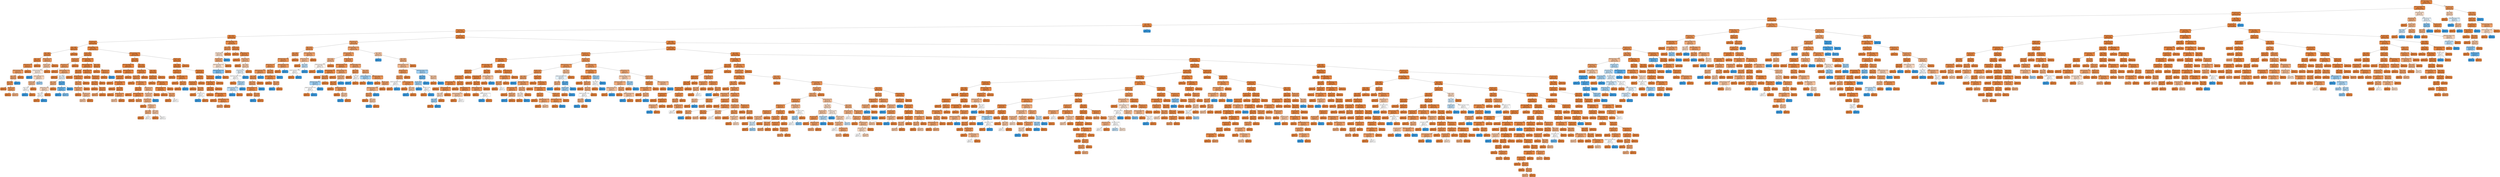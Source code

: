 digraph Tree {
node [shape=box, style="filled, rounded", color="black", fontname="helvetica"] ;
edge [fontname="helvetica"] ;
0 [label="department_name <= 17.5\ngini = 0.058\nsamples = 21972\nvalue = [33722, 1035]", fillcolor="#e6853f"] ;
1 [label="length_of_service <= 24.5\ngini = 0.057\nsamples = 21820\nvalue = [33526, 1006]", fillcolor="#e6853f"] ;
0 -> 1 [labeldistance=2.5, labelangle=45, headlabel="True"] ;
2 [label="store_name <= 38.5\ngini = 0.055\nsamples = 21768\nvalue = [33482, 974]", fillcolor="#e6853f"] ;
1 -> 2 ;
3 [label="store_name <= 32.5\ngini = 0.07\nsamples = 15083\nvalue = [22986, 870]", fillcolor="#e68640"] ;
2 -> 3 ;
4 [label="age <= 64.5\ngini = 0.059\nsamples = 13710\nvalue = [21042, 656]", fillcolor="#e6853f"] ;
3 -> 4 ;
5 [label="store_name <= 7.5\ngini = 0.039\nsamples = 13570\nvalue = [21042, 423]", fillcolor="#e6843d"] ;
4 -> 5 ;
6 [label="age <= 59.5\ngini = 0.021\nsamples = 2749\nvalue = [4292, 46]", fillcolor="#e5823b"] ;
5 -> 6 ;
7 [label="city_name <= 0.5\ngini = 0.015\nsamples = 2541\nvalue = [3991, 30]", fillcolor="#e5823a"] ;
6 -> 7 ;
8 [label="age <= 30.5\ngini = 0.035\nsamples = 254\nvalue = [384, 7]", fillcolor="#e5833d"] ;
7 -> 8 ;
9 [label="age <= 28.5\ngini = 0.098\nsamples = 86\nvalue = [128, 7]", fillcolor="#e68844"] ;
8 -> 9 ;
10 [label="age <= 22.5\ngini = 0.037\nsamples = 66\nvalue = [103, 2]", fillcolor="#e6833d"] ;
9 -> 10 ;
11 [label="gender_short <= 0.5\ngini = 0.117\nsamples = 21\nvalue = [30, 2]", fillcolor="#e78946"] ;
10 -> 11 ;
12 [label="length_of_service <= 0.5\ngini = 0.278\nsamples = 10\nvalue = [10, 2]", fillcolor="#ea9a61"] ;
11 -> 12 ;
13 [label="age <= 21.5\ngini = 0.32\nsamples = 8\nvalue = [8, 2]", fillcolor="#eca06a"] ;
12 -> 13 ;
14 [label="age <= 20.0\ngini = 0.198\nsamples = 7\nvalue = [8, 1]", fillcolor="#e89152"] ;
13 -> 14 ;
15 [label="gini = 0.0\nsamples = 2\nvalue = [2, 0]", fillcolor="#e58139"] ;
14 -> 15 ;
16 [label="job_title <= 11.5\ngini = 0.245\nsamples = 5\nvalue = [6, 1]", fillcolor="#e9965a"] ;
14 -> 16 ;
17 [label="gini = 0.0\nsamples = 1\nvalue = [3, 0]", fillcolor="#e58139"] ;
16 -> 17 ;
18 [label="gini = 0.375\nsamples = 4\nvalue = [3, 1]", fillcolor="#eeab7b"] ;
16 -> 18 ;
19 [label="gini = 0.0\nsamples = 1\nvalue = [0, 1]", fillcolor="#399de5"] ;
13 -> 19 ;
20 [label="gini = 0.0\nsamples = 2\nvalue = [2, 0]", fillcolor="#e58139"] ;
12 -> 20 ;
21 [label="gini = 0.0\nsamples = 11\nvalue = [20, 0]", fillcolor="#e58139"] ;
11 -> 21 ;
22 [label="gini = 0.0\nsamples = 45\nvalue = [73, 0]", fillcolor="#e58139"] ;
10 -> 22 ;
23 [label="gender_short <= 0.5\ngini = 0.278\nsamples = 20\nvalue = [25, 5]", fillcolor="#ea9a61"] ;
9 -> 23 ;
24 [label="job_title <= 25.5\ngini = 0.444\nsamples = 9\nvalue = [10, 5]", fillcolor="#f2c09c"] ;
23 -> 24 ;
25 [label="length_of_service <= 4.5\ngini = 0.496\nsamples = 6\nvalue = [6, 5]", fillcolor="#fbeade"] ;
24 -> 25 ;
26 [label="gini = 0.0\nsamples = 1\nvalue = [0, 1]", fillcolor="#399de5"] ;
25 -> 26 ;
27 [label="length_of_service <= 5.5\ngini = 0.48\nsamples = 5\nvalue = [6, 4]", fillcolor="#f6d5bd"] ;
25 -> 27 ;
28 [label="job_title <= 9.0\ngini = 0.408\nsamples = 3\nvalue = [5, 2]", fillcolor="#efb388"] ;
27 -> 28 ;
29 [label="age <= 29.5\ngini = 0.5\nsamples = 2\nvalue = [2, 2]", fillcolor="#ffffff"] ;
28 -> 29 ;
30 [label="gini = 0.0\nsamples = 1\nvalue = [0, 2]", fillcolor="#399de5"] ;
29 -> 30 ;
31 [label="gini = 0.0\nsamples = 1\nvalue = [2, 0]", fillcolor="#e58139"] ;
29 -> 31 ;
32 [label="gini = 0.0\nsamples = 1\nvalue = [3, 0]", fillcolor="#e58139"] ;
28 -> 32 ;
33 [label="gini = 0.444\nsamples = 2\nvalue = [1, 2]", fillcolor="#9ccef2"] ;
27 -> 33 ;
34 [label="gini = 0.0\nsamples = 3\nvalue = [4, 0]", fillcolor="#e58139"] ;
24 -> 34 ;
35 [label="gini = 0.0\nsamples = 11\nvalue = [15, 0]", fillcolor="#e58139"] ;
23 -> 35 ;
36 [label="gini = 0.0\nsamples = 168\nvalue = [256, 0]", fillcolor="#e58139"] ;
8 -> 36 ;
37 [label="length_of_service <= 1.5\ngini = 0.013\nsamples = 2287\nvalue = [3607, 23]", fillcolor="#e5823a"] ;
7 -> 37 ;
38 [label="job_title <= 11.5\ngini = 0.069\nsamples = 228\nvalue = [348, 13]", fillcolor="#e68640"] ;
37 -> 38 ;
39 [label="city_name <= 6.0\ngini = 0.142\nsamples = 70\nvalue = [108, 9]", fillcolor="#e78c49"] ;
38 -> 39 ;
40 [label="store_name <= 1.5\ngini = 0.23\nsamples = 41\nvalue = [59, 9]", fillcolor="#e99457"] ;
39 -> 40 ;
41 [label="gini = 0.0\nsamples = 12\nvalue = [23, 0]", fillcolor="#e58139"] ;
40 -> 41 ;
42 [label="length_of_service <= 0.5\ngini = 0.32\nsamples = 29\nvalue = [36, 9]", fillcolor="#eca06a"] ;
40 -> 42 ;
43 [label="gini = 0.0\nsamples = 16\nvalue = [28, 0]", fillcolor="#e58139"] ;
42 -> 43 ;
44 [label="age <= 22.5\ngini = 0.498\nsamples = 13\nvalue = [8, 9]", fillcolor="#e9f4fc"] ;
42 -> 44 ;
45 [label="age <= 21.5\ngini = 0.346\nsamples = 7\nvalue = [7, 2]", fillcolor="#eca572"] ;
44 -> 45 ;
46 [label="gender_short <= 0.5\ngini = 0.48\nsamples = 4\nvalue = [3, 2]", fillcolor="#f6d5bd"] ;
45 -> 46 ;
47 [label="age <= 20.5\ngini = 0.5\nsamples = 3\nvalue = [2, 2]", fillcolor="#ffffff"] ;
46 -> 47 ;
48 [label="gini = 0.0\nsamples = 2\nvalue = [2, 0]", fillcolor="#e58139"] ;
47 -> 48 ;
49 [label="gini = 0.0\nsamples = 1\nvalue = [0, 2]", fillcolor="#399de5"] ;
47 -> 49 ;
50 [label="gini = 0.0\nsamples = 1\nvalue = [1, 0]", fillcolor="#e58139"] ;
46 -> 50 ;
51 [label="gini = 0.0\nsamples = 3\nvalue = [4, 0]", fillcolor="#e58139"] ;
45 -> 51 ;
52 [label="age <= 23.5\ngini = 0.219\nsamples = 6\nvalue = [1, 7]", fillcolor="#55abe9"] ;
44 -> 52 ;
53 [label="store_name <= 3.5\ngini = 0.32\nsamples = 3\nvalue = [1, 4]", fillcolor="#6ab6ec"] ;
52 -> 53 ;
54 [label="gini = 0.0\nsamples = 1\nvalue = [0, 1]", fillcolor="#399de5"] ;
53 -> 54 ;
55 [label="gini = 0.375\nsamples = 2\nvalue = [1, 3]", fillcolor="#7bbeee"] ;
53 -> 55 ;
56 [label="gini = 0.0\nsamples = 3\nvalue = [0, 3]", fillcolor="#399de5"] ;
52 -> 56 ;
57 [label="gini = 0.0\nsamples = 29\nvalue = [49, 0]", fillcolor="#e58139"] ;
39 -> 57 ;
58 [label="department_name <= 11.5\ngini = 0.032\nsamples = 158\nvalue = [240, 4]", fillcolor="#e5833c"] ;
38 -> 58 ;
59 [label="length_of_service <= 0.5\ngini = 0.036\nsamples = 107\nvalue = [159, 3]", fillcolor="#e5833d"] ;
58 -> 59 ;
60 [label="age <= 23.5\ngini = 0.044\nsamples = 56\nvalue = [87, 2]", fillcolor="#e6843e"] ;
59 -> 60 ;
61 [label="gini = 0.0\nsamples = 33\nvalue = [52, 0]", fillcolor="#e58139"] ;
60 -> 61 ;
62 [label="gender_short <= 0.5\ngini = 0.102\nsamples = 23\nvalue = [35, 2]", fillcolor="#e68844"] ;
60 -> 62 ;
63 [label="age <= 24.5\ngini = 0.245\nsamples = 10\nvalue = [12, 2]", fillcolor="#e9965a"] ;
62 -> 63 ;
64 [label="store_name <= 2.5\ngini = 0.346\nsamples = 6\nvalue = [7, 2]", fillcolor="#eca572"] ;
63 -> 64 ;
65 [label="gini = 0.0\nsamples = 1\nvalue = [2, 0]", fillcolor="#e58139"] ;
64 -> 65 ;
66 [label="city_name <= 5.5\ngini = 0.408\nsamples = 5\nvalue = [5, 2]", fillcolor="#efb388"] ;
64 -> 66 ;
67 [label="gini = 0.444\nsamples = 4\nvalue = [4, 2]", fillcolor="#f2c09c"] ;
66 -> 67 ;
68 [label="gini = 0.0\nsamples = 1\nvalue = [1, 0]", fillcolor="#e58139"] ;
66 -> 68 ;
69 [label="gini = 0.0\nsamples = 4\nvalue = [5, 0]", fillcolor="#e58139"] ;
63 -> 69 ;
70 [label="gini = 0.0\nsamples = 13\nvalue = [23, 0]", fillcolor="#e58139"] ;
62 -> 70 ;
71 [label="gender_short <= 0.5\ngini = 0.027\nsamples = 51\nvalue = [72, 1]", fillcolor="#e5833c"] ;
59 -> 71 ;
72 [label="gini = 0.0\nsamples = 28\nvalue = [42, 0]", fillcolor="#e58139"] ;
71 -> 72 ;
73 [label="city_name <= 5.5\ngini = 0.062\nsamples = 23\nvalue = [30, 1]", fillcolor="#e68540"] ;
71 -> 73 ;
74 [label="age <= 22.5\ngini = 0.071\nsamples = 20\nvalue = [26, 1]", fillcolor="#e68641"] ;
73 -> 74 ;
75 [label="gini = 0.0\nsamples = 6\nvalue = [11, 0]", fillcolor="#e58139"] ;
74 -> 75 ;
76 [label="age <= 23.5\ngini = 0.117\nsamples = 14\nvalue = [15, 1]", fillcolor="#e78946"] ;
74 -> 76 ;
77 [label="gini = 0.278\nsamples = 5\nvalue = [5, 1]", fillcolor="#ea9a61"] ;
76 -> 77 ;
78 [label="gini = 0.0\nsamples = 9\nvalue = [10, 0]", fillcolor="#e58139"] ;
76 -> 78 ;
79 [label="gini = 0.0\nsamples = 3\nvalue = [4, 0]", fillcolor="#e58139"] ;
73 -> 79 ;
80 [label="age <= 24.5\ngini = 0.024\nsamples = 51\nvalue = [81, 1]", fillcolor="#e5833b"] ;
58 -> 80 ;
81 [label="gini = 0.0\nsamples = 41\nvalue = [65, 0]", fillcolor="#e58139"] ;
80 -> 81 ;
82 [label="store_name <= 6.0\ngini = 0.111\nsamples = 10\nvalue = [16, 1]", fillcolor="#e78945"] ;
80 -> 82 ;
83 [label="gini = 0.0\nsamples = 9\nvalue = [16, 0]", fillcolor="#e58139"] ;
82 -> 83 ;
84 [label="gini = 0.0\nsamples = 1\nvalue = [0, 1]", fillcolor="#399de5"] ;
82 -> 84 ;
85 [label="length_of_service <= 6.5\ngini = 0.006\nsamples = 2059\nvalue = [3259, 10]", fillcolor="#e5813a"] ;
37 -> 85 ;
86 [label="age <= 28.5\ngini = 0.015\nsamples = 608\nvalue = [941, 7]", fillcolor="#e5823a"] ;
85 -> 86 ;
87 [label="department_name <= 11.5\ngini = 0.005\nsamples = 280\nvalue = [439, 1]", fillcolor="#e58139"] ;
86 -> 87 ;
88 [label="gini = 0.0\nsamples = 208\nvalue = [323, 0]", fillcolor="#e58139"] ;
87 -> 88 ;
89 [label="length_of_service <= 3.5\ngini = 0.017\nsamples = 72\nvalue = [116, 1]", fillcolor="#e5823b"] ;
87 -> 89 ;
90 [label="city_name <= 6.0\ngini = 0.03\nsamples = 39\nvalue = [64, 1]", fillcolor="#e5833c"] ;
89 -> 90 ;
91 [label="gini = 0.0\nsamples = 7\nvalue = [13, 0]", fillcolor="#e58139"] ;
90 -> 91 ;
92 [label="length_of_service <= 2.5\ngini = 0.038\nsamples = 32\nvalue = [51, 1]", fillcolor="#e6833d"] ;
90 -> 92 ;
93 [label="gini = 0.0\nsamples = 13\nvalue = [19, 0]", fillcolor="#e58139"] ;
92 -> 93 ;
94 [label="age <= 25.5\ngini = 0.059\nsamples = 19\nvalue = [32, 1]", fillcolor="#e6853f"] ;
92 -> 94 ;
95 [label="gini = 0.0\nsamples = 14\nvalue = [26, 0]", fillcolor="#e58139"] ;
94 -> 95 ;
96 [label="gender_short <= 0.5\ngini = 0.245\nsamples = 5\nvalue = [6, 1]", fillcolor="#e9965a"] ;
94 -> 96 ;
97 [label="gini = 0.444\nsamples = 2\nvalue = [2, 1]", fillcolor="#f2c09c"] ;
96 -> 97 ;
98 [label="gini = 0.0\nsamples = 3\nvalue = [4, 0]", fillcolor="#e58139"] ;
96 -> 98 ;
99 [label="gini = 0.0\nsamples = 33\nvalue = [52, 0]", fillcolor="#e58139"] ;
89 -> 99 ;
100 [label="age <= 30.5\ngini = 0.023\nsamples = 328\nvalue = [502, 6]", fillcolor="#e5833b"] ;
86 -> 100 ;
101 [label="gender_short <= 0.5\ngini = 0.056\nsamples = 107\nvalue = [170, 5]", fillcolor="#e6853f"] ;
100 -> 101 ;
102 [label="job_title <= 11.5\ngini = 0.121\nsamples = 53\nvalue = [72, 5]", fillcolor="#e78a47"] ;
101 -> 102 ;
103 [label="gini = 0.0\nsamples = 16\nvalue = [21, 0]", fillcolor="#e58139"] ;
102 -> 103 ;
104 [label="length_of_service <= 5.5\ngini = 0.163\nsamples = 37\nvalue = [51, 5]", fillcolor="#e88d4c"] ;
102 -> 104 ;
105 [label="age <= 29.5\ngini = 0.049\nsamples = 26\nvalue = [39, 1]", fillcolor="#e6843e"] ;
104 -> 105 ;
106 [label="gini = 0.0\nsamples = 14\nvalue = [22, 0]", fillcolor="#e58139"] ;
105 -> 106 ;
107 [label="length_of_service <= 3.5\ngini = 0.105\nsamples = 12\nvalue = [17, 1]", fillcolor="#e78845"] ;
105 -> 107 ;
108 [label="gini = 0.0\nsamples = 7\nvalue = [9, 0]", fillcolor="#e58139"] ;
107 -> 108 ;
109 [label="gini = 0.198\nsamples = 5\nvalue = [8, 1]", fillcolor="#e89152"] ;
107 -> 109 ;
110 [label="store_name <= 6.5\ngini = 0.375\nsamples = 11\nvalue = [12, 4]", fillcolor="#eeab7b"] ;
104 -> 110 ;
111 [label="city_name <= 5.5\ngini = 0.426\nsamples = 9\nvalue = [9, 4]", fillcolor="#f1b991"] ;
110 -> 111 ;
112 [label="city_name <= 2.5\ngini = 0.375\nsamples = 8\nvalue = [9, 3]", fillcolor="#eeab7b"] ;
111 -> 112 ;
113 [label="gini = 0.0\nsamples = 1\nvalue = [2, 0]", fillcolor="#e58139"] ;
112 -> 113 ;
114 [label="store_name <= 4.5\ngini = 0.42\nsamples = 7\nvalue = [7, 3]", fillcolor="#f0b78e"] ;
112 -> 114 ;
115 [label="age <= 29.5\ngini = 0.375\nsamples = 3\nvalue = [3, 1]", fillcolor="#eeab7b"] ;
114 -> 115 ;
116 [label="gini = 0.0\nsamples = 1\nvalue = [2, 0]", fillcolor="#e58139"] ;
115 -> 116 ;
117 [label="gini = 0.5\nsamples = 2\nvalue = [1, 1]", fillcolor="#ffffff"] ;
115 -> 117 ;
118 [label="age <= 29.5\ngini = 0.444\nsamples = 4\nvalue = [4, 2]", fillcolor="#f2c09c"] ;
114 -> 118 ;
119 [label="gini = 0.0\nsamples = 1\nvalue = [2, 0]", fillcolor="#e58139"] ;
118 -> 119 ;
120 [label="gini = 0.5\nsamples = 3\nvalue = [2, 2]", fillcolor="#ffffff"] ;
118 -> 120 ;
121 [label="gini = 0.0\nsamples = 1\nvalue = [0, 1]", fillcolor="#399de5"] ;
111 -> 121 ;
122 [label="gini = 0.0\nsamples = 2\nvalue = [3, 0]", fillcolor="#e58139"] ;
110 -> 122 ;
123 [label="gini = 0.0\nsamples = 54\nvalue = [98, 0]", fillcolor="#e58139"] ;
101 -> 123 ;
124 [label="age <= 32.5\ngini = 0.006\nsamples = 221\nvalue = [332, 1]", fillcolor="#e5813a"] ;
100 -> 124 ;
125 [label="city_name <= 6.5\ngini = 0.013\nsamples = 101\nvalue = [149, 1]", fillcolor="#e5823a"] ;
124 -> 125 ;
126 [label="gini = 0.0\nsamples = 63\nvalue = [101, 0]", fillcolor="#e58139"] ;
125 -> 126 ;
127 [label="department_name <= 5.5\ngini = 0.04\nsamples = 38\nvalue = [48, 1]", fillcolor="#e6843d"] ;
125 -> 127 ;
128 [label="length_of_service <= 5.5\ngini = 0.043\nsamples = 36\nvalue = [45, 1]", fillcolor="#e6843d"] ;
127 -> 128 ;
129 [label="gini = 0.0\nsamples = 31\nvalue = [41, 0]", fillcolor="#e58139"] ;
128 -> 129 ;
130 [label="age <= 31.5\ngini = 0.32\nsamples = 5\nvalue = [4, 1]", fillcolor="#eca06a"] ;
128 -> 130 ;
131 [label="gini = 0.0\nsamples = 3\nvalue = [3, 0]", fillcolor="#e58139"] ;
130 -> 131 ;
132 [label="gini = 0.5\nsamples = 2\nvalue = [1, 1]", fillcolor="#ffffff"] ;
130 -> 132 ;
133 [label="gini = 0.0\nsamples = 2\nvalue = [3, 0]", fillcolor="#e58139"] ;
127 -> 133 ;
134 [label="gini = 0.0\nsamples = 120\nvalue = [183, 0]", fillcolor="#e58139"] ;
124 -> 134 ;
135 [label="job_title <= 34.5\ngini = 0.003\nsamples = 1451\nvalue = [2318, 3]", fillcolor="#e58139"] ;
85 -> 135 ;
136 [label="age <= 34.5\ngini = 0.004\nsamples = 974\nvalue = [1566, 3]", fillcolor="#e58139"] ;
135 -> 136 ;
137 [label="store_name <= 5.5\ngini = 0.019\nsamples = 67\nvalue = [103, 1]", fillcolor="#e5823b"] ;
136 -> 137 ;
138 [label="gini = 0.0\nsamples = 41\nvalue = [66, 0]", fillcolor="#e58139"] ;
137 -> 138 ;
139 [label="department_name <= 5.5\ngini = 0.051\nsamples = 26\nvalue = [37, 1]", fillcolor="#e6843e"] ;
137 -> 139 ;
140 [label="gini = 0.0\nsamples = 17\nvalue = [25, 0]", fillcolor="#e58139"] ;
139 -> 140 ;
141 [label="age <= 33.5\ngini = 0.142\nsamples = 9\nvalue = [12, 1]", fillcolor="#e78c49"] ;
139 -> 141 ;
142 [label="gini = 0.0\nsamples = 8\nvalue = [12, 0]", fillcolor="#e58139"] ;
141 -> 142 ;
143 [label="gini = 0.0\nsamples = 1\nvalue = [0, 1]", fillcolor="#399de5"] ;
141 -> 143 ;
144 [label="store_name <= 2.5\ngini = 0.003\nsamples = 907\nvalue = [1463, 2]", fillcolor="#e58139"] ;
136 -> 144 ;
145 [label="age <= 39.5\ngini = 0.017\nsamples = 74\nvalue = [119, 1]", fillcolor="#e5823b"] ;
144 -> 145 ;
146 [label="store_name <= 1.5\ngini = 0.056\nsamples = 23\nvalue = [34, 1]", fillcolor="#e6853f"] ;
145 -> 146 ;
147 [label="gini = 0.0\nsamples = 16\nvalue = [26, 0]", fillcolor="#e58139"] ;
146 -> 147 ;
148 [label="age <= 38.5\ngini = 0.198\nsamples = 7\nvalue = [8, 1]", fillcolor="#e89152"] ;
146 -> 148 ;
149 [label="gini = 0.0\nsamples = 5\nvalue = [7, 0]", fillcolor="#e58139"] ;
148 -> 149 ;
150 [label="job_title <= 11.5\ngini = 0.5\nsamples = 2\nvalue = [1, 1]", fillcolor="#ffffff"] ;
148 -> 150 ;
151 [label="gini = 0.0\nsamples = 1\nvalue = [0, 1]", fillcolor="#399de5"] ;
150 -> 151 ;
152 [label="gini = 0.0\nsamples = 1\nvalue = [1, 0]", fillcolor="#e58139"] ;
150 -> 152 ;
153 [label="gini = 0.0\nsamples = 51\nvalue = [85, 0]", fillcolor="#e58139"] ;
145 -> 153 ;
154 [label="city_name <= 4.5\ngini = 0.001\nsamples = 833\nvalue = [1344, 1]", fillcolor="#e58139"] ;
144 -> 154 ;
155 [label="gender_short <= 0.5\ngini = 0.003\nsamples = 365\nvalue = [590, 1]", fillcolor="#e58139"] ;
154 -> 155 ;
156 [label="age <= 55.5\ngini = 0.007\nsamples = 188\nvalue = [290, 1]", fillcolor="#e5813a"] ;
155 -> 156 ;
157 [label="gini = 0.0\nsamples = 167\nvalue = [254, 0]", fillcolor="#e58139"] ;
156 -> 157 ;
158 [label="department_name <= 11.0\ngini = 0.053\nsamples = 21\nvalue = [36, 1]", fillcolor="#e6843e"] ;
156 -> 158 ;
159 [label="gini = 0.0\nsamples = 13\nvalue = [22, 0]", fillcolor="#e58139"] ;
158 -> 159 ;
160 [label="length_of_service <= 18.0\ngini = 0.124\nsamples = 8\nvalue = [14, 1]", fillcolor="#e78a47"] ;
158 -> 160 ;
161 [label="gini = 0.278\nsamples = 3\nvalue = [5, 1]", fillcolor="#ea9a61"] ;
160 -> 161 ;
162 [label="gini = 0.0\nsamples = 5\nvalue = [9, 0]", fillcolor="#e58139"] ;
160 -> 162 ;
163 [label="gini = 0.0\nsamples = 177\nvalue = [300, 0]", fillcolor="#e58139"] ;
155 -> 163 ;
164 [label="gini = 0.0\nsamples = 468\nvalue = [754, 0]", fillcolor="#e58139"] ;
154 -> 164 ;
165 [label="gini = 0.0\nsamples = 477\nvalue = [752, 0]", fillcolor="#e58139"] ;
135 -> 165 ;
166 [label="department_name <= 11.0\ngini = 0.096\nsamples = 208\nvalue = [301, 16]", fillcolor="#e68844"] ;
6 -> 166 ;
167 [label="age <= 60.5\ngini = 0.198\nsamples = 47\nvalue = [64, 8]", fillcolor="#e89152"] ;
166 -> 167 ;
168 [label="city_name <= 5.5\ngini = 0.488\nsamples = 13\nvalue = [11, 8]", fillcolor="#f8ddc9"] ;
167 -> 168 ;
169 [label="city_name <= 3.0\ngini = 0.337\nsamples = 10\nvalue = [11, 3]", fillcolor="#eca36f"] ;
168 -> 169 ;
170 [label="department_name <= 6.5\ngini = 0.49\nsamples = 5\nvalue = [4, 3]", fillcolor="#f8e0ce"] ;
169 -> 170 ;
171 [label="length_of_service <= 14.5\ngini = 0.375\nsamples = 3\nvalue = [1, 3]", fillcolor="#7bbeee"] ;
170 -> 171 ;
172 [label="gini = 0.0\nsamples = 2\nvalue = [0, 3]", fillcolor="#399de5"] ;
171 -> 172 ;
173 [label="gini = 0.0\nsamples = 1\nvalue = [1, 0]", fillcolor="#e58139"] ;
171 -> 173 ;
174 [label="gini = 0.0\nsamples = 2\nvalue = [3, 0]", fillcolor="#e58139"] ;
170 -> 174 ;
175 [label="gini = 0.0\nsamples = 5\nvalue = [7, 0]", fillcolor="#e58139"] ;
169 -> 175 ;
176 [label="gini = 0.0\nsamples = 3\nvalue = [0, 5]", fillcolor="#399de5"] ;
168 -> 176 ;
177 [label="gini = 0.0\nsamples = 34\nvalue = [53, 0]", fillcolor="#e58139"] ;
167 -> 177 ;
178 [label="job_title <= 34.5\ngini = 0.063\nsamples = 161\nvalue = [237, 8]", fillcolor="#e68540"] ;
166 -> 178 ;
179 [label="gini = 0.0\nsamples = 59\nvalue = [97, 0]", fillcolor="#e58139"] ;
178 -> 179 ;
180 [label="gender_short <= 0.5\ngini = 0.102\nsamples = 102\nvalue = [140, 8]", fillcolor="#e68844"] ;
178 -> 180 ;
181 [label="gini = 0.0\nsamples = 80\nvalue = [117, 0]", fillcolor="#e58139"] ;
180 -> 181 ;
182 [label="store_name <= 2.5\ngini = 0.383\nsamples = 22\nvalue = [23, 8]", fillcolor="#eead7e"] ;
180 -> 182 ;
183 [label="gini = 0.0\nsamples = 4\nvalue = [9, 0]", fillcolor="#e58139"] ;
182 -> 183 ;
184 [label="age <= 60.5\ngini = 0.463\nsamples = 18\nvalue = [14, 8]", fillcolor="#f4c9aa"] ;
182 -> 184 ;
185 [label="store_name <= 6.0\ngini = 0.498\nsamples = 12\nvalue = [7, 8]", fillcolor="#e6f3fc"] ;
184 -> 185 ;
186 [label="department_name <= 16.5\ngini = 0.5\nsamples = 11\nvalue = [7, 7]", fillcolor="#ffffff"] ;
185 -> 186 ;
187 [label="gini = 0.0\nsamples = 2\nvalue = [3, 0]", fillcolor="#e58139"] ;
186 -> 187 ;
188 [label="job_title <= 37.5\ngini = 0.463\nsamples = 9\nvalue = [4, 7]", fillcolor="#aad5f4"] ;
186 -> 188 ;
189 [label="length_of_service <= 14.5\ngini = 0.48\nsamples = 8\nvalue = [4, 6]", fillcolor="#bddef6"] ;
188 -> 189 ;
190 [label="gini = 0.0\nsamples = 4\nvalue = [0, 6]", fillcolor="#399de5"] ;
189 -> 190 ;
191 [label="gini = 0.0\nsamples = 4\nvalue = [4, 0]", fillcolor="#e58139"] ;
189 -> 191 ;
192 [label="gini = 0.0\nsamples = 1\nvalue = [0, 1]", fillcolor="#399de5"] ;
188 -> 192 ;
193 [label="gini = 0.0\nsamples = 1\nvalue = [0, 1]", fillcolor="#399de5"] ;
185 -> 193 ;
194 [label="gini = 0.0\nsamples = 6\nvalue = [7, 0]", fillcolor="#e58139"] ;
184 -> 194 ;
195 [label="store_name <= 10.5\ngini = 0.043\nsamples = 10821\nvalue = [16750, 377]", fillcolor="#e6843d"] ;
5 -> 195 ;
196 [label="store_name <= 9.5\ngini = 0.258\nsamples = 206\nvalue = [268, 48]", fillcolor="#ea985c"] ;
195 -> 196 ;
197 [label="age <= 57.5\ngini = 0.178\nsamples = 65\nvalue = [91, 10]", fillcolor="#e88f4f"] ;
196 -> 197 ;
198 [label="age <= 48.5\ngini = 0.151\nsamples = 55\nvalue = [78, 7]", fillcolor="#e78c4b"] ;
197 -> 198 ;
199 [label="department_name <= 6.5\ngini = 0.187\nsamples = 43\nvalue = [60, 7]", fillcolor="#e89050"] ;
198 -> 199 ;
200 [label="gender_short <= 0.5\ngini = 0.18\nsamples = 37\nvalue = [54, 6]", fillcolor="#e88f4f"] ;
199 -> 200 ;
201 [label="length_of_service <= 14.0\ngini = 0.202\nsamples = 21\nvalue = [31, 4]", fillcolor="#e89153"] ;
200 -> 201 ;
202 [label="age <= 35.5\ngini = 0.161\nsamples = 20\nvalue = [31, 3]", fillcolor="#e88d4c"] ;
201 -> 202 ;
203 [label="age <= 33.5\ngini = 0.278\nsamples = 12\nvalue = [15, 3]", fillcolor="#ea9a61"] ;
202 -> 203 ;
204 [label="length_of_service <= 1.5\ngini = 0.117\nsamples = 11\nvalue = [15, 1]", fillcolor="#e78946"] ;
203 -> 204 ;
205 [label="gini = 0.0\nsamples = 5\nvalue = [8, 0]", fillcolor="#e58139"] ;
204 -> 205 ;
206 [label="age <= 22.5\ngini = 0.219\nsamples = 6\nvalue = [7, 1]", fillcolor="#e99355"] ;
204 -> 206 ;
207 [label="gini = 0.0\nsamples = 1\nvalue = [0, 1]", fillcolor="#399de5"] ;
206 -> 207 ;
208 [label="gini = 0.0\nsamples = 5\nvalue = [7, 0]", fillcolor="#e58139"] ;
206 -> 208 ;
209 [label="gini = 0.0\nsamples = 1\nvalue = [0, 2]", fillcolor="#399de5"] ;
203 -> 209 ;
210 [label="gini = 0.0\nsamples = 8\nvalue = [16, 0]", fillcolor="#e58139"] ;
202 -> 210 ;
211 [label="gini = 0.0\nsamples = 1\nvalue = [0, 1]", fillcolor="#399de5"] ;
201 -> 211 ;
212 [label="age <= 46.0\ngini = 0.147\nsamples = 16\nvalue = [23, 2]", fillcolor="#e78c4a"] ;
200 -> 212 ;
213 [label="length_of_service <= 7.5\ngini = 0.08\nsamples = 15\nvalue = [23, 1]", fillcolor="#e68642"] ;
212 -> 213 ;
214 [label="gini = 0.0\nsamples = 11\nvalue = [18, 0]", fillcolor="#e58139"] ;
213 -> 214 ;
215 [label="age <= 33.5\ngini = 0.278\nsamples = 4\nvalue = [5, 1]", fillcolor="#ea9a61"] ;
213 -> 215 ;
216 [label="gini = 0.0\nsamples = 1\nvalue = [0, 1]", fillcolor="#399de5"] ;
215 -> 216 ;
217 [label="gini = 0.0\nsamples = 3\nvalue = [5, 0]", fillcolor="#e58139"] ;
215 -> 217 ;
218 [label="gini = 0.0\nsamples = 1\nvalue = [0, 1]", fillcolor="#399de5"] ;
212 -> 218 ;
219 [label="length_of_service <= 13.5\ngini = 0.245\nsamples = 6\nvalue = [6, 1]", fillcolor="#e9965a"] ;
199 -> 219 ;
220 [label="gini = 0.0\nsamples = 5\nvalue = [6, 0]", fillcolor="#e58139"] ;
219 -> 220 ;
221 [label="gini = 0.0\nsamples = 1\nvalue = [0, 1]", fillcolor="#399de5"] ;
219 -> 221 ;
222 [label="gini = 0.0\nsamples = 12\nvalue = [18, 0]", fillcolor="#e58139"] ;
198 -> 222 ;
223 [label="length_of_service <= 21.5\ngini = 0.305\nsamples = 10\nvalue = [13, 3]", fillcolor="#eb9e67"] ;
197 -> 223 ;
224 [label="gender_short <= 0.5\ngini = 0.42\nsamples = 7\nvalue = [7, 3]", fillcolor="#f0b78e"] ;
223 -> 224 ;
225 [label="gini = 0.0\nsamples = 4\nvalue = [5, 0]", fillcolor="#e58139"] ;
224 -> 225 ;
226 [label="age <= 58.5\ngini = 0.48\nsamples = 3\nvalue = [2, 3]", fillcolor="#bddef6"] ;
224 -> 226 ;
227 [label="length_of_service <= 20.5\ngini = 0.5\nsamples = 2\nvalue = [2, 2]", fillcolor="#ffffff"] ;
226 -> 227 ;
228 [label="gini = 0.0\nsamples = 1\nvalue = [2, 0]", fillcolor="#e58139"] ;
227 -> 228 ;
229 [label="gini = 0.0\nsamples = 1\nvalue = [0, 2]", fillcolor="#399de5"] ;
227 -> 229 ;
230 [label="gini = 0.0\nsamples = 1\nvalue = [0, 1]", fillcolor="#399de5"] ;
226 -> 230 ;
231 [label="gini = 0.0\nsamples = 3\nvalue = [6, 0]", fillcolor="#e58139"] ;
223 -> 231 ;
232 [label="length_of_service <= 13.5\ngini = 0.291\nsamples = 141\nvalue = [177, 38]", fillcolor="#eb9c64"] ;
196 -> 232 ;
233 [label="length_of_service <= 2.5\ngini = 0.243\nsamples = 116\nvalue = [152, 25]", fillcolor="#e9965a"] ;
232 -> 233 ;
234 [label="age <= 23.5\ngini = 0.393\nsamples = 25\nvalue = [30, 11]", fillcolor="#efaf82"] ;
233 -> 234 ;
235 [label="length_of_service <= 1.5\ngini = 0.499\nsamples = 11\nvalue = [12, 11]", fillcolor="#fdf5ef"] ;
234 -> 235 ;
236 [label="gini = 0.0\nsamples = 7\nvalue = [12, 0]", fillcolor="#e58139"] ;
235 -> 236 ;
237 [label="gini = 0.0\nsamples = 4\nvalue = [0, 11]", fillcolor="#399de5"] ;
235 -> 237 ;
238 [label="gini = 0.0\nsamples = 14\nvalue = [18, 0]", fillcolor="#e58139"] ;
234 -> 238 ;
239 [label="gender_short <= 0.5\ngini = 0.185\nsamples = 91\nvalue = [122, 14]", fillcolor="#e88f50"] ;
233 -> 239 ;
240 [label="department_name <= 15.5\ngini = 0.154\nsamples = 71\nvalue = [98, 9]", fillcolor="#e78d4b"] ;
239 -> 240 ;
241 [label="length_of_service <= 9.5\ngini = 0.059\nsamples = 45\nvalue = [64, 2]", fillcolor="#e6853f"] ;
240 -> 241 ;
242 [label="gini = 0.0\nsamples = 29\nvalue = [43, 0]", fillcolor="#e58139"] ;
241 -> 242 ;
243 [label="age <= 39.5\ngini = 0.159\nsamples = 16\nvalue = [21, 2]", fillcolor="#e78d4c"] ;
241 -> 243 ;
244 [label="department_name <= 5.5\ngini = 0.444\nsamples = 3\nvalue = [1, 2]", fillcolor="#9ccef2"] ;
243 -> 244 ;
245 [label="length_of_service <= 10.5\ngini = 0.5\nsamples = 2\nvalue = [1, 1]", fillcolor="#ffffff"] ;
244 -> 245 ;
246 [label="gini = 0.0\nsamples = 1\nvalue = [1, 0]", fillcolor="#e58139"] ;
245 -> 246 ;
247 [label="gini = 0.0\nsamples = 1\nvalue = [0, 1]", fillcolor="#399de5"] ;
245 -> 247 ;
248 [label="gini = 0.0\nsamples = 1\nvalue = [0, 1]", fillcolor="#399de5"] ;
244 -> 248 ;
249 [label="gini = 0.0\nsamples = 13\nvalue = [20, 0]", fillcolor="#e58139"] ;
243 -> 249 ;
250 [label="length_of_service <= 6.5\ngini = 0.283\nsamples = 26\nvalue = [34, 7]", fillcolor="#ea9b62"] ;
240 -> 250 ;
251 [label="gini = 0.0\nsamples = 11\nvalue = [14, 0]", fillcolor="#e58139"] ;
250 -> 251 ;
252 [label="job_title <= 38.5\ngini = 0.384\nsamples = 15\nvalue = [20, 7]", fillcolor="#eead7e"] ;
250 -> 252 ;
253 [label="age <= 41.5\ngini = 0.091\nsamples = 12\nvalue = [20, 1]", fillcolor="#e68743"] ;
252 -> 253 ;
254 [label="gini = 0.0\nsamples = 7\nvalue = [14, 0]", fillcolor="#e58139"] ;
253 -> 254 ;
255 [label="length_of_service <= 12.5\ngini = 0.245\nsamples = 5\nvalue = [6, 1]", fillcolor="#e9965a"] ;
253 -> 255 ;
256 [label="gini = 0.0\nsamples = 3\nvalue = [4, 0]", fillcolor="#e58139"] ;
255 -> 256 ;
257 [label="age <= 42.5\ngini = 0.444\nsamples = 2\nvalue = [2, 1]", fillcolor="#f2c09c"] ;
255 -> 257 ;
258 [label="gini = 0.0\nsamples = 1\nvalue = [0, 1]", fillcolor="#399de5"] ;
257 -> 258 ;
259 [label="gini = 0.0\nsamples = 1\nvalue = [2, 0]", fillcolor="#e58139"] ;
257 -> 259 ;
260 [label="gini = 0.0\nsamples = 3\nvalue = [0, 6]", fillcolor="#399de5"] ;
252 -> 260 ;
261 [label="department_name <= 5.0\ngini = 0.285\nsamples = 20\nvalue = [24, 5]", fillcolor="#ea9b62"] ;
239 -> 261 ;
262 [label="age <= 37.5\ngini = 0.198\nsamples = 7\nvalue = [8, 1]", fillcolor="#e89152"] ;
261 -> 262 ;
263 [label="gini = 0.0\nsamples = 5\nvalue = [7, 0]", fillcolor="#e58139"] ;
262 -> 263 ;
264 [label="age <= 48.5\ngini = 0.5\nsamples = 2\nvalue = [1, 1]", fillcolor="#ffffff"] ;
262 -> 264 ;
265 [label="gini = 0.0\nsamples = 1\nvalue = [0, 1]", fillcolor="#399de5"] ;
264 -> 265 ;
266 [label="gini = 0.0\nsamples = 1\nvalue = [1, 0]", fillcolor="#e58139"] ;
264 -> 266 ;
267 [label="age <= 26.5\ngini = 0.32\nsamples = 13\nvalue = [16, 4]", fillcolor="#eca06a"] ;
261 -> 267 ;
268 [label="length_of_service <= 3.5\ngini = 0.444\nsamples = 2\nvalue = [1, 2]", fillcolor="#9ccef2"] ;
267 -> 268 ;
269 [label="gini = 0.0\nsamples = 1\nvalue = [1, 0]", fillcolor="#e58139"] ;
268 -> 269 ;
270 [label="gini = 0.0\nsamples = 1\nvalue = [0, 2]", fillcolor="#399de5"] ;
268 -> 270 ;
271 [label="department_name <= 6.5\ngini = 0.208\nsamples = 11\nvalue = [15, 2]", fillcolor="#e89253"] ;
267 -> 271 ;
272 [label="gini = 0.0\nsamples = 3\nvalue = [6, 0]", fillcolor="#e58139"] ;
271 -> 272 ;
273 [label="job_title <= 37.5\ngini = 0.298\nsamples = 8\nvalue = [9, 2]", fillcolor="#eb9d65"] ;
271 -> 273 ;
274 [label="department_name <= 16.5\ngini = 0.375\nsamples = 7\nvalue = [6, 2]", fillcolor="#eeab7b"] ;
273 -> 274 ;
275 [label="age <= 37.0\ngini = 0.245\nsamples = 6\nvalue = [6, 1]", fillcolor="#e9965a"] ;
274 -> 275 ;
276 [label="gini = 0.0\nsamples = 3\nvalue = [4, 0]", fillcolor="#e58139"] ;
275 -> 276 ;
277 [label="age <= 42.5\ngini = 0.444\nsamples = 3\nvalue = [2, 1]", fillcolor="#f2c09c"] ;
275 -> 277 ;
278 [label="gini = 0.0\nsamples = 1\nvalue = [0, 1]", fillcolor="#399de5"] ;
277 -> 278 ;
279 [label="gini = 0.0\nsamples = 2\nvalue = [2, 0]", fillcolor="#e58139"] ;
277 -> 279 ;
280 [label="gini = 0.0\nsamples = 1\nvalue = [0, 1]", fillcolor="#399de5"] ;
274 -> 280 ;
281 [label="gini = 0.0\nsamples = 1\nvalue = [3, 0]", fillcolor="#e58139"] ;
273 -> 281 ;
282 [label="age <= 46.5\ngini = 0.45\nsamples = 25\nvalue = [25, 13]", fillcolor="#f3c3a0"] ;
232 -> 282 ;
283 [label="gini = 0.0\nsamples = 2\nvalue = [0, 5]", fillcolor="#399de5"] ;
282 -> 283 ;
284 [label="age <= 56.5\ngini = 0.367\nsamples = 23\nvalue = [25, 8]", fillcolor="#eda978"] ;
282 -> 284 ;
285 [label="length_of_service <= 17.5\ngini = 0.417\nsamples = 18\nvalue = [19, 8]", fillcolor="#f0b68c"] ;
284 -> 285 ;
286 [label="gender_short <= 0.5\ngini = 0.198\nsamples = 12\nvalue = [16, 2]", fillcolor="#e89152"] ;
285 -> 286 ;
287 [label="age <= 47.5\ngini = 0.26\nsamples = 9\nvalue = [11, 2]", fillcolor="#ea985d"] ;
286 -> 287 ;
288 [label="length_of_service <= 14.5\ngini = 0.5\nsamples = 2\nvalue = [1, 1]", fillcolor="#ffffff"] ;
287 -> 288 ;
289 [label="gini = 0.0\nsamples = 1\nvalue = [1, 0]", fillcolor="#e58139"] ;
288 -> 289 ;
290 [label="gini = 0.0\nsamples = 1\nvalue = [0, 1]", fillcolor="#399de5"] ;
288 -> 290 ;
291 [label="length_of_service <= 16.5\ngini = 0.165\nsamples = 7\nvalue = [10, 1]", fillcolor="#e88e4d"] ;
287 -> 291 ;
292 [label="gini = 0.0\nsamples = 5\nvalue = [8, 0]", fillcolor="#e58139"] ;
291 -> 292 ;
293 [label="age <= 50.5\ngini = 0.444\nsamples = 2\nvalue = [2, 1]", fillcolor="#f2c09c"] ;
291 -> 293 ;
294 [label="gini = 0.0\nsamples = 1\nvalue = [0, 1]", fillcolor="#399de5"] ;
293 -> 294 ;
295 [label="gini = 0.0\nsamples = 1\nvalue = [2, 0]", fillcolor="#e58139"] ;
293 -> 295 ;
296 [label="gini = 0.0\nsamples = 3\nvalue = [5, 0]", fillcolor="#e58139"] ;
286 -> 296 ;
297 [label="department_name <= 15.5\ngini = 0.444\nsamples = 6\nvalue = [3, 6]", fillcolor="#9ccef2"] ;
285 -> 297 ;
298 [label="age <= 55.5\ngini = 0.278\nsamples = 4\nvalue = [1, 5]", fillcolor="#61b1ea"] ;
297 -> 298 ;
299 [label="job_title <= 13.0\ngini = 0.444\nsamples = 3\nvalue = [1, 2]", fillcolor="#9ccef2"] ;
298 -> 299 ;
300 [label="gini = 0.0\nsamples = 1\nvalue = [0, 1]", fillcolor="#399de5"] ;
299 -> 300 ;
301 [label="job_title <= 24.0\ngini = 0.5\nsamples = 2\nvalue = [1, 1]", fillcolor="#ffffff"] ;
299 -> 301 ;
302 [label="gini = 0.0\nsamples = 1\nvalue = [1, 0]", fillcolor="#e58139"] ;
301 -> 302 ;
303 [label="gini = 0.0\nsamples = 1\nvalue = [0, 1]", fillcolor="#399de5"] ;
301 -> 303 ;
304 [label="gini = 0.0\nsamples = 1\nvalue = [0, 3]", fillcolor="#399de5"] ;
298 -> 304 ;
305 [label="age <= 53.5\ngini = 0.444\nsamples = 2\nvalue = [2, 1]", fillcolor="#f2c09c"] ;
297 -> 305 ;
306 [label="gini = 0.0\nsamples = 1\nvalue = [2, 0]", fillcolor="#e58139"] ;
305 -> 306 ;
307 [label="gini = 0.0\nsamples = 1\nvalue = [0, 1]", fillcolor="#399de5"] ;
305 -> 307 ;
308 [label="gini = 0.0\nsamples = 5\nvalue = [6, 0]", fillcolor="#e58139"] ;
284 -> 308 ;
309 [label="age <= 59.5\ngini = 0.038\nsamples = 10615\nvalue = [16482, 329]", fillcolor="#e6843d"] ;
195 -> 309 ;
310 [label="store_name <= 13.5\ngini = 0.028\nsamples = 9860\nvalue = [15381, 218]", fillcolor="#e5833c"] ;
309 -> 310 ;
311 [label="store_name <= 11.5\ngini = 0.111\nsamples = 410\nvalue = [608, 38]", fillcolor="#e78945"] ;
310 -> 311 ;
312 [label="department_name <= 11.0\ngini = 0.035\nsamples = 252\nvalue = [391, 7]", fillcolor="#e5833d"] ;
311 -> 312 ;
313 [label="department_name <= 5.0\ngini = 0.056\nsamples = 127\nvalue = [202, 6]", fillcolor="#e6853f"] ;
312 -> 313 ;
314 [label="job_title <= 4.5\ngini = 0.051\nsamples = 70\nvalue = [111, 3]", fillcolor="#e6843e"] ;
313 -> 314 ;
315 [label="gender_short <= 0.5\ngini = 0.053\nsamples = 67\nvalue = [107, 3]", fillcolor="#e6853f"] ;
314 -> 315 ;
316 [label="length_of_service <= 8.5\ngini = 0.063\nsamples = 34\nvalue = [59, 2]", fillcolor="#e68540"] ;
315 -> 316 ;
317 [label="gini = 0.0\nsamples = 22\nvalue = [36, 0]", fillcolor="#e58139"] ;
316 -> 317 ;
318 [label="length_of_service <= 9.5\ngini = 0.147\nsamples = 12\nvalue = [23, 2]", fillcolor="#e78c4a"] ;
316 -> 318 ;
319 [label="age <= 38.0\ngini = 0.48\nsamples = 4\nvalue = [3, 2]", fillcolor="#f6d5bd"] ;
318 -> 319 ;
320 [label="age <= 35.5\ngini = 0.444\nsamples = 2\nvalue = [1, 2]", fillcolor="#9ccef2"] ;
319 -> 320 ;
321 [label="gini = 0.0\nsamples = 1\nvalue = [1, 0]", fillcolor="#e58139"] ;
320 -> 321 ;
322 [label="gini = 0.0\nsamples = 1\nvalue = [0, 2]", fillcolor="#399de5"] ;
320 -> 322 ;
323 [label="gini = 0.0\nsamples = 2\nvalue = [2, 0]", fillcolor="#e58139"] ;
319 -> 323 ;
324 [label="gini = 0.0\nsamples = 8\nvalue = [20, 0]", fillcolor="#e58139"] ;
318 -> 324 ;
325 [label="age <= 37.5\ngini = 0.04\nsamples = 33\nvalue = [48, 1]", fillcolor="#e6843d"] ;
315 -> 325 ;
326 [label="gini = 0.0\nsamples = 20\nvalue = [32, 0]", fillcolor="#e58139"] ;
325 -> 326 ;
327 [label="length_of_service <= 8.5\ngini = 0.111\nsamples = 13\nvalue = [16, 1]", fillcolor="#e78945"] ;
325 -> 327 ;
328 [label="length_of_service <= 7.5\ngini = 0.444\nsamples = 3\nvalue = [2, 1]", fillcolor="#f2c09c"] ;
327 -> 328 ;
329 [label="gini = 0.0\nsamples = 1\nvalue = [1, 0]", fillcolor="#e58139"] ;
328 -> 329 ;
330 [label="gini = 0.5\nsamples = 2\nvalue = [1, 1]", fillcolor="#ffffff"] ;
328 -> 330 ;
331 [label="gini = 0.0\nsamples = 10\nvalue = [14, 0]", fillcolor="#e58139"] ;
327 -> 331 ;
332 [label="gini = 0.0\nsamples = 3\nvalue = [4, 0]", fillcolor="#e58139"] ;
314 -> 332 ;
333 [label="age <= 55.5\ngini = 0.062\nsamples = 57\nvalue = [91, 3]", fillcolor="#e68540"] ;
313 -> 333 ;
334 [label="gender_short <= 0.5\ngini = 0.022\nsamples = 54\nvalue = [87, 1]", fillcolor="#e5823b"] ;
333 -> 334 ;
335 [label="gini = 0.0\nsamples = 20\nvalue = [38, 0]", fillcolor="#e58139"] ;
334 -> 335 ;
336 [label="age <= 21.5\ngini = 0.039\nsamples = 34\nvalue = [49, 1]", fillcolor="#e6843d"] ;
334 -> 336 ;
337 [label="length_of_service <= 0.5\ngini = 0.219\nsamples = 6\nvalue = [7, 1]", fillcolor="#e99355"] ;
336 -> 337 ;
338 [label="gini = 0.0\nsamples = 4\nvalue = [6, 0]", fillcolor="#e58139"] ;
337 -> 338 ;
339 [label="length_of_service <= 1.5\ngini = 0.5\nsamples = 2\nvalue = [1, 1]", fillcolor="#ffffff"] ;
337 -> 339 ;
340 [label="gini = 0.0\nsamples = 1\nvalue = [0, 1]", fillcolor="#399de5"] ;
339 -> 340 ;
341 [label="gini = 0.0\nsamples = 1\nvalue = [1, 0]", fillcolor="#e58139"] ;
339 -> 341 ;
342 [label="gini = 0.0\nsamples = 28\nvalue = [42, 0]", fillcolor="#e58139"] ;
336 -> 342 ;
343 [label="department_name <= 6.5\ngini = 0.444\nsamples = 3\nvalue = [4, 2]", fillcolor="#f2c09c"] ;
333 -> 343 ;
344 [label="gini = 0.0\nsamples = 2\nvalue = [4, 0]", fillcolor="#e58139"] ;
343 -> 344 ;
345 [label="gini = 0.0\nsamples = 1\nvalue = [0, 2]", fillcolor="#399de5"] ;
343 -> 345 ;
346 [label="job_title <= 39.0\ngini = 0.01\nsamples = 125\nvalue = [189, 1]", fillcolor="#e5823a"] ;
312 -> 346 ;
347 [label="gini = 0.0\nsamples = 95\nvalue = [145, 0]", fillcolor="#e58139"] ;
346 -> 347 ;
348 [label="gender_short <= 0.5\ngini = 0.043\nsamples = 30\nvalue = [44, 1]", fillcolor="#e6843d"] ;
346 -> 348 ;
349 [label="length_of_service <= 0.5\ngini = 0.165\nsamples = 10\nvalue = [10, 1]", fillcolor="#e88e4d"] ;
348 -> 349 ;
350 [label="age <= 22.5\ngini = 0.278\nsamples = 5\nvalue = [5, 1]", fillcolor="#ea9a61"] ;
349 -> 350 ;
351 [label="gini = 0.0\nsamples = 3\nvalue = [4, 0]", fillcolor="#e58139"] ;
350 -> 351 ;
352 [label="gini = 0.5\nsamples = 2\nvalue = [1, 1]", fillcolor="#ffffff"] ;
350 -> 352 ;
353 [label="gini = 0.0\nsamples = 5\nvalue = [5, 0]", fillcolor="#e58139"] ;
349 -> 353 ;
354 [label="gini = 0.0\nsamples = 20\nvalue = [34, 0]", fillcolor="#e58139"] ;
348 -> 354 ;
355 [label="city_name <= 12.5\ngini = 0.219\nsamples = 158\nvalue = [217, 31]", fillcolor="#e99355"] ;
311 -> 355 ;
356 [label="length_of_service <= 13.5\ngini = 0.216\nsamples = 92\nvalue = [135, 19]", fillcolor="#e99355"] ;
355 -> 356 ;
357 [label="job_title <= 24.0\ngini = 0.157\nsamples = 79\nvalue = [117, 11]", fillcolor="#e78d4c"] ;
356 -> 357 ;
358 [label="age <= 20.5\ngini = 0.286\nsamples = 32\nvalue = [43, 9]", fillcolor="#ea9b62"] ;
357 -> 358 ;
359 [label="gini = 0.0\nsamples = 1\nvalue = [0, 1]", fillcolor="#399de5"] ;
358 -> 359 ;
360 [label="department_name <= 6.5\ngini = 0.265\nsamples = 31\nvalue = [43, 8]", fillcolor="#ea985e"] ;
358 -> 360 ;
361 [label="length_of_service <= 8.5\ngini = 0.18\nsamples = 19\nvalue = [27, 3]", fillcolor="#e88f4f"] ;
360 -> 361 ;
362 [label="gini = 0.0\nsamples = 10\nvalue = [17, 0]", fillcolor="#e58139"] ;
361 -> 362 ;
363 [label="job_title <= 4.5\ngini = 0.355\nsamples = 9\nvalue = [10, 3]", fillcolor="#eda774"] ;
361 -> 363 ;
364 [label="gini = 0.0\nsamples = 3\nvalue = [0, 3]", fillcolor="#399de5"] ;
363 -> 364 ;
365 [label="gini = 0.0\nsamples = 6\nvalue = [10, 0]", fillcolor="#e58139"] ;
363 -> 365 ;
366 [label="age <= 30.5\ngini = 0.363\nsamples = 12\nvalue = [16, 5]", fillcolor="#eda877"] ;
360 -> 366 ;
367 [label="age <= 28.5\ngini = 0.496\nsamples = 7\nvalue = [6, 5]", fillcolor="#fbeade"] ;
366 -> 367 ;
368 [label="gini = 0.0\nsamples = 5\nvalue = [6, 0]", fillcolor="#e58139"] ;
367 -> 368 ;
369 [label="gini = 0.0\nsamples = 2\nvalue = [0, 5]", fillcolor="#399de5"] ;
367 -> 369 ;
370 [label="gini = 0.0\nsamples = 5\nvalue = [10, 0]", fillcolor="#e58139"] ;
366 -> 370 ;
371 [label="job_title <= 36.5\ngini = 0.051\nsamples = 47\nvalue = [74, 2]", fillcolor="#e6843e"] ;
357 -> 371 ;
372 [label="gini = 0.0\nsamples = 21\nvalue = [35, 0]", fillcolor="#e58139"] ;
371 -> 372 ;
373 [label="gender_short <= 0.5\ngini = 0.093\nsamples = 26\nvalue = [39, 2]", fillcolor="#e68743"] ;
371 -> 373 ;
374 [label="gini = 0.0\nsamples = 8\nvalue = [11, 0]", fillcolor="#e58139"] ;
373 -> 374 ;
375 [label="department_name <= 16.5\ngini = 0.124\nsamples = 18\nvalue = [28, 2]", fillcolor="#e78a47"] ;
373 -> 375 ;
376 [label="age <= 27.5\ngini = 0.111\nsamples = 9\nvalue = [16, 1]", fillcolor="#e78945"] ;
375 -> 376 ;
377 [label="gini = 0.0\nsamples = 6\nvalue = [12, 0]", fillcolor="#e58139"] ;
376 -> 377 ;
378 [label="length_of_service <= 4.5\ngini = 0.32\nsamples = 3\nvalue = [4, 1]", fillcolor="#eca06a"] ;
376 -> 378 ;
379 [label="gini = 0.0\nsamples = 1\nvalue = [2, 0]", fillcolor="#e58139"] ;
378 -> 379 ;
380 [label="gini = 0.444\nsamples = 2\nvalue = [2, 1]", fillcolor="#f2c09c"] ;
378 -> 380 ;
381 [label="job_title <= 37.5\ngini = 0.142\nsamples = 9\nvalue = [12, 1]", fillcolor="#e78c49"] ;
375 -> 381 ;
382 [label="length_of_service <= 10.5\ngini = 0.18\nsamples = 7\nvalue = [9, 1]", fillcolor="#e88f4f"] ;
381 -> 382 ;
383 [label="gini = 0.0\nsamples = 6\nvalue = [9, 0]", fillcolor="#e58139"] ;
382 -> 383 ;
384 [label="gini = 0.0\nsamples = 1\nvalue = [0, 1]", fillcolor="#399de5"] ;
382 -> 384 ;
385 [label="gini = 0.0\nsamples = 2\nvalue = [3, 0]", fillcolor="#e58139"] ;
381 -> 385 ;
386 [label="age <= 51.5\ngini = 0.426\nsamples = 13\nvalue = [18, 8]", fillcolor="#f1b991"] ;
356 -> 386 ;
387 [label="length_of_service <= 14.5\ngini = 0.498\nsamples = 7\nvalue = [7, 8]", fillcolor="#e6f3fc"] ;
386 -> 387 ;
388 [label="age <= 46.5\ngini = 0.375\nsamples = 3\nvalue = [6, 2]", fillcolor="#eeab7b"] ;
387 -> 388 ;
389 [label="gini = 0.0\nsamples = 1\nvalue = [0, 2]", fillcolor="#399de5"] ;
388 -> 389 ;
390 [label="gini = 0.0\nsamples = 2\nvalue = [6, 0]", fillcolor="#e58139"] ;
388 -> 390 ;
391 [label="age <= 49.0\ngini = 0.245\nsamples = 4\nvalue = [1, 6]", fillcolor="#5aade9"] ;
387 -> 391 ;
392 [label="job_title <= 25.0\ngini = 0.444\nsamples = 2\nvalue = [1, 2]", fillcolor="#9ccef2"] ;
391 -> 392 ;
393 [label="gini = 0.0\nsamples = 1\nvalue = [1, 0]", fillcolor="#e58139"] ;
392 -> 393 ;
394 [label="gini = 0.0\nsamples = 1\nvalue = [0, 2]", fillcolor="#399de5"] ;
392 -> 394 ;
395 [label="gini = 0.0\nsamples = 2\nvalue = [0, 4]", fillcolor="#399de5"] ;
391 -> 395 ;
396 [label="gini = 0.0\nsamples = 6\nvalue = [11, 0]", fillcolor="#e58139"] ;
386 -> 396 ;
397 [label="department_name <= 6.5\ngini = 0.223\nsamples = 66\nvalue = [82, 12]", fillcolor="#e99356"] ;
355 -> 397 ;
398 [label="length_of_service <= 13.5\ngini = 0.146\nsamples = 42\nvalue = [58, 5]", fillcolor="#e78c4a"] ;
397 -> 398 ;
399 [label="length_of_service <= 6.5\ngini = 0.095\nsamples = 39\nvalue = [57, 3]", fillcolor="#e68843"] ;
398 -> 399 ;
400 [label="gini = 0.0\nsamples = 27\nvalue = [43, 0]", fillcolor="#e58139"] ;
399 -> 400 ;
401 [label="job_title <= 6.5\ngini = 0.291\nsamples = 12\nvalue = [14, 3]", fillcolor="#eb9c63"] ;
399 -> 401 ;
402 [label="gini = 0.0\nsamples = 3\nvalue = [5, 0]", fillcolor="#e58139"] ;
401 -> 402 ;
403 [label="age <= 37.0\ngini = 0.375\nsamples = 9\nvalue = [9, 3]", fillcolor="#eeab7b"] ;
401 -> 403 ;
404 [label="length_of_service <= 8.0\ngini = 0.5\nsamples = 5\nvalue = [3, 3]", fillcolor="#ffffff"] ;
403 -> 404 ;
405 [label="age <= 33.0\ngini = 0.375\nsamples = 3\nvalue = [3, 1]", fillcolor="#eeab7b"] ;
404 -> 405 ;
406 [label="gini = 0.0\nsamples = 1\nvalue = [0, 1]", fillcolor="#399de5"] ;
405 -> 406 ;
407 [label="gini = 0.0\nsamples = 2\nvalue = [3, 0]", fillcolor="#e58139"] ;
405 -> 407 ;
408 [label="gini = 0.0\nsamples = 2\nvalue = [0, 2]", fillcolor="#399de5"] ;
404 -> 408 ;
409 [label="gini = 0.0\nsamples = 4\nvalue = [6, 0]", fillcolor="#e58139"] ;
403 -> 409 ;
410 [label="job_title <= 6.5\ngini = 0.444\nsamples = 3\nvalue = [1, 2]", fillcolor="#9ccef2"] ;
398 -> 410 ;
411 [label="age <= 49.5\ngini = 0.5\nsamples = 2\nvalue = [1, 1]", fillcolor="#ffffff"] ;
410 -> 411 ;
412 [label="gini = 0.0\nsamples = 1\nvalue = [1, 0]", fillcolor="#e58139"] ;
411 -> 412 ;
413 [label="gini = 0.0\nsamples = 1\nvalue = [0, 1]", fillcolor="#399de5"] ;
411 -> 413 ;
414 [label="gini = 0.0\nsamples = 1\nvalue = [0, 1]", fillcolor="#399de5"] ;
410 -> 414 ;
415 [label="gender_short <= 0.5\ngini = 0.35\nsamples = 24\nvalue = [24, 7]", fillcolor="#eda673"] ;
397 -> 415 ;
416 [label="department_name <= 16.0\ngini = 0.463\nsamples = 9\nvalue = [7, 4]", fillcolor="#f4c9aa"] ;
415 -> 416 ;
417 [label="department_name <= 11.0\ngini = 0.375\nsamples = 7\nvalue = [6, 2]", fillcolor="#eeab7b"] ;
416 -> 417 ;
418 [label="length_of_service <= 2.5\ngini = 0.444\nsamples = 3\nvalue = [2, 1]", fillcolor="#f2c09c"] ;
417 -> 418 ;
419 [label="gini = 0.0\nsamples = 2\nvalue = [2, 0]", fillcolor="#e58139"] ;
418 -> 419 ;
420 [label="gini = 0.0\nsamples = 1\nvalue = [0, 1]", fillcolor="#399de5"] ;
418 -> 420 ;
421 [label="age <= 25.0\ngini = 0.32\nsamples = 4\nvalue = [4, 1]", fillcolor="#eca06a"] ;
417 -> 421 ;
422 [label="gini = 0.0\nsamples = 2\nvalue = [2, 0]", fillcolor="#e58139"] ;
421 -> 422 ;
423 [label="length_of_service <= 5.5\ngini = 0.444\nsamples = 2\nvalue = [2, 1]", fillcolor="#f2c09c"] ;
421 -> 423 ;
424 [label="gini = 0.0\nsamples = 1\nvalue = [0, 1]", fillcolor="#399de5"] ;
423 -> 424 ;
425 [label="gini = 0.0\nsamples = 1\nvalue = [2, 0]", fillcolor="#e58139"] ;
423 -> 425 ;
426 [label="age <= 19.5\ngini = 0.444\nsamples = 2\nvalue = [1, 2]", fillcolor="#9ccef2"] ;
416 -> 426 ;
427 [label="gini = 0.0\nsamples = 1\nvalue = [1, 0]", fillcolor="#e58139"] ;
426 -> 427 ;
428 [label="gini = 0.0\nsamples = 1\nvalue = [0, 2]", fillcolor="#399de5"] ;
426 -> 428 ;
429 [label="job_title <= 38.5\ngini = 0.255\nsamples = 15\nvalue = [17, 3]", fillcolor="#ea975c"] ;
415 -> 429 ;
430 [label="job_title <= 35.5\ngini = 0.142\nsamples = 9\nvalue = [12, 1]", fillcolor="#e78c49"] ;
429 -> 430 ;
431 [label="department_name <= 11.0\ngini = 0.245\nsamples = 6\nvalue = [6, 1]", fillcolor="#e9965a"] ;
430 -> 431 ;
432 [label="gini = 0.0\nsamples = 3\nvalue = [3, 0]", fillcolor="#e58139"] ;
431 -> 432 ;
433 [label="age <= 50.5\ngini = 0.375\nsamples = 3\nvalue = [3, 1]", fillcolor="#eeab7b"] ;
431 -> 433 ;
434 [label="gini = 0.0\nsamples = 2\nvalue = [3, 0]", fillcolor="#e58139"] ;
433 -> 434 ;
435 [label="gini = 0.0\nsamples = 1\nvalue = [0, 1]", fillcolor="#399de5"] ;
433 -> 435 ;
436 [label="gini = 0.0\nsamples = 3\nvalue = [6, 0]", fillcolor="#e58139"] ;
430 -> 436 ;
437 [label="length_of_service <= 14.5\ngini = 0.408\nsamples = 6\nvalue = [5, 2]", fillcolor="#efb388"] ;
429 -> 437 ;
438 [label="gini = 0.0\nsamples = 5\nvalue = [5, 0]", fillcolor="#e58139"] ;
437 -> 438 ;
439 [label="gini = 0.0\nsamples = 1\nvalue = [0, 2]", fillcolor="#399de5"] ;
437 -> 439 ;
440 [label="age <= 24.5\ngini = 0.024\nsamples = 9450\nvalue = [14773, 180]", fillcolor="#e5833b"] ;
310 -> 440 ;
441 [label="length_of_service <= 0.5\ngini = 0.089\nsamples = 902\nvalue = [1350, 66]", fillcolor="#e68743"] ;
440 -> 441 ;
442 [label="age <= 21.5\ngini = 0.018\nsamples = 339\nvalue = [540, 5]", fillcolor="#e5823b"] ;
441 -> 442 ;
443 [label="store_name <= 30.5\ngini = 0.038\nsamples = 154\nvalue = [256, 5]", fillcolor="#e6833d"] ;
442 -> 443 ;
444 [label="job_title <= 11.5\ngini = 0.017\nsamples = 135\nvalue = [232, 2]", fillcolor="#e5823b"] ;
443 -> 444 ;
445 [label="age <= 20.5\ngini = 0.018\nsamples = 129\nvalue = [223, 2]", fillcolor="#e5823b"] ;
444 -> 445 ;
446 [label="store_name <= 28.5\ngini = 0.034\nsamples = 73\nvalue = [115, 2]", fillcolor="#e5833c"] ;
445 -> 446 ;
447 [label="store_name <= 18.5\ngini = 0.019\nsamples = 62\nvalue = [102, 1]", fillcolor="#e5823b"] ;
446 -> 447 ;
448 [label="gini = 0.0\nsamples = 32\nvalue = [58, 0]", fillcolor="#e58139"] ;
447 -> 448 ;
449 [label="store_name <= 19.5\ngini = 0.043\nsamples = 30\nvalue = [44, 1]", fillcolor="#e6843d"] ;
447 -> 449 ;
450 [label="gender_short <= 0.5\ngini = 0.375\nsamples = 3\nvalue = [3, 1]", fillcolor="#eeab7b"] ;
449 -> 450 ;
451 [label="gini = 0.0\nsamples = 1\nvalue = [0, 1]", fillcolor="#399de5"] ;
450 -> 451 ;
452 [label="gini = 0.0\nsamples = 2\nvalue = [3, 0]", fillcolor="#e58139"] ;
450 -> 452 ;
453 [label="gini = 0.0\nsamples = 27\nvalue = [41, 0]", fillcolor="#e58139"] ;
449 -> 453 ;
454 [label="city_name <= 29.5\ngini = 0.133\nsamples = 11\nvalue = [13, 1]", fillcolor="#e78b48"] ;
446 -> 454 ;
455 [label="age <= 19.5\ngini = 0.245\nsamples = 5\nvalue = [6, 1]", fillcolor="#e9965a"] ;
454 -> 455 ;
456 [label="gini = 0.0\nsamples = 1\nvalue = [1, 0]", fillcolor="#e58139"] ;
455 -> 456 ;
457 [label="gender_short <= 0.5\ngini = 0.278\nsamples = 4\nvalue = [5, 1]", fillcolor="#ea9a61"] ;
455 -> 457 ;
458 [label="gini = 0.5\nsamples = 2\nvalue = [1, 1]", fillcolor="#ffffff"] ;
457 -> 458 ;
459 [label="gini = 0.0\nsamples = 2\nvalue = [4, 0]", fillcolor="#e58139"] ;
457 -> 459 ;
460 [label="gini = 0.0\nsamples = 6\nvalue = [7, 0]", fillcolor="#e58139"] ;
454 -> 460 ;
461 [label="gini = 0.0\nsamples = 56\nvalue = [108, 0]", fillcolor="#e58139"] ;
445 -> 461 ;
462 [label="gini = 0.0\nsamples = 6\nvalue = [9, 0]", fillcolor="#e58139"] ;
444 -> 462 ;
463 [label="gender_short <= 0.5\ngini = 0.198\nsamples = 19\nvalue = [24, 3]", fillcolor="#e89152"] ;
443 -> 463 ;
464 [label="store_name <= 31.5\ngini = 0.231\nsamples = 9\nvalue = [13, 2]", fillcolor="#e99457"] ;
463 -> 464 ;
465 [label="age <= 20.5\ngini = 0.346\nsamples = 5\nvalue = [7, 2]", fillcolor="#eca572"] ;
464 -> 465 ;
466 [label="gini = 0.0\nsamples = 3\nvalue = [5, 0]", fillcolor="#e58139"] ;
465 -> 466 ;
467 [label="gini = 0.5\nsamples = 2\nvalue = [2, 2]", fillcolor="#ffffff"] ;
465 -> 467 ;
468 [label="gini = 0.0\nsamples = 4\nvalue = [6, 0]", fillcolor="#e58139"] ;
464 -> 468 ;
469 [label="store_name <= 31.5\ngini = 0.153\nsamples = 10\nvalue = [11, 1]", fillcolor="#e78c4b"] ;
463 -> 469 ;
470 [label="gini = 0.0\nsamples = 4\nvalue = [4, 0]", fillcolor="#e58139"] ;
469 -> 470 ;
471 [label="age <= 20.0\ngini = 0.219\nsamples = 6\nvalue = [7, 1]", fillcolor="#e99355"] ;
469 -> 471 ;
472 [label="gini = 0.0\nsamples = 1\nvalue = [0, 1]", fillcolor="#399de5"] ;
471 -> 472 ;
473 [label="gini = 0.0\nsamples = 5\nvalue = [7, 0]", fillcolor="#e58139"] ;
471 -> 473 ;
474 [label="gini = 0.0\nsamples = 185\nvalue = [284, 0]", fillcolor="#e58139"] ;
442 -> 474 ;
475 [label="department_name <= 6.5\ngini = 0.13\nsamples = 563\nvalue = [810, 61]", fillcolor="#e78a48"] ;
441 -> 475 ;
476 [label="store_name <= 18.5\ngini = 0.152\nsamples = 472\nvalue = [674, 61]", fillcolor="#e78c4b"] ;
475 -> 476 ;
477 [label="length_of_service <= 1.5\ngini = 0.083\nsamples = 182\nvalue = [264, 12]", fillcolor="#e68742"] ;
476 -> 477 ;
478 [label="age <= 20.5\ngini = 0.183\nsamples = 81\nvalue = [106, 12]", fillcolor="#e88f4f"] ;
477 -> 478 ;
479 [label="gini = 0.0\nsamples = 10\nvalue = [15, 0]", fillcolor="#e58139"] ;
478 -> 479 ;
480 [label="store_name <= 14.5\ngini = 0.206\nsamples = 71\nvalue = [91, 12]", fillcolor="#e89253"] ;
478 -> 480 ;
481 [label="gender_short <= 0.5\ngini = 0.287\nsamples = 14\nvalue = [19, 4]", fillcolor="#ea9c63"] ;
480 -> 481 ;
482 [label="age <= 22.5\ngini = 0.42\nsamples = 7\nvalue = [7, 3]", fillcolor="#f0b78e"] ;
481 -> 482 ;
483 [label="gini = 0.0\nsamples = 5\nvalue = [7, 0]", fillcolor="#e58139"] ;
482 -> 483 ;
484 [label="gini = 0.0\nsamples = 2\nvalue = [0, 3]", fillcolor="#399de5"] ;
482 -> 484 ;
485 [label="age <= 21.5\ngini = 0.142\nsamples = 7\nvalue = [12, 1]", fillcolor="#e78c49"] ;
481 -> 485 ;
486 [label="gini = 0.245\nsamples = 4\nvalue = [6, 1]", fillcolor="#e9965a"] ;
485 -> 486 ;
487 [label="gini = 0.0\nsamples = 3\nvalue = [6, 0]", fillcolor="#e58139"] ;
485 -> 487 ;
488 [label="gender_short <= 0.5\ngini = 0.18\nsamples = 57\nvalue = [72, 8]", fillcolor="#e88f4f"] ;
480 -> 488 ;
489 [label="city_name <= 15.5\ngini = 0.13\nsamples = 29\nvalue = [40, 3]", fillcolor="#e78a48"] ;
488 -> 489 ;
490 [label="gini = 0.0\nsamples = 6\nvalue = [7, 0]", fillcolor="#e58139"] ;
489 -> 490 ;
491 [label="store_name <= 16.5\ngini = 0.153\nsamples = 23\nvalue = [33, 3]", fillcolor="#e78c4b"] ;
489 -> 491 ;
492 [label="age <= 21.5\ngini = 0.32\nsamples = 4\nvalue = [4, 1]", fillcolor="#eca06a"] ;
491 -> 492 ;
493 [label="gini = 0.0\nsamples = 1\nvalue = [0, 1]", fillcolor="#399de5"] ;
492 -> 493 ;
494 [label="gini = 0.0\nsamples = 3\nvalue = [4, 0]", fillcolor="#e58139"] ;
492 -> 494 ;
495 [label="age <= 21.5\ngini = 0.121\nsamples = 19\nvalue = [29, 2]", fillcolor="#e78a47"] ;
491 -> 495 ;
496 [label="gini = 0.408\nsamples = 6\nvalue = [5, 2]", fillcolor="#efb388"] ;
495 -> 496 ;
497 [label="gini = 0.0\nsamples = 13\nvalue = [24, 0]", fillcolor="#e58139"] ;
495 -> 497 ;
498 [label="age <= 22.5\ngini = 0.234\nsamples = 28\nvalue = [32, 5]", fillcolor="#e99558"] ;
488 -> 498 ;
499 [label="store_name <= 15.5\ngini = 0.278\nsamples = 17\nvalue = [20, 4]", fillcolor="#ea9a61"] ;
498 -> 499 ;
500 [label="age <= 21.5\ngini = 0.375\nsamples = 6\nvalue = [6, 2]", fillcolor="#eeab7b"] ;
499 -> 500 ;
501 [label="gini = 0.5\nsamples = 2\nvalue = [1, 1]", fillcolor="#ffffff"] ;
500 -> 501 ;
502 [label="gini = 0.278\nsamples = 4\nvalue = [5, 1]", fillcolor="#ea9a61"] ;
500 -> 502 ;
503 [label="age <= 21.5\ngini = 0.219\nsamples = 11\nvalue = [14, 2]", fillcolor="#e99355"] ;
499 -> 503 ;
504 [label="gini = 0.0\nsamples = 7\nvalue = [10, 0]", fillcolor="#e58139"] ;
503 -> 504 ;
505 [label="city_name <= 16.5\ngini = 0.444\nsamples = 4\nvalue = [4, 2]", fillcolor="#f2c09c"] ;
503 -> 505 ;
506 [label="gini = 0.0\nsamples = 1\nvalue = [1, 0]", fillcolor="#e58139"] ;
505 -> 506 ;
507 [label="gini = 0.48\nsamples = 3\nvalue = [3, 2]", fillcolor="#f6d5bd"] ;
505 -> 507 ;
508 [label="store_name <= 16.0\ngini = 0.142\nsamples = 11\nvalue = [12, 1]", fillcolor="#e78c49"] ;
498 -> 508 ;
509 [label="gini = 0.0\nsamples = 2\nvalue = [4, 0]", fillcolor="#e58139"] ;
508 -> 509 ;
510 [label="age <= 23.5\ngini = 0.198\nsamples = 9\nvalue = [8, 1]", fillcolor="#e89152"] ;
508 -> 510 ;
511 [label="gini = 0.245\nsamples = 7\nvalue = [6, 1]", fillcolor="#e9965a"] ;
510 -> 511 ;
512 [label="gini = 0.0\nsamples = 2\nvalue = [2, 0]", fillcolor="#e58139"] ;
510 -> 512 ;
513 [label="gini = 0.0\nsamples = 101\nvalue = [158, 0]", fillcolor="#e58139"] ;
477 -> 513 ;
514 [label="age <= 20.5\ngini = 0.191\nsamples = 290\nvalue = [410, 49]", fillcolor="#e89051"] ;
476 -> 514 ;
515 [label="gini = 0.0\nsamples = 20\nvalue = [31, 0]", fillcolor="#e58139"] ;
514 -> 515 ;
516 [label="length_of_service <= 1.5\ngini = 0.203\nsamples = 270\nvalue = [379, 49]", fillcolor="#e89153"] ;
514 -> 516 ;
517 [label="city_name <= 31.5\ngini = 0.305\nsamples = 117\nvalue = [156, 36]", fillcolor="#eb9e67"] ;
516 -> 517 ;
518 [label="age <= 22.5\ngini = 0.327\nsamples = 107\nvalue = [139, 36]", fillcolor="#eca26c"] ;
517 -> 518 ;
519 [label="store_name <= 29.5\ngini = 0.201\nsamples = 58\nvalue = [86, 11]", fillcolor="#e89152"] ;
518 -> 519 ;
520 [label="gender_short <= 0.5\ngini = 0.154\nsamples = 50\nvalue = [76, 7]", fillcolor="#e78d4b"] ;
519 -> 520 ;
521 [label="store_name <= 22.5\ngini = 0.172\nsamples = 26\nvalue = [38, 4]", fillcolor="#e88e4e"] ;
520 -> 521 ;
522 [label="city_name <= 20.5\ngini = 0.408\nsamples = 10\nvalue = [10, 4]", fillcolor="#efb388"] ;
521 -> 522 ;
523 [label="gini = 0.0\nsamples = 6\nvalue = [7, 0]", fillcolor="#e58139"] ;
522 -> 523 ;
524 [label="age <= 21.5\ngini = 0.49\nsamples = 4\nvalue = [3, 4]", fillcolor="#cee6f8"] ;
522 -> 524 ;
525 [label="gini = 0.0\nsamples = 1\nvalue = [1, 0]", fillcolor="#e58139"] ;
524 -> 525 ;
526 [label="gini = 0.444\nsamples = 3\nvalue = [2, 4]", fillcolor="#9ccef2"] ;
524 -> 526 ;
527 [label="gini = 0.0\nsamples = 16\nvalue = [28, 0]", fillcolor="#e58139"] ;
521 -> 527 ;
528 [label="store_name <= 20.5\ngini = 0.136\nsamples = 24\nvalue = [38, 3]", fillcolor="#e78b49"] ;
520 -> 528 ;
529 [label="city_name <= 19.5\ngini = 0.219\nsamples = 8\nvalue = [14, 2]", fillcolor="#e99355"] ;
528 -> 529 ;
530 [label="gini = 0.0\nsamples = 1\nvalue = [2, 0]", fillcolor="#e58139"] ;
529 -> 530 ;
531 [label="age <= 21.5\ngini = 0.245\nsamples = 7\nvalue = [12, 2]", fillcolor="#e9965a"] ;
529 -> 531 ;
532 [label="gini = 0.298\nsamples = 5\nvalue = [9, 2]", fillcolor="#eb9d65"] ;
531 -> 532 ;
533 [label="gini = 0.0\nsamples = 2\nvalue = [3, 0]", fillcolor="#e58139"] ;
531 -> 533 ;
534 [label="age <= 21.5\ngini = 0.077\nsamples = 16\nvalue = [24, 1]", fillcolor="#e68641"] ;
528 -> 534 ;
535 [label="city_name <= 27.5\ngini = 0.117\nsamples = 9\nvalue = [15, 1]", fillcolor="#e78946"] ;
534 -> 535 ;
536 [label="gini = 0.0\nsamples = 4\nvalue = [8, 0]", fillcolor="#e58139"] ;
535 -> 536 ;
537 [label="city_name <= 28.5\ngini = 0.219\nsamples = 5\nvalue = [7, 1]", fillcolor="#e99355"] ;
535 -> 537 ;
538 [label="gini = 0.245\nsamples = 4\nvalue = [6, 1]", fillcolor="#e9965a"] ;
537 -> 538 ;
539 [label="gini = 0.0\nsamples = 1\nvalue = [1, 0]", fillcolor="#e58139"] ;
537 -> 539 ;
540 [label="gini = 0.0\nsamples = 7\nvalue = [9, 0]", fillcolor="#e58139"] ;
534 -> 540 ;
541 [label="gender_short <= 0.5\ngini = 0.408\nsamples = 8\nvalue = [10, 4]", fillcolor="#efb388"] ;
519 -> 541 ;
542 [label="gini = 0.0\nsamples = 3\nvalue = [6, 0]", fillcolor="#e58139"] ;
541 -> 542 ;
543 [label="city_name <= 30.5\ngini = 0.5\nsamples = 5\nvalue = [4, 4]", fillcolor="#ffffff"] ;
541 -> 543 ;
544 [label="age <= 21.5\ngini = 0.444\nsamples = 4\nvalue = [2, 4]", fillcolor="#9ccef2"] ;
543 -> 544 ;
545 [label="gini = 0.5\nsamples = 2\nvalue = [1, 1]", fillcolor="#ffffff"] ;
544 -> 545 ;
546 [label="gini = 0.375\nsamples = 2\nvalue = [1, 3]", fillcolor="#7bbeee"] ;
544 -> 546 ;
547 [label="gini = 0.0\nsamples = 1\nvalue = [2, 0]", fillcolor="#e58139"] ;
543 -> 547 ;
548 [label="gender_short <= 0.5\ngini = 0.436\nsamples = 49\nvalue = [53, 25]", fillcolor="#f1bc96"] ;
518 -> 548 ;
549 [label="age <= 23.5\ngini = 0.48\nsamples = 25\nvalue = [24, 16]", fillcolor="#f6d5bd"] ;
548 -> 549 ;
550 [label="city_name <= 27.5\ngini = 0.444\nsamples = 12\nvalue = [12, 6]", fillcolor="#f2c09c"] ;
549 -> 550 ;
551 [label="city_name <= 24.5\ngini = 0.18\nsamples = 8\nvalue = [9, 1]", fillcolor="#e88f4f"] ;
550 -> 551 ;
552 [label="gini = 0.0\nsamples = 3\nvalue = [4, 0]", fillcolor="#e58139"] ;
551 -> 552 ;
553 [label="store_name <= 26.0\ngini = 0.278\nsamples = 5\nvalue = [5, 1]", fillcolor="#ea9a61"] ;
551 -> 553 ;
554 [label="gini = 0.32\nsamples = 4\nvalue = [4, 1]", fillcolor="#eca06a"] ;
553 -> 554 ;
555 [label="gini = 0.0\nsamples = 1\nvalue = [1, 0]", fillcolor="#e58139"] ;
553 -> 555 ;
556 [label="city_name <= 30.0\ngini = 0.469\nsamples = 4\nvalue = [3, 5]", fillcolor="#b0d8f5"] ;
550 -> 556 ;
557 [label="gini = 0.0\nsamples = 2\nvalue = [0, 5]", fillcolor="#399de5"] ;
556 -> 557 ;
558 [label="gini = 0.0\nsamples = 2\nvalue = [3, 0]", fillcolor="#e58139"] ;
556 -> 558 ;
559 [label="store_name <= 24.5\ngini = 0.496\nsamples = 13\nvalue = [12, 10]", fillcolor="#fbeade"] ;
549 -> 559 ;
560 [label="gini = 0.0\nsamples = 1\nvalue = [0, 3]", fillcolor="#399de5"] ;
559 -> 560 ;
561 [label="city_name <= 30.5\ngini = 0.465\nsamples = 12\nvalue = [12, 7]", fillcolor="#f4caac"] ;
559 -> 561 ;
562 [label="city_name <= 26.0\ngini = 0.408\nsamples = 8\nvalue = [10, 4]", fillcolor="#efb388"] ;
561 -> 562 ;
563 [label="gini = 0.5\nsamples = 2\nvalue = [2, 2]", fillcolor="#ffffff"] ;
562 -> 563 ;
564 [label="store_name <= 28.5\ngini = 0.32\nsamples = 6\nvalue = [8, 2]", fillcolor="#eca06a"] ;
562 -> 564 ;
565 [label="gini = 0.375\nsamples = 5\nvalue = [6, 2]", fillcolor="#eeab7b"] ;
564 -> 565 ;
566 [label="gini = 0.0\nsamples = 1\nvalue = [2, 0]", fillcolor="#e58139"] ;
564 -> 566 ;
567 [label="gini = 0.48\nsamples = 4\nvalue = [2, 3]", fillcolor="#bddef6"] ;
561 -> 567 ;
568 [label="age <= 23.5\ngini = 0.361\nsamples = 24\nvalue = [29, 9]", fillcolor="#eda876"] ;
548 -> 568 ;
569 [label="store_name <= 22.5\ngini = 0.393\nsamples = 15\nvalue = [19, 7]", fillcolor="#efaf82"] ;
568 -> 569 ;
570 [label="gini = 0.5\nsamples = 2\nvalue = [3, 3]", fillcolor="#ffffff"] ;
569 -> 570 ;
571 [label="city_name <= 27.5\ngini = 0.32\nsamples = 13\nvalue = [16, 4]", fillcolor="#eca06a"] ;
569 -> 571 ;
572 [label="gini = 0.0\nsamples = 5\nvalue = [6, 0]", fillcolor="#e58139"] ;
571 -> 572 ;
573 [label="store_name <= 30.5\ngini = 0.408\nsamples = 8\nvalue = [10, 4]", fillcolor="#efb388"] ;
571 -> 573 ;
574 [label="store_name <= 29.0\ngini = 0.48\nsamples = 7\nvalue = [6, 4]", fillcolor="#f6d5bd"] ;
573 -> 574 ;
575 [label="gini = 0.5\nsamples = 2\nvalue = [1, 1]", fillcolor="#ffffff"] ;
574 -> 575 ;
576 [label="gini = 0.469\nsamples = 5\nvalue = [5, 3]", fillcolor="#f5cdb0"] ;
574 -> 576 ;
577 [label="gini = 0.0\nsamples = 1\nvalue = [4, 0]", fillcolor="#e58139"] ;
573 -> 577 ;
578 [label="store_name <= 29.0\ngini = 0.278\nsamples = 9\nvalue = [10, 2]", fillcolor="#ea9a61"] ;
568 -> 578 ;
579 [label="city_name <= 24.5\ngini = 0.165\nsamples = 8\nvalue = [10, 1]", fillcolor="#e88e4d"] ;
578 -> 579 ;
580 [label="gini = 0.444\nsamples = 2\nvalue = [2, 1]", fillcolor="#f2c09c"] ;
579 -> 580 ;
581 [label="gini = 0.0\nsamples = 6\nvalue = [8, 0]", fillcolor="#e58139"] ;
579 -> 581 ;
582 [label="gini = 0.0\nsamples = 1\nvalue = [0, 1]", fillcolor="#399de5"] ;
578 -> 582 ;
583 [label="gini = 0.0\nsamples = 10\nvalue = [17, 0]", fillcolor="#e58139"] ;
517 -> 583 ;
584 [label="age <= 22.5\ngini = 0.104\nsamples = 153\nvalue = [223, 13]", fillcolor="#e78845"] ;
516 -> 584 ;
585 [label="age <= 21.5\ngini = 0.213\nsamples = 41\nvalue = [58, 8]", fillcolor="#e99254"] ;
584 -> 585 ;
586 [label="gender_short <= 0.5\ngini = 0.159\nsamples = 14\nvalue = [21, 2]", fillcolor="#e78d4c"] ;
585 -> 586 ;
587 [label="city_name <= 19.5\ngini = 0.346\nsamples = 7\nvalue = [7, 2]", fillcolor="#eca572"] ;
586 -> 587 ;
588 [label="gini = 0.0\nsamples = 1\nvalue = [0, 2]", fillcolor="#399de5"] ;
587 -> 588 ;
589 [label="gini = 0.0\nsamples = 6\nvalue = [7, 0]", fillcolor="#e58139"] ;
587 -> 589 ;
590 [label="gini = 0.0\nsamples = 7\nvalue = [14, 0]", fillcolor="#e58139"] ;
586 -> 590 ;
591 [label="gender_short <= 0.5\ngini = 0.24\nsamples = 27\nvalue = [37, 6]", fillcolor="#e99559"] ;
585 -> 591 ;
592 [label="gini = 0.0\nsamples = 14\nvalue = [21, 0]", fillcolor="#e58139"] ;
591 -> 592 ;
593 [label="store_name <= 19.5\ngini = 0.397\nsamples = 13\nvalue = [16, 6]", fillcolor="#efb083"] ;
591 -> 593 ;
594 [label="gini = 0.0\nsamples = 1\nvalue = [0, 4]", fillcolor="#399de5"] ;
593 -> 594 ;
595 [label="city_name <= 25.5\ngini = 0.198\nsamples = 12\nvalue = [16, 2]", fillcolor="#e89152"] ;
593 -> 595 ;
596 [label="gini = 0.0\nsamples = 7\nvalue = [11, 0]", fillcolor="#e58139"] ;
595 -> 596 ;
597 [label="store_name <= 27.0\ngini = 0.408\nsamples = 5\nvalue = [5, 2]", fillcolor="#efb388"] ;
595 -> 597 ;
598 [label="gini = 0.0\nsamples = 1\nvalue = [0, 2]", fillcolor="#399de5"] ;
597 -> 598 ;
599 [label="gini = 0.0\nsamples = 4\nvalue = [5, 0]", fillcolor="#e58139"] ;
597 -> 599 ;
600 [label="gender_short <= 0.5\ngini = 0.057\nsamples = 112\nvalue = [165, 5]", fillcolor="#e6853f"] ;
584 -> 600 ;
601 [label="city_name <= 19.5\ngini = 0.104\nsamples = 57\nvalue = [86, 5]", fillcolor="#e78845"] ;
600 -> 601 ;
602 [label="gini = 0.0\nsamples = 1\nvalue = [0, 2]", fillcolor="#399de5"] ;
601 -> 602 ;
603 [label="store_name <= 30.5\ngini = 0.065\nsamples = 56\nvalue = [86, 3]", fillcolor="#e68540"] ;
601 -> 603 ;
604 [label="city_name <= 25.5\ngini = 0.026\nsamples = 46\nvalue = [74, 1]", fillcolor="#e5833c"] ;
603 -> 604 ;
605 [label="gini = 0.0\nsamples = 25\nvalue = [39, 0]", fillcolor="#e58139"] ;
604 -> 605 ;
606 [label="city_name <= 27.0\ngini = 0.054\nsamples = 21\nvalue = [35, 1]", fillcolor="#e6853f"] ;
604 -> 606 ;
607 [label="age <= 23.5\ngini = 0.375\nsamples = 3\nvalue = [3, 1]", fillcolor="#eeab7b"] ;
606 -> 607 ;
608 [label="gini = 0.444\nsamples = 2\nvalue = [2, 1]", fillcolor="#f2c09c"] ;
607 -> 608 ;
609 [label="gini = 0.0\nsamples = 1\nvalue = [1, 0]", fillcolor="#e58139"] ;
607 -> 609 ;
610 [label="gini = 0.0\nsamples = 18\nvalue = [32, 0]", fillcolor="#e58139"] ;
606 -> 610 ;
611 [label="store_name <= 31.5\ngini = 0.245\nsamples = 10\nvalue = [12, 2]", fillcolor="#e9965a"] ;
603 -> 611 ;
612 [label="length_of_service <= 2.5\ngini = 0.278\nsamples = 8\nvalue = [10, 2]", fillcolor="#ea9a61"] ;
611 -> 612 ;
613 [label="age <= 23.5\ngini = 0.346\nsamples = 5\nvalue = [7, 2]", fillcolor="#eca572"] ;
612 -> 613 ;
614 [label="gini = 0.0\nsamples = 1\nvalue = [3, 0]", fillcolor="#e58139"] ;
613 -> 614 ;
615 [label="gini = 0.444\nsamples = 4\nvalue = [4, 2]", fillcolor="#f2c09c"] ;
613 -> 615 ;
616 [label="gini = 0.0\nsamples = 3\nvalue = [3, 0]", fillcolor="#e58139"] ;
612 -> 616 ;
617 [label="gini = 0.0\nsamples = 2\nvalue = [2, 0]", fillcolor="#e58139"] ;
611 -> 617 ;
618 [label="gini = 0.0\nsamples = 55\nvalue = [79, 0]", fillcolor="#e58139"] ;
600 -> 618 ;
619 [label="gini = 0.0\nsamples = 91\nvalue = [136, 0]", fillcolor="#e58139"] ;
475 -> 619 ;
620 [label="length_of_service <= 7.5\ngini = 0.017\nsamples = 8548\nvalue = [13423, 114]", fillcolor="#e5823b"] ;
440 -> 620 ;
621 [label="gender_short <= 0.5\ngini = 0.029\nsamples = 2737\nvalue = [4295, 65]", fillcolor="#e5833c"] ;
620 -> 621 ;
622 [label="city_name <= 28.5\ngini = 0.046\nsamples = 1366\nvalue = [2115, 51]", fillcolor="#e6843e"] ;
621 -> 622 ;
623 [label="age <= 29.5\ngini = 0.054\nsamples = 1098\nvalue = [1714, 49]", fillcolor="#e6853f"] ;
622 -> 623 ;
624 [label="store_name <= 25.5\ngini = 0.015\nsamples = 506\nvalue = [798, 6]", fillcolor="#e5823a"] ;
623 -> 624 ;
625 [label="age <= 27.5\ngini = 0.008\nsamples = 439\nvalue = [703, 3]", fillcolor="#e5823a"] ;
624 -> 625 ;
626 [label="gini = 0.0\nsamples = 262\nvalue = [418, 0]", fillcolor="#e58139"] ;
625 -> 626 ;
627 [label="store_name <= 15.5\ngini = 0.021\nsamples = 177\nvalue = [285, 3]", fillcolor="#e5823b"] ;
625 -> 627 ;
628 [label="store_name <= 14.5\ngini = 0.049\nsamples = 48\nvalue = [78, 2]", fillcolor="#e6843e"] ;
627 -> 628 ;
629 [label="gini = 0.0\nsamples = 25\nvalue = [42, 0]", fillcolor="#e58139"] ;
628 -> 629 ;
630 [label="job_title <= 27.0\ngini = 0.1\nsamples = 23\nvalue = [36, 2]", fillcolor="#e68844"] ;
628 -> 630 ;
631 [label="length_of_service <= 2.5\ngini = 0.165\nsamples = 14\nvalue = [20, 2]", fillcolor="#e88e4d"] ;
630 -> 631 ;
632 [label="age <= 28.5\ngini = 0.26\nsamples = 7\nvalue = [11, 2]", fillcolor="#ea985d"] ;
631 -> 632 ;
633 [label="length_of_service <= 1.5\ngini = 0.298\nsamples = 6\nvalue = [9, 2]", fillcolor="#eb9d65"] ;
632 -> 633 ;
634 [label="gini = 0.0\nsamples = 2\nvalue = [2, 0]", fillcolor="#e58139"] ;
633 -> 634 ;
635 [label="gini = 0.346\nsamples = 4\nvalue = [7, 2]", fillcolor="#eca572"] ;
633 -> 635 ;
636 [label="gini = 0.0\nsamples = 1\nvalue = [2, 0]", fillcolor="#e58139"] ;
632 -> 636 ;
637 [label="gini = 0.0\nsamples = 7\nvalue = [9, 0]", fillcolor="#e58139"] ;
631 -> 637 ;
638 [label="gini = 0.0\nsamples = 9\nvalue = [16, 0]", fillcolor="#e58139"] ;
630 -> 638 ;
639 [label="age <= 28.5\ngini = 0.01\nsamples = 129\nvalue = [207, 1]", fillcolor="#e5823a"] ;
627 -> 639 ;
640 [label="length_of_service <= 4.5\ngini = 0.021\nsamples = 63\nvalue = [95, 1]", fillcolor="#e5823b"] ;
639 -> 640 ;
641 [label="gini = 0.0\nsamples = 54\nvalue = [85, 0]", fillcolor="#e58139"] ;
640 -> 641 ;
642 [label="city_name <= 19.5\ngini = 0.165\nsamples = 9\nvalue = [10, 1]", fillcolor="#e88e4d"] ;
640 -> 642 ;
643 [label="department_name <= 6.5\ngini = 0.375\nsamples = 3\nvalue = [3, 1]", fillcolor="#eeab7b"] ;
642 -> 643 ;
644 [label="gini = 0.0\nsamples = 2\nvalue = [3, 0]", fillcolor="#e58139"] ;
643 -> 644 ;
645 [label="gini = 0.0\nsamples = 1\nvalue = [0, 1]", fillcolor="#399de5"] ;
643 -> 645 ;
646 [label="gini = 0.0\nsamples = 6\nvalue = [7, 0]", fillcolor="#e58139"] ;
642 -> 646 ;
647 [label="gini = 0.0\nsamples = 66\nvalue = [112, 0]", fillcolor="#e58139"] ;
639 -> 647 ;
648 [label="department_name <= 6.5\ngini = 0.059\nsamples = 67\nvalue = [95, 3]", fillcolor="#e6853f"] ;
624 -> 648 ;
649 [label="store_name <= 26.5\ngini = 0.115\nsamples = 35\nvalue = [46, 3]", fillcolor="#e78946"] ;
648 -> 649 ;
650 [label="length_of_service <= 3.5\ngini = 0.42\nsamples = 8\nvalue = [7, 3]", fillcolor="#f0b78e"] ;
649 -> 650 ;
651 [label="gini = 0.0\nsamples = 4\nvalue = [4, 0]", fillcolor="#e58139"] ;
650 -> 651 ;
652 [label="age <= 26.0\ngini = 0.5\nsamples = 4\nvalue = [3, 3]", fillcolor="#ffffff"] ;
650 -> 652 ;
653 [label="gini = 0.0\nsamples = 1\nvalue = [0, 3]", fillcolor="#399de5"] ;
652 -> 653 ;
654 [label="gini = 0.0\nsamples = 3\nvalue = [3, 0]", fillcolor="#e58139"] ;
652 -> 654 ;
655 [label="gini = 0.0\nsamples = 27\nvalue = [39, 0]", fillcolor="#e58139"] ;
649 -> 655 ;
656 [label="gini = 0.0\nsamples = 32\nvalue = [49, 0]", fillcolor="#e58139"] ;
648 -> 656 ;
657 [label="length_of_service <= 6.5\ngini = 0.086\nsamples = 592\nvalue = [916, 43]", fillcolor="#e68742"] ;
623 -> 657 ;
658 [label="job_title <= 38.5\ngini = 0.107\nsamples = 405\nvalue = [615, 37]", fillcolor="#e78945"] ;
657 -> 658 ;
659 [label="job_title <= 11.5\ngini = 0.082\nsamples = 334\nvalue = [514, 23]", fillcolor="#e68742"] ;
658 -> 659 ;
660 [label="department_name <= 5.0\ngini = 0.141\nsamples = 119\nvalue = [169, 14]", fillcolor="#e78b49"] ;
659 -> 660 ;
661 [label="store_name <= 19.5\ngini = 0.066\nsamples = 99\nvalue = [142, 5]", fillcolor="#e68540"] ;
660 -> 661 ;
662 [label="store_name <= 17.5\ngini = 0.124\nsamples = 42\nvalue = [56, 4]", fillcolor="#e78a47"] ;
661 -> 662 ;
663 [label="age <= 35.5\ngini = 0.068\nsamples = 39\nvalue = [55, 2]", fillcolor="#e68640"] ;
662 -> 663 ;
664 [label="age <= 34.5\ngini = 0.124\nsamples = 20\nvalue = [28, 2]", fillcolor="#e78a47"] ;
663 -> 664 ;
665 [label="gini = 0.0\nsamples = 9\nvalue = [12, 0]", fillcolor="#e58139"] ;
664 -> 665 ;
666 [label="store_name <= 14.5\ngini = 0.198\nsamples = 11\nvalue = [16, 2]", fillcolor="#e89152"] ;
664 -> 666 ;
667 [label="gini = 0.0\nsamples = 7\nvalue = [11, 0]", fillcolor="#e58139"] ;
666 -> 667 ;
668 [label="length_of_service <= 5.5\ngini = 0.408\nsamples = 4\nvalue = [5, 2]", fillcolor="#efb388"] ;
666 -> 668 ;
669 [label="gini = 0.5\nsamples = 2\nvalue = [2, 2]", fillcolor="#ffffff"] ;
668 -> 669 ;
670 [label="gini = 0.0\nsamples = 2\nvalue = [3, 0]", fillcolor="#e58139"] ;
668 -> 670 ;
671 [label="gini = 0.0\nsamples = 19\nvalue = [27, 0]", fillcolor="#e58139"] ;
663 -> 671 ;
672 [label="length_of_service <= 5.5\ngini = 0.444\nsamples = 3\nvalue = [1, 2]", fillcolor="#9ccef2"] ;
662 -> 672 ;
673 [label="gini = 0.0\nsamples = 1\nvalue = [0, 1]", fillcolor="#399de5"] ;
672 -> 673 ;
674 [label="store_name <= 18.5\ngini = 0.5\nsamples = 2\nvalue = [1, 1]", fillcolor="#ffffff"] ;
672 -> 674 ;
675 [label="gini = 0.0\nsamples = 1\nvalue = [1, 0]", fillcolor="#e58139"] ;
674 -> 675 ;
676 [label="gini = 0.0\nsamples = 1\nvalue = [0, 1]", fillcolor="#399de5"] ;
674 -> 676 ;
677 [label="city_name <= 27.5\ngini = 0.023\nsamples = 57\nvalue = [86, 1]", fillcolor="#e5823b"] ;
661 -> 677 ;
678 [label="gini = 0.0\nsamples = 35\nvalue = [52, 0]", fillcolor="#e58139"] ;
677 -> 678 ;
679 [label="age <= 34.5\ngini = 0.056\nsamples = 22\nvalue = [34, 1]", fillcolor="#e6853f"] ;
677 -> 679 ;
680 [label="gini = 0.0\nsamples = 19\nvalue = [32, 0]", fillcolor="#e58139"] ;
679 -> 680 ;
681 [label="age <= 35.5\ngini = 0.444\nsamples = 3\nvalue = [2, 1]", fillcolor="#f2c09c"] ;
679 -> 681 ;
682 [label="gini = 0.5\nsamples = 2\nvalue = [1, 1]", fillcolor="#ffffff"] ;
681 -> 682 ;
683 [label="gini = 0.0\nsamples = 1\nvalue = [1, 0]", fillcolor="#e58139"] ;
681 -> 683 ;
684 [label="length_of_service <= 5.5\ngini = 0.375\nsamples = 20\nvalue = [27, 9]", fillcolor="#eeab7b"] ;
660 -> 684 ;
685 [label="length_of_service <= 4.5\ngini = 0.408\nsamples = 13\nvalue = [15, 6]", fillcolor="#efb388"] ;
684 -> 685 ;
686 [label="city_name <= 26.0\ngini = 0.408\nsamples = 5\nvalue = [5, 2]", fillcolor="#efb388"] ;
685 -> 686 ;
687 [label="gini = 0.48\nsamples = 4\nvalue = [3, 2]", fillcolor="#f6d5bd"] ;
686 -> 687 ;
688 [label="gini = 0.0\nsamples = 1\nvalue = [2, 0]", fillcolor="#e58139"] ;
686 -> 688 ;
689 [label="city_name <= 26.0\ngini = 0.408\nsamples = 8\nvalue = [10, 4]", fillcolor="#efb388"] ;
685 -> 689 ;
690 [label="store_name <= 24.5\ngini = 0.298\nsamples = 6\nvalue = [9, 2]", fillcolor="#eb9d65"] ;
689 -> 690 ;
691 [label="age <= 30.5\ngini = 0.48\nsamples = 2\nvalue = [3, 2]", fillcolor="#f6d5bd"] ;
690 -> 691 ;
692 [label="gini = 0.0\nsamples = 1\nvalue = [0, 2]", fillcolor="#399de5"] ;
691 -> 692 ;
693 [label="gini = 0.0\nsamples = 1\nvalue = [3, 0]", fillcolor="#e58139"] ;
691 -> 693 ;
694 [label="gini = 0.0\nsamples = 4\nvalue = [6, 0]", fillcolor="#e58139"] ;
690 -> 694 ;
695 [label="age <= 30.5\ngini = 0.444\nsamples = 2\nvalue = [1, 2]", fillcolor="#9ccef2"] ;
689 -> 695 ;
696 [label="gini = 0.0\nsamples = 1\nvalue = [0, 2]", fillcolor="#399de5"] ;
695 -> 696 ;
697 [label="gini = 0.0\nsamples = 1\nvalue = [1, 0]", fillcolor="#e58139"] ;
695 -> 697 ;
698 [label="city_name <= 26.5\ngini = 0.32\nsamples = 7\nvalue = [12, 3]", fillcolor="#eca06a"] ;
684 -> 698 ;
699 [label="gini = 0.0\nsamples = 5\nvalue = [10, 0]", fillcolor="#e58139"] ;
698 -> 699 ;
700 [label="age <= 31.0\ngini = 0.48\nsamples = 2\nvalue = [2, 3]", fillcolor="#bddef6"] ;
698 -> 700 ;
701 [label="gini = 0.0\nsamples = 1\nvalue = [0, 3]", fillcolor="#399de5"] ;
700 -> 701 ;
702 [label="gini = 0.0\nsamples = 1\nvalue = [2, 0]", fillcolor="#e58139"] ;
700 -> 702 ;
703 [label="age <= 30.5\ngini = 0.05\nsamples = 215\nvalue = [345, 9]", fillcolor="#e6843e"] ;
659 -> 703 ;
704 [label="city_name <= 14.5\ngini = 0.17\nsamples = 43\nvalue = [58, 6]", fillcolor="#e88e4d"] ;
703 -> 704 ;
705 [label="length_of_service <= 4.5\ngini = 0.32\nsamples = 8\nvalue = [8, 2]", fillcolor="#eca06a"] ;
704 -> 705 ;
706 [label="gini = 0.0\nsamples = 6\nvalue = [6, 0]", fillcolor="#e58139"] ;
705 -> 706 ;
707 [label="gini = 0.5\nsamples = 2\nvalue = [2, 2]", fillcolor="#ffffff"] ;
705 -> 707 ;
708 [label="length_of_service <= 4.5\ngini = 0.137\nsamples = 35\nvalue = [50, 4]", fillcolor="#e78b49"] ;
704 -> 708 ;
709 [label="gini = 0.0\nsamples = 27\nvalue = [42, 0]", fillcolor="#e58139"] ;
708 -> 709 ;
710 [label="store_name <= 24.0\ngini = 0.444\nsamples = 8\nvalue = [8, 4]", fillcolor="#f2c09c"] ;
708 -> 710 ;
711 [label="gini = 0.463\nsamples = 7\nvalue = [7, 4]", fillcolor="#f4c9aa"] ;
710 -> 711 ;
712 [label="gini = 0.0\nsamples = 1\nvalue = [1, 0]", fillcolor="#e58139"] ;
710 -> 712 ;
713 [label="age <= 35.5\ngini = 0.02\nsamples = 172\nvalue = [287, 3]", fillcolor="#e5823b"] ;
703 -> 713 ;
714 [label="job_title <= 25.5\ngini = 0.014\nsamples = 163\nvalue = [273, 2]", fillcolor="#e5823a"] ;
713 -> 714 ;
715 [label="store_name <= 15.5\ngini = 0.015\nsamples = 154\nvalue = [255, 2]", fillcolor="#e5823b"] ;
714 -> 715 ;
716 [label="city_name <= 14.5\ngini = 0.04\nsamples = 60\nvalue = [96, 2]", fillcolor="#e6843d"] ;
715 -> 716 ;
717 [label="gini = 0.0\nsamples = 28\nvalue = [44, 0]", fillcolor="#e58139"] ;
716 -> 717 ;
718 [label="length_of_service <= 5.5\ngini = 0.071\nsamples = 32\nvalue = [52, 2]", fillcolor="#e68641"] ;
716 -> 718 ;
719 [label="length_of_service <= 4.5\ngini = 0.102\nsamples = 22\nvalue = [35, 2]", fillcolor="#e68844"] ;
718 -> 719 ;
720 [label="gini = 0.0\nsamples = 11\nvalue = [16, 0]", fillcolor="#e58139"] ;
719 -> 720 ;
721 [label="age <= 32.5\ngini = 0.172\nsamples = 11\nvalue = [19, 2]", fillcolor="#e88e4e"] ;
719 -> 721 ;
722 [label="age <= 31.5\ngini = 0.26\nsamples = 6\nvalue = [11, 2]", fillcolor="#ea985d"] ;
721 -> 722 ;
723 [label="gini = 0.0\nsamples = 3\nvalue = [5, 0]", fillcolor="#e58139"] ;
722 -> 723 ;
724 [label="gini = 0.375\nsamples = 3\nvalue = [6, 2]", fillcolor="#eeab7b"] ;
722 -> 724 ;
725 [label="gini = 0.0\nsamples = 5\nvalue = [8, 0]", fillcolor="#e58139"] ;
721 -> 725 ;
726 [label="gini = 0.0\nsamples = 10\nvalue = [17, 0]", fillcolor="#e58139"] ;
718 -> 726 ;
727 [label="gini = 0.0\nsamples = 94\nvalue = [159, 0]", fillcolor="#e58139"] ;
715 -> 727 ;
728 [label="gini = 0.0\nsamples = 9\nvalue = [18, 0]", fillcolor="#e58139"] ;
714 -> 728 ;
729 [label="store_name <= 18.0\ngini = 0.124\nsamples = 9\nvalue = [14, 1]", fillcolor="#e78a47"] ;
713 -> 729 ;
730 [label="gini = 0.245\nsamples = 5\nvalue = [6, 1]", fillcolor="#e9965a"] ;
729 -> 730 ;
731 [label="gini = 0.0\nsamples = 4\nvalue = [8, 0]", fillcolor="#e58139"] ;
729 -> 731 ;
732 [label="age <= 30.5\ngini = 0.214\nsamples = 71\nvalue = [101, 14]", fillcolor="#e99254"] ;
658 -> 732 ;
733 [label="length_of_service <= 4.5\ngini = 0.414\nsamples = 29\nvalue = [29, 12]", fillcolor="#f0b58b"] ;
732 -> 733 ;
734 [label="gini = 0.0\nsamples = 8\nvalue = [13, 0]", fillcolor="#e58139"] ;
733 -> 734 ;
735 [label="length_of_service <= 5.5\ngini = 0.49\nsamples = 21\nvalue = [16, 12]", fillcolor="#f8e0ce"] ;
733 -> 735 ;
736 [label="store_name <= 22.5\ngini = 0.5\nsamples = 12\nvalue = [9, 9]", fillcolor="#ffffff"] ;
735 -> 736 ;
737 [label="city_name <= 15.5\ngini = 0.492\nsamples = 11\nvalue = [9, 7]", fillcolor="#f9e3d3"] ;
736 -> 737 ;
738 [label="store_name <= 14.5\ngini = 0.375\nsamples = 3\nvalue = [3, 1]", fillcolor="#eeab7b"] ;
737 -> 738 ;
739 [label="gini = 0.5\nsamples = 2\nvalue = [1, 1]", fillcolor="#ffffff"] ;
738 -> 739 ;
740 [label="gini = 0.0\nsamples = 1\nvalue = [2, 0]", fillcolor="#e58139"] ;
738 -> 740 ;
741 [label="city_name <= 16.5\ngini = 0.5\nsamples = 8\nvalue = [6, 6]", fillcolor="#ffffff"] ;
737 -> 741 ;
742 [label="gini = 0.48\nsamples = 2\nvalue = [2, 3]", fillcolor="#bddef6"] ;
741 -> 742 ;
743 [label="gini = 0.49\nsamples = 6\nvalue = [4, 3]", fillcolor="#f8e0ce"] ;
741 -> 743 ;
744 [label="gini = 0.0\nsamples = 1\nvalue = [0, 2]", fillcolor="#399de5"] ;
736 -> 744 ;
745 [label="city_name <= 18.5\ngini = 0.42\nsamples = 9\nvalue = [7, 3]", fillcolor="#f0b78e"] ;
735 -> 745 ;
746 [label="gini = 0.0\nsamples = 6\nvalue = [6, 0]", fillcolor="#e58139"] ;
745 -> 746 ;
747 [label="gini = 0.375\nsamples = 3\nvalue = [1, 3]", fillcolor="#7bbeee"] ;
745 -> 747 ;
748 [label="city_name <= 22.5\ngini = 0.053\nsamples = 42\nvalue = [72, 2]", fillcolor="#e6843e"] ;
732 -> 748 ;
749 [label="gini = 0.0\nsamples = 24\nvalue = [43, 0]", fillcolor="#e58139"] ;
748 -> 749 ;
750 [label="store_name <= 24.5\ngini = 0.121\nsamples = 18\nvalue = [29, 2]", fillcolor="#e78a47"] ;
748 -> 750 ;
751 [label="length_of_service <= 5.5\ngini = 0.408\nsamples = 4\nvalue = [5, 2]", fillcolor="#efb388"] ;
750 -> 751 ;
752 [label="gini = 0.0\nsamples = 2\nvalue = [3, 0]", fillcolor="#e58139"] ;
751 -> 752 ;
753 [label="age <= 34.5\ngini = 0.5\nsamples = 2\nvalue = [2, 2]", fillcolor="#ffffff"] ;
751 -> 753 ;
754 [label="gini = 0.0\nsamples = 1\nvalue = [0, 2]", fillcolor="#399de5"] ;
753 -> 754 ;
755 [label="gini = 0.0\nsamples = 1\nvalue = [2, 0]", fillcolor="#e58139"] ;
753 -> 755 ;
756 [label="gini = 0.0\nsamples = 14\nvalue = [24, 0]", fillcolor="#e58139"] ;
750 -> 756 ;
757 [label="city_name <= 25.5\ngini = 0.038\nsamples = 187\nvalue = [301, 6]", fillcolor="#e6843d"] ;
657 -> 757 ;
758 [label="city_name <= 15.5\ngini = 0.023\nsamples = 159\nvalue = [257, 3]", fillcolor="#e5823b"] ;
757 -> 758 ;
759 [label="department_name <= 5.5\ngini = 0.088\nsamples = 38\nvalue = [62, 3]", fillcolor="#e68743"] ;
758 -> 759 ;
760 [label="store_name <= 14.5\ngini = 0.137\nsamples = 17\nvalue = [25, 2]", fillcolor="#e78b49"] ;
759 -> 760 ;
761 [label="gini = 0.0\nsamples = 6\nvalue = [12, 0]", fillcolor="#e58139"] ;
760 -> 761 ;
762 [label="age <= 36.5\ngini = 0.231\nsamples = 11\nvalue = [13, 2]", fillcolor="#e99457"] ;
760 -> 762 ;
763 [label="gini = 0.48\nsamples = 3\nvalue = [3, 2]", fillcolor="#f6d5bd"] ;
762 -> 763 ;
764 [label="gini = 0.0\nsamples = 8\nvalue = [10, 0]", fillcolor="#e58139"] ;
762 -> 764 ;
765 [label="age <= 33.5\ngini = 0.051\nsamples = 21\nvalue = [37, 1]", fillcolor="#e6843e"] ;
759 -> 765 ;
766 [label="job_title <= 27.0\ngini = 0.083\nsamples = 11\nvalue = [22, 1]", fillcolor="#e68742"] ;
765 -> 766 ;
767 [label="city_name <= 14.5\ngini = 0.124\nsamples = 7\nvalue = [14, 1]", fillcolor="#e78a47"] ;
766 -> 767 ;
768 [label="gini = 0.278\nsamples = 3\nvalue = [5, 1]", fillcolor="#ea9a61"] ;
767 -> 768 ;
769 [label="gini = 0.0\nsamples = 4\nvalue = [9, 0]", fillcolor="#e58139"] ;
767 -> 769 ;
770 [label="gini = 0.0\nsamples = 4\nvalue = [8, 0]", fillcolor="#e58139"] ;
766 -> 770 ;
771 [label="gini = 0.0\nsamples = 10\nvalue = [15, 0]", fillcolor="#e58139"] ;
765 -> 771 ;
772 [label="gini = 0.0\nsamples = 121\nvalue = [195, 0]", fillcolor="#e58139"] ;
758 -> 772 ;
773 [label="store_name <= 26.5\ngini = 0.12\nsamples = 28\nvalue = [44, 3]", fillcolor="#e78a46"] ;
757 -> 773 ;
774 [label="job_title <= 38.5\ngini = 0.375\nsamples = 3\nvalue = [1, 3]", fillcolor="#7bbeee"] ;
773 -> 774 ;
775 [label="gini = 0.0\nsamples = 2\nvalue = [0, 3]", fillcolor="#399de5"] ;
774 -> 775 ;
776 [label="gini = 0.0\nsamples = 1\nvalue = [1, 0]", fillcolor="#e58139"] ;
774 -> 776 ;
777 [label="gini = 0.0\nsamples = 25\nvalue = [43, 0]", fillcolor="#e58139"] ;
773 -> 777 ;
778 [label="length_of_service <= 4.5\ngini = 0.01\nsamples = 268\nvalue = [401, 2]", fillcolor="#e5823a"] ;
622 -> 778 ;
779 [label="gini = 0.0\nsamples = 136\nvalue = [200, 0]", fillcolor="#e58139"] ;
778 -> 779 ;
780 [label="length_of_service <= 5.5\ngini = 0.02\nsamples = 132\nvalue = [201, 2]", fillcolor="#e5823b"] ;
778 -> 780 ;
781 [label="store_name <= 31.5\ngini = 0.047\nsamples = 51\nvalue = [81, 2]", fillcolor="#e6843e"] ;
780 -> 781 ;
782 [label="gini = 0.0\nsamples = 38\nvalue = [62, 0]", fillcolor="#e58139"] ;
781 -> 782 ;
783 [label="job_title <= 27.0\ngini = 0.172\nsamples = 13\nvalue = [19, 2]", fillcolor="#e88e4e"] ;
781 -> 783 ;
784 [label="job_title <= 11.5\ngini = 0.26\nsamples = 9\nvalue = [11, 2]", fillcolor="#ea985d"] ;
783 -> 784 ;
785 [label="gini = 0.0\nsamples = 5\nvalue = [7, 0]", fillcolor="#e58139"] ;
784 -> 785 ;
786 [label="age <= 32.0\ngini = 0.444\nsamples = 4\nvalue = [4, 2]", fillcolor="#f2c09c"] ;
784 -> 786 ;
787 [label="age <= 29.5\ngini = 0.5\nsamples = 3\nvalue = [2, 2]", fillcolor="#ffffff"] ;
786 -> 787 ;
788 [label="gini = 0.0\nsamples = 1\nvalue = [1, 0]", fillcolor="#e58139"] ;
787 -> 788 ;
789 [label="gini = 0.444\nsamples = 2\nvalue = [1, 2]", fillcolor="#9ccef2"] ;
787 -> 789 ;
790 [label="gini = 0.0\nsamples = 1\nvalue = [2, 0]", fillcolor="#e58139"] ;
786 -> 790 ;
791 [label="gini = 0.0\nsamples = 4\nvalue = [8, 0]", fillcolor="#e58139"] ;
783 -> 791 ;
792 [label="gini = 0.0\nsamples = 81\nvalue = [120, 0]", fillcolor="#e58139"] ;
780 -> 792 ;
793 [label="city_name <= 18.5\ngini = 0.013\nsamples = 1371\nvalue = [2180, 14]", fillcolor="#e5823a"] ;
621 -> 793 ;
794 [label="gini = 0.0\nsamples = 587\nvalue = [928, 0]", fillcolor="#e58139"] ;
793 -> 794 ;
795 [label="city_name <= 19.5\ngini = 0.022\nsamples = 784\nvalue = [1252, 14]", fillcolor="#e5823b"] ;
793 -> 795 ;
796 [label="department_name <= 11.0\ngini = 0.18\nsamples = 21\nvalue = [36, 4]", fillcolor="#e88f4f"] ;
795 -> 796 ;
797 [label="department_name <= 5.5\ngini = 0.298\nsamples = 12\nvalue = [18, 4]", fillcolor="#eb9d65"] ;
796 -> 797 ;
798 [label="length_of_service <= 6.0\ngini = 0.346\nsamples = 7\nvalue = [7, 2]", fillcolor="#eca572"] ;
797 -> 798 ;
799 [label="age <= 28.5\ngini = 0.219\nsamples = 6\nvalue = [7, 1]", fillcolor="#e99355"] ;
798 -> 799 ;
800 [label="gini = 0.0\nsamples = 2\nvalue = [3, 0]", fillcolor="#e58139"] ;
799 -> 800 ;
801 [label="age <= 30.5\ngini = 0.32\nsamples = 4\nvalue = [4, 1]", fillcolor="#eca06a"] ;
799 -> 801 ;
802 [label="gini = 0.444\nsamples = 3\nvalue = [2, 1]", fillcolor="#f2c09c"] ;
801 -> 802 ;
803 [label="gini = 0.0\nsamples = 1\nvalue = [2, 0]", fillcolor="#e58139"] ;
801 -> 803 ;
804 [label="gini = 0.0\nsamples = 1\nvalue = [0, 1]", fillcolor="#399de5"] ;
798 -> 804 ;
805 [label="age <= 27.5\ngini = 0.26\nsamples = 5\nvalue = [11, 2]", fillcolor="#ea985d"] ;
797 -> 805 ;
806 [label="gini = 0.0\nsamples = 4\nvalue = [11, 0]", fillcolor="#e58139"] ;
805 -> 806 ;
807 [label="gini = 0.0\nsamples = 1\nvalue = [0, 2]", fillcolor="#399de5"] ;
805 -> 807 ;
808 [label="gini = 0.0\nsamples = 9\nvalue = [18, 0]", fillcolor="#e58139"] ;
796 -> 808 ;
809 [label="store_name <= 28.5\ngini = 0.016\nsamples = 763\nvalue = [1216, 10]", fillcolor="#e5823b"] ;
795 -> 809 ;
810 [label="store_name <= 26.5\ngini = 0.009\nsamples = 549\nvalue = [859, 4]", fillcolor="#e5823a"] ;
809 -> 810 ;
811 [label="city_name <= 23.5\ngini = 0.006\nsamples = 396\nvalue = [625, 2]", fillcolor="#e5813a"] ;
810 -> 811 ;
812 [label="city_name <= 22.5\ngini = 0.011\nsamples = 242\nvalue = [375, 2]", fillcolor="#e5823a"] ;
811 -> 812 ;
813 [label="age <= 30.5\ngini = 0.005\nsamples = 238\nvalue = [371, 1]", fillcolor="#e5813a"] ;
812 -> 813 ;
814 [label="gini = 0.0\nsamples = 127\nvalue = [191, 0]", fillcolor="#e58139"] ;
813 -> 814 ;
815 [label="department_name <= 5.5\ngini = 0.011\nsamples = 111\nvalue = [180, 1]", fillcolor="#e5823a"] ;
813 -> 815 ;
816 [label="gini = 0.0\nsamples = 35\nvalue = [49, 0]", fillcolor="#e58139"] ;
815 -> 816 ;
817 [label="length_of_service <= 6.5\ngini = 0.015\nsamples = 76\nvalue = [131, 1]", fillcolor="#e5823b"] ;
815 -> 817 ;
818 [label="store_name <= 20.5\ngini = 0.025\nsamples = 46\nvalue = [78, 1]", fillcolor="#e5833c"] ;
817 -> 818 ;
819 [label="age <= 31.5\ngini = 0.03\nsamples = 36\nvalue = [64, 1]", fillcolor="#e5833c"] ;
818 -> 819 ;
820 [label="length_of_service <= 5.5\ngini = 0.071\nsamples = 14\nvalue = [26, 1]", fillcolor="#e68641"] ;
819 -> 820 ;
821 [label="gini = 0.0\nsamples = 10\nvalue = [21, 0]", fillcolor="#e58139"] ;
820 -> 821 ;
822 [label="gini = 0.278\nsamples = 4\nvalue = [5, 1]", fillcolor="#ea9a61"] ;
820 -> 822 ;
823 [label="gini = 0.0\nsamples = 22\nvalue = [38, 0]", fillcolor="#e58139"] ;
819 -> 823 ;
824 [label="gini = 0.0\nsamples = 10\nvalue = [14, 0]", fillcolor="#e58139"] ;
818 -> 824 ;
825 [label="gini = 0.0\nsamples = 30\nvalue = [53, 0]", fillcolor="#e58139"] ;
817 -> 825 ;
826 [label="length_of_service <= 6.0\ngini = 0.32\nsamples = 4\nvalue = [4, 1]", fillcolor="#eca06a"] ;
812 -> 826 ;
827 [label="gini = 0.0\nsamples = 3\nvalue = [4, 0]", fillcolor="#e58139"] ;
826 -> 827 ;
828 [label="gini = 0.0\nsamples = 1\nvalue = [0, 1]", fillcolor="#399de5"] ;
826 -> 828 ;
829 [label="gini = 0.0\nsamples = 154\nvalue = [250, 0]", fillcolor="#e58139"] ;
811 -> 829 ;
830 [label="job_title <= 25.5\ngini = 0.017\nsamples = 153\nvalue = [234, 2]", fillcolor="#e5823b"] ;
810 -> 830 ;
831 [label="city_name <= 27.5\ngini = 0.027\nsamples = 93\nvalue = [143, 2]", fillcolor="#e5833c"] ;
830 -> 831 ;
832 [label="length_of_service <= 6.5\ngini = 0.063\nsamples = 38\nvalue = [59, 2]", fillcolor="#e68540"] ;
831 -> 832 ;
833 [label="age <= 28.5\ngini = 0.038\nsamples = 32\nvalue = [51, 1]", fillcolor="#e6833d"] ;
832 -> 833 ;
834 [label="gini = 0.0\nsamples = 15\nvalue = [25, 0]", fillcolor="#e58139"] ;
833 -> 834 ;
835 [label="age <= 29.5\ngini = 0.071\nsamples = 17\nvalue = [26, 1]", fillcolor="#e68641"] ;
833 -> 835 ;
836 [label="job_title <= 11.5\ngini = 0.245\nsamples = 5\nvalue = [6, 1]", fillcolor="#e9965a"] ;
835 -> 836 ;
837 [label="length_of_service <= 4.0\ngini = 0.32\nsamples = 4\nvalue = [4, 1]", fillcolor="#eca06a"] ;
836 -> 837 ;
838 [label="gini = 0.0\nsamples = 1\nvalue = [1, 0]", fillcolor="#e58139"] ;
837 -> 838 ;
839 [label="length_of_service <= 5.5\ngini = 0.375\nsamples = 3\nvalue = [3, 1]", fillcolor="#eeab7b"] ;
837 -> 839 ;
840 [label="gini = 0.444\nsamples = 2\nvalue = [2, 1]", fillcolor="#f2c09c"] ;
839 -> 840 ;
841 [label="gini = 0.0\nsamples = 1\nvalue = [1, 0]", fillcolor="#e58139"] ;
839 -> 841 ;
842 [label="gini = 0.0\nsamples = 1\nvalue = [2, 0]", fillcolor="#e58139"] ;
836 -> 842 ;
843 [label="gini = 0.0\nsamples = 12\nvalue = [20, 0]", fillcolor="#e58139"] ;
835 -> 843 ;
844 [label="job_title <= 11.5\ngini = 0.198\nsamples = 6\nvalue = [8, 1]", fillcolor="#e89152"] ;
832 -> 844 ;
845 [label="gini = 0.0\nsamples = 3\nvalue = [4, 0]", fillcolor="#e58139"] ;
844 -> 845 ;
846 [label="gini = 0.32\nsamples = 3\nvalue = [4, 1]", fillcolor="#eca06a"] ;
844 -> 846 ;
847 [label="gini = 0.0\nsamples = 55\nvalue = [84, 0]", fillcolor="#e58139"] ;
831 -> 847 ;
848 [label="gini = 0.0\nsamples = 60\nvalue = [91, 0]", fillcolor="#e58139"] ;
830 -> 848 ;
849 [label="age <= 37.5\ngini = 0.033\nsamples = 214\nvalue = [357, 6]", fillcolor="#e5833c"] ;
809 -> 849 ;
850 [label="age <= 25.5\ngini = 0.017\nsamples = 202\nvalue = [339, 3]", fillcolor="#e5823b"] ;
849 -> 850 ;
851 [label="length_of_service <= 1.5\ngini = 0.075\nsamples = 24\nvalue = [49, 2]", fillcolor="#e68641"] ;
850 -> 851 ;
852 [label="length_of_service <= 0.5\ngini = 0.147\nsamples = 12\nvalue = [23, 2]", fillcolor="#e78c4a"] ;
851 -> 852 ;
853 [label="gini = 0.0\nsamples = 7\nvalue = [14, 0]", fillcolor="#e58139"] ;
852 -> 853 ;
854 [label="store_name <= 30.5\ngini = 0.298\nsamples = 5\nvalue = [9, 2]", fillcolor="#eb9d65"] ;
852 -> 854 ;
855 [label="gini = 0.0\nsamples = 3\nvalue = [5, 0]", fillcolor="#e58139"] ;
854 -> 855 ;
856 [label="city_name <= 31.5\ngini = 0.444\nsamples = 2\nvalue = [4, 2]", fillcolor="#f2c09c"] ;
854 -> 856 ;
857 [label="gini = 0.0\nsamples = 1\nvalue = [0, 2]", fillcolor="#399de5"] ;
856 -> 857 ;
858 [label="gini = 0.0\nsamples = 1\nvalue = [4, 0]", fillcolor="#e58139"] ;
856 -> 858 ;
859 [label="gini = 0.0\nsamples = 12\nvalue = [26, 0]", fillcolor="#e58139"] ;
851 -> 859 ;
860 [label="age <= 31.5\ngini = 0.007\nsamples = 178\nvalue = [290, 1]", fillcolor="#e5813a"] ;
850 -> 860 ;
861 [label="gini = 0.0\nsamples = 103\nvalue = [166, 0]", fillcolor="#e58139"] ;
860 -> 861 ;
862 [label="age <= 32.5\ngini = 0.016\nsamples = 75\nvalue = [124, 1]", fillcolor="#e5823b"] ;
860 -> 862 ;
863 [label="city_name <= 30.5\ngini = 0.087\nsamples = 15\nvalue = [21, 1]", fillcolor="#e68742"] ;
862 -> 863 ;
864 [label="length_of_service <= 4.5\ngini = 0.133\nsamples = 10\nvalue = [13, 1]", fillcolor="#e78b48"] ;
863 -> 864 ;
865 [label="gini = 0.0\nsamples = 5\nvalue = [7, 0]", fillcolor="#e58139"] ;
864 -> 865 ;
866 [label="department_name <= 11.5\ngini = 0.245\nsamples = 5\nvalue = [6, 1]", fillcolor="#e9965a"] ;
864 -> 866 ;
867 [label="city_name <= 29.5\ngini = 0.278\nsamples = 4\nvalue = [5, 1]", fillcolor="#ea9a61"] ;
866 -> 867 ;
868 [label="gini = 0.0\nsamples = 1\nvalue = [1, 0]", fillcolor="#e58139"] ;
867 -> 868 ;
869 [label="length_of_service <= 5.5\ngini = 0.32\nsamples = 3\nvalue = [4, 1]", fillcolor="#eca06a"] ;
867 -> 869 ;
870 [label="gini = 0.0\nsamples = 1\nvalue = [0, 1]", fillcolor="#399de5"] ;
869 -> 870 ;
871 [label="gini = 0.0\nsamples = 2\nvalue = [4, 0]", fillcolor="#e58139"] ;
869 -> 871 ;
872 [label="gini = 0.0\nsamples = 1\nvalue = [1, 0]", fillcolor="#e58139"] ;
866 -> 872 ;
873 [label="gini = 0.0\nsamples = 5\nvalue = [8, 0]", fillcolor="#e58139"] ;
863 -> 873 ;
874 [label="gini = 0.0\nsamples = 60\nvalue = [103, 0]", fillcolor="#e58139"] ;
862 -> 874 ;
875 [label="job_title <= 25.5\ngini = 0.245\nsamples = 12\nvalue = [18, 3]", fillcolor="#e9965a"] ;
849 -> 875 ;
876 [label="gini = 0.0\nsamples = 6\nvalue = [10, 0]", fillcolor="#e58139"] ;
875 -> 876 ;
877 [label="age <= 48.0\ngini = 0.397\nsamples = 6\nvalue = [8, 3]", fillcolor="#efb083"] ;
875 -> 877 ;
878 [label="gini = 0.0\nsamples = 1\nvalue = [0, 3]", fillcolor="#399de5"] ;
877 -> 878 ;
879 [label="gini = 0.0\nsamples = 5\nvalue = [8, 0]", fillcolor="#e58139"] ;
877 -> 879 ;
880 [label="age <= 38.5\ngini = 0.011\nsamples = 5811\nvalue = [9128, 49]", fillcolor="#e5823a"] ;
620 -> 880 ;
881 [label="gender_short <= 0.5\ngini = 0.003\nsamples = 726\nvalue = [1161, 2]", fillcolor="#e58139"] ;
880 -> 881 ;
882 [label="gini = 0.0\nsamples = 361\nvalue = [583, 0]", fillcolor="#e58139"] ;
881 -> 882 ;
883 [label="department_name <= 5.0\ngini = 0.007\nsamples = 365\nvalue = [578, 2]", fillcolor="#e5813a"] ;
881 -> 883 ;
884 [label="age <= 37.5\ngini = 0.022\nsamples = 58\nvalue = [91, 1]", fillcolor="#e5823b"] ;
883 -> 884 ;
885 [label="gini = 0.0\nsamples = 23\nvalue = [37, 0]", fillcolor="#e58139"] ;
884 -> 885 ;
886 [label="city_name <= 25.5\ngini = 0.036\nsamples = 35\nvalue = [54, 1]", fillcolor="#e5833d"] ;
884 -> 886 ;
887 [label="gini = 0.0\nsamples = 23\nvalue = [37, 0]", fillcolor="#e58139"] ;
886 -> 887 ;
888 [label="length_of_service <= 10.5\ngini = 0.105\nsamples = 12\nvalue = [17, 1]", fillcolor="#e78845"] ;
886 -> 888 ;
889 [label="gini = 0.0\nsamples = 9\nvalue = [14, 0]", fillcolor="#e58139"] ;
888 -> 889 ;
890 [label="city_name <= 27.0\ngini = 0.375\nsamples = 3\nvalue = [3, 1]", fillcolor="#eeab7b"] ;
888 -> 890 ;
891 [label="gini = 0.0\nsamples = 1\nvalue = [0, 1]", fillcolor="#399de5"] ;
890 -> 891 ;
892 [label="gini = 0.0\nsamples = 2\nvalue = [3, 0]", fillcolor="#e58139"] ;
890 -> 892 ;
893 [label="length_of_service <= 8.5\ngini = 0.004\nsamples = 307\nvalue = [487, 1]", fillcolor="#e58139"] ;
883 -> 893 ;
894 [label="department_name <= 11.0\ngini = 0.01\nsamples = 134\nvalue = [204, 1]", fillcolor="#e5823a"] ;
893 -> 894 ;
895 [label="job_title <= 11.5\ngini = 0.014\nsamples = 94\nvalue = [141, 1]", fillcolor="#e5823a"] ;
894 -> 895 ;
896 [label="gini = 0.0\nsamples = 11\nvalue = [15, 0]", fillcolor="#e58139"] ;
895 -> 896 ;
897 [label="age <= 35.5\ngini = 0.016\nsamples = 83\nvalue = [126, 1]", fillcolor="#e5823b"] ;
895 -> 897 ;
898 [label="gini = 0.0\nsamples = 44\nvalue = [61, 0]", fillcolor="#e58139"] ;
897 -> 898 ;
899 [label="age <= 36.5\ngini = 0.03\nsamples = 39\nvalue = [65, 1]", fillcolor="#e5833c"] ;
897 -> 899 ;
900 [label="city_name <= 16.5\ngini = 0.077\nsamples = 13\nvalue = [24, 1]", fillcolor="#e68641"] ;
899 -> 900 ;
901 [label="city_name <= 15.5\ngini = 0.278\nsamples = 4\nvalue = [5, 1]", fillcolor="#ea9a61"] ;
900 -> 901 ;
902 [label="gini = 0.0\nsamples = 3\nvalue = [5, 0]", fillcolor="#e58139"] ;
901 -> 902 ;
903 [label="gini = 0.0\nsamples = 1\nvalue = [0, 1]", fillcolor="#399de5"] ;
901 -> 903 ;
904 [label="gini = 0.0\nsamples = 9\nvalue = [19, 0]", fillcolor="#e58139"] ;
900 -> 904 ;
905 [label="gini = 0.0\nsamples = 26\nvalue = [41, 0]", fillcolor="#e58139"] ;
899 -> 905 ;
906 [label="gini = 0.0\nsamples = 40\nvalue = [63, 0]", fillcolor="#e58139"] ;
894 -> 906 ;
907 [label="gini = 0.0\nsamples = 173\nvalue = [283, 0]", fillcolor="#e58139"] ;
893 -> 907 ;
908 [label="store_name <= 26.5\ngini = 0.012\nsamples = 5085\nvalue = [7967, 47]", fillcolor="#e5823a"] ;
880 -> 908 ;
909 [label="department_name <= 5.0\ngini = 0.015\nsamples = 3631\nvalue = [5693, 44]", fillcolor="#e5823b"] ;
908 -> 909 ;
910 [label="age <= 55.5\ngini = 0.007\nsamples = 1033\nvalue = [1633, 6]", fillcolor="#e5813a"] ;
909 -> 910 ;
911 [label="age <= 41.5\ngini = 0.005\nsamples = 1014\nvalue = [1603, 4]", fillcolor="#e58139"] ;
910 -> 911 ;
912 [label="age <= 39.5\ngini = 0.016\nsamples = 313\nvalue = [487, 4]", fillcolor="#e5823b"] ;
911 -> 912 ;
913 [label="gini = 0.0\nsamples = 71\nvalue = [111, 0]", fillcolor="#e58139"] ;
912 -> 913 ;
914 [label="store_name <= 14.5\ngini = 0.021\nsamples = 242\nvalue = [376, 4]", fillcolor="#e5823b"] ;
912 -> 914 ;
915 [label="gender_short <= 0.5\ngini = 0.056\nsamples = 40\nvalue = [68, 2]", fillcolor="#e6853f"] ;
914 -> 915 ;
916 [label="gini = 0.0\nsamples = 22\nvalue = [39, 0]", fillcolor="#e58139"] ;
915 -> 916 ;
917 [label="age <= 40.5\ngini = 0.121\nsamples = 18\nvalue = [29, 2]", fillcolor="#e78a47"] ;
915 -> 917 ;
918 [label="length_of_service <= 9.5\ngini = 0.198\nsamples = 11\nvalue = [16, 2]", fillcolor="#e89152"] ;
917 -> 918 ;
919 [label="gini = 0.0\nsamples = 4\nvalue = [6, 0]", fillcolor="#e58139"] ;
918 -> 919 ;
920 [label="length_of_service <= 10.5\ngini = 0.278\nsamples = 7\nvalue = [10, 2]", fillcolor="#ea9a61"] ;
918 -> 920 ;
921 [label="gini = 0.346\nsamples = 5\nvalue = [7, 2]", fillcolor="#eca572"] ;
920 -> 921 ;
922 [label="gini = 0.0\nsamples = 2\nvalue = [3, 0]", fillcolor="#e58139"] ;
920 -> 922 ;
923 [label="gini = 0.0\nsamples = 7\nvalue = [13, 0]", fillcolor="#e58139"] ;
917 -> 923 ;
924 [label="length_of_service <= 8.5\ngini = 0.013\nsamples = 202\nvalue = [308, 2]", fillcolor="#e5823a"] ;
914 -> 924 ;
925 [label="gender_short <= 0.5\ngini = 0.028\nsamples = 47\nvalue = [69, 1]", fillcolor="#e5833c"] ;
924 -> 925 ;
926 [label="gini = 0.0\nsamples = 20\nvalue = [33, 0]", fillcolor="#e58139"] ;
925 -> 926 ;
927 [label="city_name <= 18.5\ngini = 0.053\nsamples = 27\nvalue = [36, 1]", fillcolor="#e6843e"] ;
925 -> 927 ;
928 [label="gini = 0.0\nsamples = 14\nvalue = [22, 0]", fillcolor="#e58139"] ;
927 -> 928 ;
929 [label="store_name <= 20.5\ngini = 0.124\nsamples = 13\nvalue = [14, 1]", fillcolor="#e78a47"] ;
927 -> 929 ;
930 [label="age <= 40.5\ngini = 0.219\nsamples = 6\nvalue = [7, 1]", fillcolor="#e99355"] ;
929 -> 930 ;
931 [label="gini = 0.245\nsamples = 5\nvalue = [6, 1]", fillcolor="#e9965a"] ;
930 -> 931 ;
932 [label="gini = 0.0\nsamples = 1\nvalue = [1, 0]", fillcolor="#e58139"] ;
930 -> 932 ;
933 [label="gini = 0.0\nsamples = 7\nvalue = [7, 0]", fillcolor="#e58139"] ;
929 -> 933 ;
934 [label="age <= 40.5\ngini = 0.008\nsamples = 155\nvalue = [239, 1]", fillcolor="#e5823a"] ;
924 -> 934 ;
935 [label="gini = 0.0\nsamples = 65\nvalue = [96, 0]", fillcolor="#e58139"] ;
934 -> 935 ;
936 [label="city_name <= 15.5\ngini = 0.014\nsamples = 90\nvalue = [143, 1]", fillcolor="#e5823a"] ;
934 -> 936 ;
937 [label="gender_short <= 0.5\ngini = 0.053\nsamples = 21\nvalue = [36, 1]", fillcolor="#e6843e"] ;
936 -> 937 ;
938 [label="length_of_service <= 10.5\ngini = 0.1\nsamples = 11\nvalue = [18, 1]", fillcolor="#e68844"] ;
937 -> 938 ;
939 [label="length_of_service <= 9.5\ngini = 0.278\nsamples = 5\nvalue = [5, 1]", fillcolor="#ea9a61"] ;
938 -> 939 ;
940 [label="gini = 0.0\nsamples = 3\nvalue = [4, 0]", fillcolor="#e58139"] ;
939 -> 940 ;
941 [label="gini = 0.5\nsamples = 2\nvalue = [1, 1]", fillcolor="#ffffff"] ;
939 -> 941 ;
942 [label="gini = 0.0\nsamples = 6\nvalue = [13, 0]", fillcolor="#e58139"] ;
938 -> 942 ;
943 [label="gini = 0.0\nsamples = 10\nvalue = [18, 0]", fillcolor="#e58139"] ;
937 -> 943 ;
944 [label="gini = 0.0\nsamples = 69\nvalue = [107, 0]", fillcolor="#e58139"] ;
936 -> 944 ;
945 [label="gini = 0.0\nsamples = 701\nvalue = [1116, 0]", fillcolor="#e58139"] ;
911 -> 945 ;
946 [label="job_title <= 4.5\ngini = 0.117\nsamples = 19\nvalue = [30, 2]", fillcolor="#e78946"] ;
910 -> 946 ;
947 [label="gini = 0.0\nsamples = 5\nvalue = [8, 0]", fillcolor="#e58139"] ;
946 -> 947 ;
948 [label="length_of_service <= 19.5\ngini = 0.153\nsamples = 14\nvalue = [22, 2]", fillcolor="#e78c4b"] ;
946 -> 948 ;
949 [label="gini = 0.0\nsamples = 10\nvalue = [18, 0]", fillcolor="#e58139"] ;
948 -> 949 ;
950 [label="store_name <= 17.5\ngini = 0.444\nsamples = 4\nvalue = [4, 2]", fillcolor="#f2c09c"] ;
948 -> 950 ;
951 [label="gini = 0.0\nsamples = 1\nvalue = [2, 0]", fillcolor="#e58139"] ;
950 -> 951 ;
952 [label="city_name <= 20.0\ngini = 0.5\nsamples = 3\nvalue = [2, 2]", fillcolor="#ffffff"] ;
950 -> 952 ;
953 [label="gini = 0.0\nsamples = 1\nvalue = [0, 2]", fillcolor="#399de5"] ;
952 -> 953 ;
954 [label="gini = 0.0\nsamples = 2\nvalue = [2, 0]", fillcolor="#e58139"] ;
952 -> 954 ;
955 [label="age <= 45.5\ngini = 0.018\nsamples = 2598\nvalue = [4060, 38]", fillcolor="#e5823b"] ;
909 -> 955 ;
956 [label="city_name <= 25.5\ngini = 0.037\nsamples = 497\nvalue = [776, 15]", fillcolor="#e6833d"] ;
955 -> 956 ;
957 [label="age <= 42.5\ngini = 0.028\nsamples = 490\nvalue = [770, 11]", fillcolor="#e5833c"] ;
956 -> 957 ;
958 [label="job_title <= 24.0\ngini = 0.005\nsamples = 261\nvalue = [409, 1]", fillcolor="#e58139"] ;
957 -> 958 ;
959 [label="gini = 0.0\nsamples = 184\nvalue = [294, 0]", fillcolor="#e58139"] ;
958 -> 959 ;
960 [label="job_title <= 35.5\ngini = 0.017\nsamples = 77\nvalue = [115, 1]", fillcolor="#e5823b"] ;
958 -> 960 ;
961 [label="length_of_service <= 11.5\ngini = 0.091\nsamples = 18\nvalue = [20, 1]", fillcolor="#e68743"] ;
960 -> 961 ;
962 [label="gini = 0.0\nsamples = 16\nvalue = [19, 0]", fillcolor="#e58139"] ;
961 -> 962 ;
963 [label="gender_short <= 0.5\ngini = 0.5\nsamples = 2\nvalue = [1, 1]", fillcolor="#ffffff"] ;
961 -> 963 ;
964 [label="gini = 0.0\nsamples = 1\nvalue = [0, 1]", fillcolor="#399de5"] ;
963 -> 964 ;
965 [label="gini = 0.0\nsamples = 1\nvalue = [1, 0]", fillcolor="#e58139"] ;
963 -> 965 ;
966 [label="gini = 0.0\nsamples = 59\nvalue = [95, 0]", fillcolor="#e58139"] ;
960 -> 966 ;
967 [label="job_title <= 35.5\ngini = 0.052\nsamples = 229\nvalue = [361, 10]", fillcolor="#e6843e"] ;
957 -> 967 ;
968 [label="age <= 44.5\ngini = 0.083\nsamples = 63\nvalue = [88, 4]", fillcolor="#e68742"] ;
967 -> 968 ;
969 [label="store_name <= 18.5\ngini = 0.059\nsamples = 49\nvalue = [64, 2]", fillcolor="#e6853f"] ;
968 -> 969 ;
970 [label="gini = 0.0\nsamples = 32\nvalue = [44, 0]", fillcolor="#e58139"] ;
969 -> 970 ;
971 [label="length_of_service <= 12.5\ngini = 0.165\nsamples = 17\nvalue = [20, 2]", fillcolor="#e88e4d"] ;
969 -> 971 ;
972 [label="gini = 0.0\nsamples = 11\nvalue = [14, 0]", fillcolor="#e58139"] ;
971 -> 972 ;
973 [label="age <= 43.5\ngini = 0.375\nsamples = 6\nvalue = [6, 2]", fillcolor="#eeab7b"] ;
971 -> 973 ;
974 [label="city_name <= 21.5\ngini = 0.444\nsamples = 3\nvalue = [2, 1]", fillcolor="#f2c09c"] ;
973 -> 974 ;
975 [label="gini = 0.0\nsamples = 2\nvalue = [2, 0]", fillcolor="#e58139"] ;
974 -> 975 ;
976 [label="gini = 0.0\nsamples = 1\nvalue = [0, 1]", fillcolor="#399de5"] ;
974 -> 976 ;
977 [label="department_name <= 11.0\ngini = 0.32\nsamples = 3\nvalue = [4, 1]", fillcolor="#eca06a"] ;
973 -> 977 ;
978 [label="gini = 0.0\nsamples = 2\nvalue = [4, 0]", fillcolor="#e58139"] ;
977 -> 978 ;
979 [label="gini = 0.0\nsamples = 1\nvalue = [0, 1]", fillcolor="#399de5"] ;
977 -> 979 ;
980 [label="length_of_service <= 12.5\ngini = 0.142\nsamples = 14\nvalue = [24, 2]", fillcolor="#e78c49"] ;
968 -> 980 ;
981 [label="gini = 0.0\nsamples = 8\nvalue = [17, 0]", fillcolor="#e58139"] ;
980 -> 981 ;
982 [label="gender_short <= 0.5\ngini = 0.346\nsamples = 6\nvalue = [7, 2]", fillcolor="#eca572"] ;
980 -> 982 ;
983 [label="city_name <= 18.5\ngini = 0.5\nsamples = 3\nvalue = [2, 2]", fillcolor="#ffffff"] ;
982 -> 983 ;
984 [label="gini = 0.0\nsamples = 1\nvalue = [2, 0]", fillcolor="#e58139"] ;
983 -> 984 ;
985 [label="gini = 0.0\nsamples = 2\nvalue = [0, 2]", fillcolor="#399de5"] ;
983 -> 985 ;
986 [label="gini = 0.0\nsamples = 3\nvalue = [5, 0]", fillcolor="#e58139"] ;
982 -> 986 ;
987 [label="department_name <= 16.5\ngini = 0.042\nsamples = 166\nvalue = [273, 6]", fillcolor="#e6843d"] ;
967 -> 987 ;
988 [label="gini = 0.0\nsamples = 4\nvalue = [4, 0]", fillcolor="#e58139"] ;
987 -> 988 ;
989 [label="age <= 44.5\ngini = 0.043\nsamples = 162\nvalue = [269, 6]", fillcolor="#e6843d"] ;
987 -> 989 ;
990 [label="age <= 43.5\ngini = 0.064\nsamples = 105\nvalue = [176, 6]", fillcolor="#e68540"] ;
989 -> 990 ;
991 [label="store_name <= 20.5\ngini = 0.05\nsamples = 41\nvalue = [76, 2]", fillcolor="#e6843e"] ;
990 -> 991 ;
992 [label="gini = 0.0\nsamples = 30\nvalue = [56, 0]", fillcolor="#e58139"] ;
991 -> 992 ;
993 [label="city_name <= 23.0\ngini = 0.165\nsamples = 11\nvalue = [20, 2]", fillcolor="#e88e4d"] ;
991 -> 993 ;
994 [label="length_of_service <= 10.5\ngini = 0.32\nsamples = 4\nvalue = [8, 2]", fillcolor="#eca06a"] ;
993 -> 994 ;
995 [label="gini = 0.0\nsamples = 3\nvalue = [8, 0]", fillcolor="#e58139"] ;
994 -> 995 ;
996 [label="gini = 0.0\nsamples = 1\nvalue = [0, 2]", fillcolor="#399de5"] ;
994 -> 996 ;
997 [label="gini = 0.0\nsamples = 7\nvalue = [12, 0]", fillcolor="#e58139"] ;
993 -> 997 ;
998 [label="gender_short <= 0.5\ngini = 0.074\nsamples = 64\nvalue = [100, 4]", fillcolor="#e68641"] ;
990 -> 998 ;
999 [label="store_name <= 16.5\ngini = 0.111\nsamples = 34\nvalue = [48, 3]", fillcolor="#e78945"] ;
998 -> 999 ;
1000 [label="store_name <= 15.5\ngini = 0.236\nsamples = 14\nvalue = [19, 3]", fillcolor="#e99558"] ;
999 -> 1000 ;
1001 [label="gini = 0.0\nsamples = 11\nvalue = [15, 0]", fillcolor="#e58139"] ;
1000 -> 1001 ;
1002 [label="gini = 0.49\nsamples = 3\nvalue = [4, 3]", fillcolor="#f8e0ce"] ;
1000 -> 1002 ;
1003 [label="gini = 0.0\nsamples = 20\nvalue = [29, 0]", fillcolor="#e58139"] ;
999 -> 1003 ;
1004 [label="length_of_service <= 10.5\ngini = 0.037\nsamples = 30\nvalue = [52, 1]", fillcolor="#e6833d"] ;
998 -> 1004 ;
1005 [label="city_name <= 14.5\ngini = 0.059\nsamples = 18\nvalue = [32, 1]", fillcolor="#e6853f"] ;
1004 -> 1005 ;
1006 [label="gini = 0.375\nsamples = 2\nvalue = [3, 1]", fillcolor="#eeab7b"] ;
1005 -> 1006 ;
1007 [label="gini = 0.0\nsamples = 16\nvalue = [29, 0]", fillcolor="#e58139"] ;
1005 -> 1007 ;
1008 [label="gini = 0.0\nsamples = 12\nvalue = [20, 0]", fillcolor="#e58139"] ;
1004 -> 1008 ;
1009 [label="gini = 0.0\nsamples = 57\nvalue = [93, 0]", fillcolor="#e58139"] ;
989 -> 1009 ;
1010 [label="age <= 42.0\ngini = 0.48\nsamples = 7\nvalue = [6, 4]", fillcolor="#f6d5bd"] ;
956 -> 1010 ;
1011 [label="age <= 40.0\ngini = 0.49\nsamples = 4\nvalue = [3, 4]", fillcolor="#cee6f8"] ;
1010 -> 1011 ;
1012 [label="job_title <= 24.5\ngini = 0.48\nsamples = 2\nvalue = [2, 3]", fillcolor="#bddef6"] ;
1011 -> 1012 ;
1013 [label="gini = 0.0\nsamples = 1\nvalue = [2, 0]", fillcolor="#e58139"] ;
1012 -> 1013 ;
1014 [label="gini = 0.0\nsamples = 1\nvalue = [0, 3]", fillcolor="#399de5"] ;
1012 -> 1014 ;
1015 [label="length_of_service <= 10.0\ngini = 0.5\nsamples = 2\nvalue = [1, 1]", fillcolor="#ffffff"] ;
1011 -> 1015 ;
1016 [label="gini = 0.0\nsamples = 1\nvalue = [1, 0]", fillcolor="#e58139"] ;
1015 -> 1016 ;
1017 [label="gini = 0.0\nsamples = 1\nvalue = [0, 1]", fillcolor="#399de5"] ;
1015 -> 1017 ;
1018 [label="gini = 0.0\nsamples = 3\nvalue = [3, 0]", fillcolor="#e58139"] ;
1010 -> 1018 ;
1019 [label="job_title <= 24.0\ngini = 0.014\nsamples = 2101\nvalue = [3284, 23]", fillcolor="#e5823a"] ;
955 -> 1019 ;
1020 [label="age <= 57.5\ngini = 0.076\nsamples = 72\nvalue = [122, 5]", fillcolor="#e68641"] ;
1019 -> 1020 ;
1021 [label="age <= 52.5\ngini = 0.052\nsamples = 60\nvalue = [110, 3]", fillcolor="#e6843e"] ;
1020 -> 1021 ;
1022 [label="length_of_service <= 16.5\ngini = 0.1\nsamples = 27\nvalue = [54, 3]", fillcolor="#e68844"] ;
1021 -> 1022 ;
1023 [label="city_name <= 21.5\ngini = 0.069\nsamples = 26\nvalue = [54, 2]", fillcolor="#e68640"] ;
1022 -> 1023 ;
1024 [label="store_name <= 20.0\ngini = 0.245\nsamples = 6\nvalue = [12, 2]", fillcolor="#e9965a"] ;
1023 -> 1024 ;
1025 [label="gini = 0.0\nsamples = 5\nvalue = [12, 0]", fillcolor="#e58139"] ;
1024 -> 1025 ;
1026 [label="gini = 0.0\nsamples = 1\nvalue = [0, 2]", fillcolor="#399de5"] ;
1024 -> 1026 ;
1027 [label="gini = 0.0\nsamples = 20\nvalue = [42, 0]", fillcolor="#e58139"] ;
1023 -> 1027 ;
1028 [label="gini = 0.0\nsamples = 1\nvalue = [0, 1]", fillcolor="#399de5"] ;
1022 -> 1028 ;
1029 [label="gini = 0.0\nsamples = 33\nvalue = [56, 0]", fillcolor="#e58139"] ;
1021 -> 1029 ;
1030 [label="store_name <= 21.0\ngini = 0.245\nsamples = 12\nvalue = [12, 2]", fillcolor="#e9965a"] ;
1020 -> 1030 ;
1031 [label="gini = 0.0\nsamples = 8\nvalue = [10, 0]", fillcolor="#e58139"] ;
1030 -> 1031 ;
1032 [label="store_name <= 23.5\ngini = 0.5\nsamples = 4\nvalue = [2, 2]", fillcolor="#ffffff"] ;
1030 -> 1032 ;
1033 [label="gini = 0.0\nsamples = 2\nvalue = [0, 2]", fillcolor="#399de5"] ;
1032 -> 1033 ;
1034 [label="gini = 0.0\nsamples = 2\nvalue = [2, 0]", fillcolor="#e58139"] ;
1032 -> 1034 ;
1035 [label="length_of_service <= 17.5\ngini = 0.011\nsamples = 2029\nvalue = [3162, 18]", fillcolor="#e5823a"] ;
1019 -> 1035 ;
1036 [label="gender_short <= 0.5\ngini = 0.016\nsamples = 1339\nvalue = [2094, 17]", fillcolor="#e5823b"] ;
1035 -> 1036 ;
1037 [label="department_name <= 15.5\ngini = 0.005\nsamples = 744\nvalue = [1140, 3]", fillcolor="#e5813a"] ;
1036 -> 1037 ;
1038 [label="city_name <= 14.5\ngini = 0.01\nsamples = 403\nvalue = [607, 3]", fillcolor="#e5823a"] ;
1037 -> 1038 ;
1039 [label="length_of_service <= 13.5\ngini = 0.024\nsamples = 53\nvalue = [82, 1]", fillcolor="#e5833b"] ;
1038 -> 1039 ;
1040 [label="length_of_service <= 12.5\ngini = 0.069\nsamples = 15\nvalue = [27, 1]", fillcolor="#e68640"] ;
1039 -> 1040 ;
1041 [label="gini = 0.0\nsamples = 8\nvalue = [14, 0]", fillcolor="#e58139"] ;
1040 -> 1041 ;
1042 [label="age <= 49.5\ngini = 0.133\nsamples = 7\nvalue = [13, 1]", fillcolor="#e78b48"] ;
1040 -> 1042 ;
1043 [label="gini = 0.0\nsamples = 1\nvalue = [0, 1]", fillcolor="#399de5"] ;
1042 -> 1043 ;
1044 [label="gini = 0.0\nsamples = 6\nvalue = [13, 0]", fillcolor="#e58139"] ;
1042 -> 1044 ;
1045 [label="gini = 0.0\nsamples = 38\nvalue = [55, 0]", fillcolor="#e58139"] ;
1039 -> 1045 ;
1046 [label="city_name <= 18.5\ngini = 0.008\nsamples = 350\nvalue = [525, 2]", fillcolor="#e5813a"] ;
1038 -> 1046 ;
1047 [label="gini = 0.0\nsamples = 164\nvalue = [238, 0]", fillcolor="#e58139"] ;
1046 -> 1047 ;
1048 [label="length_of_service <= 14.5\ngini = 0.014\nsamples = 186\nvalue = [287, 2]", fillcolor="#e5823a"] ;
1046 -> 1048 ;
1049 [label="gini = 0.0\nsamples = 71\nvalue = [112, 0]", fillcolor="#e58139"] ;
1048 -> 1049 ;
1050 [label="age <= 49.5\ngini = 0.022\nsamples = 115\nvalue = [175, 2]", fillcolor="#e5823b"] ;
1048 -> 1050 ;
1051 [label="city_name <= 22.0\ngini = 0.444\nsamples = 2\nvalue = [2, 1]", fillcolor="#f2c09c"] ;
1050 -> 1051 ;
1052 [label="gini = 0.0\nsamples = 1\nvalue = [0, 1]", fillcolor="#399de5"] ;
1051 -> 1052 ;
1053 [label="gini = 0.0\nsamples = 1\nvalue = [2, 0]", fillcolor="#e58139"] ;
1051 -> 1053 ;
1054 [label="length_of_service <= 15.5\ngini = 0.011\nsamples = 113\nvalue = [173, 1]", fillcolor="#e5823a"] ;
1050 -> 1054 ;
1055 [label="age <= 52.5\ngini = 0.034\nsamples = 37\nvalue = [57, 1]", fillcolor="#e5833c"] ;
1054 -> 1055 ;
1056 [label="age <= 51.5\ngini = 0.059\nsamples = 21\nvalue = [32, 1]", fillcolor="#e6853f"] ;
1055 -> 1056 ;
1057 [label="gini = 0.0\nsamples = 10\nvalue = [18, 0]", fillcolor="#e58139"] ;
1056 -> 1057 ;
1058 [label="store_name <= 20.5\ngini = 0.124\nsamples = 11\nvalue = [14, 1]", fillcolor="#e78a47"] ;
1056 -> 1058 ;
1059 [label="gini = 0.165\nsamples = 8\nvalue = [10, 1]", fillcolor="#e88e4d"] ;
1058 -> 1059 ;
1060 [label="gini = 0.0\nsamples = 3\nvalue = [4, 0]", fillcolor="#e58139"] ;
1058 -> 1060 ;
1061 [label="gini = 0.0\nsamples = 16\nvalue = [25, 0]", fillcolor="#e58139"] ;
1055 -> 1061 ;
1062 [label="gini = 0.0\nsamples = 76\nvalue = [116, 0]", fillcolor="#e58139"] ;
1054 -> 1062 ;
1063 [label="gini = 0.0\nsamples = 341\nvalue = [533, 0]", fillcolor="#e58139"] ;
1037 -> 1063 ;
1064 [label="job_title <= 34.5\ngini = 0.029\nsamples = 595\nvalue = [954, 14]", fillcolor="#e5833c"] ;
1036 -> 1064 ;
1065 [label="length_of_service <= 16.5\ngini = 0.04\nsamples = 302\nvalue = [483, 10]", fillcolor="#e6843d"] ;
1064 -> 1065 ;
1066 [label="age <= 47.5\ngini = 0.015\nsamples = 241\nvalue = [384, 3]", fillcolor="#e5823b"] ;
1065 -> 1066 ;
1067 [label="length_of_service <= 14.5\ngini = 0.059\nsamples = 20\nvalue = [32, 1]", fillcolor="#e6853f"] ;
1066 -> 1067 ;
1068 [label="gini = 0.0\nsamples = 19\nvalue = [32, 0]", fillcolor="#e58139"] ;
1067 -> 1068 ;
1069 [label="gini = 0.0\nsamples = 1\nvalue = [0, 1]", fillcolor="#399de5"] ;
1067 -> 1069 ;
1070 [label="store_name <= 18.5\ngini = 0.011\nsamples = 221\nvalue = [352, 2]", fillcolor="#e5823a"] ;
1066 -> 1070 ;
1071 [label="length_of_service <= 15.5\ngini = 0.019\nsamples = 128\nvalue = [202, 2]", fillcolor="#e5823b"] ;
1070 -> 1071 ;
1072 [label="length_of_service <= 13.5\ngini = 0.03\nsamples = 83\nvalue = [129, 2]", fillcolor="#e5833c"] ;
1071 -> 1072 ;
1073 [label="gini = 0.0\nsamples = 27\nvalue = [39, 0]", fillcolor="#e58139"] ;
1072 -> 1073 ;
1074 [label="store_name <= 14.5\ngini = 0.043\nsamples = 56\nvalue = [90, 2]", fillcolor="#e6843d"] ;
1072 -> 1074 ;
1075 [label="gini = 0.0\nsamples = 9\nvalue = [12, 0]", fillcolor="#e58139"] ;
1074 -> 1075 ;
1076 [label="age <= 53.5\ngini = 0.049\nsamples = 47\nvalue = [78, 2]", fillcolor="#e6843e"] ;
1074 -> 1076 ;
1077 [label="length_of_service <= 14.5\ngini = 0.027\nsamples = 41\nvalue = [71, 1]", fillcolor="#e5833c"] ;
1076 -> 1077 ;
1078 [label="store_name <= 16.5\ngini = 0.064\nsamples = 19\nvalue = [29, 1]", fillcolor="#e68540"] ;
1077 -> 1078 ;
1079 [label="gini = 0.0\nsamples = 10\nvalue = [17, 0]", fillcolor="#e58139"] ;
1078 -> 1079 ;
1080 [label="age <= 51.5\ngini = 0.142\nsamples = 9\nvalue = [12, 1]", fillcolor="#e78c49"] ;
1078 -> 1080 ;
1081 [label="gini = 0.0\nsamples = 4\nvalue = [6, 0]", fillcolor="#e58139"] ;
1080 -> 1081 ;
1082 [label="age <= 52.5\ngini = 0.245\nsamples = 5\nvalue = [6, 1]", fillcolor="#e9965a"] ;
1080 -> 1082 ;
1083 [label="gini = 0.375\nsamples = 3\nvalue = [3, 1]", fillcolor="#eeab7b"] ;
1082 -> 1083 ;
1084 [label="gini = 0.0\nsamples = 2\nvalue = [3, 0]", fillcolor="#e58139"] ;
1082 -> 1084 ;
1085 [label="gini = 0.0\nsamples = 22\nvalue = [42, 0]", fillcolor="#e58139"] ;
1077 -> 1085 ;
1086 [label="store_name <= 16.0\ngini = 0.219\nsamples = 6\nvalue = [7, 1]", fillcolor="#e99355"] ;
1076 -> 1086 ;
1087 [label="gini = 0.32\nsamples = 3\nvalue = [4, 1]", fillcolor="#eca06a"] ;
1086 -> 1087 ;
1088 [label="gini = 0.0\nsamples = 3\nvalue = [3, 0]", fillcolor="#e58139"] ;
1086 -> 1088 ;
1089 [label="gini = 0.0\nsamples = 45\nvalue = [73, 0]", fillcolor="#e58139"] ;
1071 -> 1089 ;
1090 [label="gini = 0.0\nsamples = 93\nvalue = [150, 0]", fillcolor="#e58139"] ;
1070 -> 1090 ;
1091 [label="age <= 53.5\ngini = 0.123\nsamples = 61\nvalue = [99, 7]", fillcolor="#e78a47"] ;
1065 -> 1091 ;
1092 [label="gini = 0.0\nsamples = 16\nvalue = [33, 0]", fillcolor="#e58139"] ;
1091 -> 1092 ;
1093 [label="store_name <= 20.5\ngini = 0.173\nsamples = 45\nvalue = [66, 7]", fillcolor="#e88e4e"] ;
1091 -> 1093 ;
1094 [label="age <= 55.5\ngini = 0.071\nsamples = 36\nvalue = [52, 2]", fillcolor="#e68641"] ;
1093 -> 1094 ;
1095 [label="city_name <= 18.5\ngini = 0.121\nsamples = 20\nvalue = [29, 2]", fillcolor="#e78a47"] ;
1094 -> 1095 ;
1096 [label="gini = 0.0\nsamples = 13\nvalue = [20, 0]", fillcolor="#e58139"] ;
1095 -> 1096 ;
1097 [label="age <= 54.5\ngini = 0.298\nsamples = 7\nvalue = [9, 2]", fillcolor="#eb9d65"] ;
1095 -> 1097 ;
1098 [label="gini = 0.0\nsamples = 3\nvalue = [4, 0]", fillcolor="#e58139"] ;
1097 -> 1098 ;
1099 [label="gini = 0.408\nsamples = 4\nvalue = [5, 2]", fillcolor="#efb388"] ;
1097 -> 1099 ;
1100 [label="gini = 0.0\nsamples = 16\nvalue = [23, 0]", fillcolor="#e58139"] ;
1094 -> 1100 ;
1101 [label="age <= 54.5\ngini = 0.388\nsamples = 9\nvalue = [14, 5]", fillcolor="#eeae80"] ;
1093 -> 1101 ;
1102 [label="city_name <= 22.5\ngini = 0.5\nsamples = 4\nvalue = [5, 5]", fillcolor="#ffffff"] ;
1101 -> 1102 ;
1103 [label="gini = 0.278\nsamples = 2\nvalue = [1, 5]", fillcolor="#61b1ea"] ;
1102 -> 1103 ;
1104 [label="gini = 0.0\nsamples = 2\nvalue = [4, 0]", fillcolor="#e58139"] ;
1102 -> 1104 ;
1105 [label="gini = 0.0\nsamples = 5\nvalue = [9, 0]", fillcolor="#e58139"] ;
1101 -> 1105 ;
1106 [label="age <= 49.5\ngini = 0.017\nsamples = 293\nvalue = [471, 4]", fillcolor="#e5823b"] ;
1064 -> 1106 ;
1107 [label="city_name <= 14.5\ngini = 0.03\nsamples = 168\nvalue = [256, 4]", fillcolor="#e5833c"] ;
1106 -> 1107 ;
1108 [label="length_of_service <= 14.5\ngini = 0.133\nsamples = 28\nvalue = [39, 3]", fillcolor="#e78b48"] ;
1107 -> 1108 ;
1109 [label="gini = 0.0\nsamples = 17\nvalue = [24, 0]", fillcolor="#e58139"] ;
1108 -> 1109 ;
1110 [label="age <= 48.5\ngini = 0.278\nsamples = 11\nvalue = [15, 3]", fillcolor="#ea9a61"] ;
1108 -> 1110 ;
1111 [label="gini = 0.0\nsamples = 3\nvalue = [3, 0]", fillcolor="#e58139"] ;
1110 -> 1111 ;
1112 [label="length_of_service <= 15.5\ngini = 0.32\nsamples = 8\nvalue = [12, 3]", fillcolor="#eca06a"] ;
1110 -> 1112 ;
1113 [label="gini = 0.444\nsamples = 4\nvalue = [6, 3]", fillcolor="#f2c09c"] ;
1112 -> 1113 ;
1114 [label="gini = 0.0\nsamples = 4\nvalue = [6, 0]", fillcolor="#e58139"] ;
1112 -> 1114 ;
1115 [label="city_name <= 15.5\ngini = 0.009\nsamples = 140\nvalue = [217, 1]", fillcolor="#e5823a"] ;
1107 -> 1115 ;
1116 [label="age <= 47.5\ngini = 0.059\nsamples = 23\nvalue = [32, 1]", fillcolor="#e6853f"] ;
1115 -> 1116 ;
1117 [label="age <= 46.5\ngini = 0.095\nsamples = 15\nvalue = [19, 1]", fillcolor="#e68843"] ;
1116 -> 1117 ;
1118 [label="gini = 0.0\nsamples = 6\nvalue = [9, 0]", fillcolor="#e58139"] ;
1117 -> 1118 ;
1119 [label="length_of_service <= 13.5\ngini = 0.165\nsamples = 9\nvalue = [10, 1]", fillcolor="#e88e4d"] ;
1117 -> 1119 ;
1120 [label="gini = 0.0\nsamples = 6\nvalue = [8, 0]", fillcolor="#e58139"] ;
1119 -> 1120 ;
1121 [label="gini = 0.444\nsamples = 3\nvalue = [2, 1]", fillcolor="#f2c09c"] ;
1119 -> 1121 ;
1122 [label="gini = 0.0\nsamples = 8\nvalue = [13, 0]", fillcolor="#e58139"] ;
1116 -> 1122 ;
1123 [label="gini = 0.0\nsamples = 117\nvalue = [185, 0]", fillcolor="#e58139"] ;
1115 -> 1123 ;
1124 [label="gini = 0.0\nsamples = 125\nvalue = [215, 0]", fillcolor="#e58139"] ;
1106 -> 1124 ;
1125 [label="length_of_service <= 20.5\ngini = 0.002\nsamples = 690\nvalue = [1068, 1]", fillcolor="#e58139"] ;
1035 -> 1125 ;
1126 [label="gini = 0.0\nsamples = 576\nvalue = [898, 0]", fillcolor="#e58139"] ;
1125 -> 1126 ;
1127 [label="city_name <= 18.5\ngini = 0.012\nsamples = 114\nvalue = [170, 1]", fillcolor="#e5823a"] ;
1125 -> 1127 ;
1128 [label="gini = 0.0\nsamples = 59\nvalue = [87, 0]", fillcolor="#e58139"] ;
1127 -> 1128 ;
1129 [label="department_name <= 16.0\ngini = 0.024\nsamples = 55\nvalue = [83, 1]", fillcolor="#e5833b"] ;
1127 -> 1129 ;
1130 [label="store_name <= 19.5\ngini = 0.024\nsamples = 54\nvalue = [82, 1]", fillcolor="#e5833b"] ;
1129 -> 1130 ;
1131 [label="gini = 0.0\nsamples = 1\nvalue = [0, 1]", fillcolor="#399de5"] ;
1130 -> 1131 ;
1132 [label="gini = 0.0\nsamples = 53\nvalue = [82, 0]", fillcolor="#e58139"] ;
1130 -> 1132 ;
1133 [label="gini = 0.0\nsamples = 1\nvalue = [1, 0]", fillcolor="#e58139"] ;
1129 -> 1133 ;
1134 [label="city_name <= 30.5\ngini = 0.003\nsamples = 1454\nvalue = [2274, 3]", fillcolor="#e58139"] ;
908 -> 1134 ;
1135 [label="age <= 46.5\ngini = 0.004\nsamples = 974\nvalue = [1525, 3]", fillcolor="#e58139"] ;
1134 -> 1135 ;
1136 [label="city_name <= 27.5\ngini = 0.011\nsamples = 361\nvalue = [563, 3]", fillcolor="#e5823a"] ;
1135 -> 1136 ;
1137 [label="gini = 0.0\nsamples = 48\nvalue = [79, 0]", fillcolor="#e58139"] ;
1136 -> 1137 ;
1138 [label="age <= 45.5\ngini = 0.012\nsamples = 313\nvalue = [484, 3]", fillcolor="#e5823a"] ;
1136 -> 1138 ;
1139 [label="job_title <= 9.0\ngini = 0.009\nsamples = 277\nvalue = [434, 2]", fillcolor="#e5823a"] ;
1138 -> 1139 ;
1140 [label="gini = 0.0\nsamples = 164\nvalue = [257, 0]", fillcolor="#e58139"] ;
1139 -> 1140 ;
1141 [label="length_of_service <= 11.5\ngini = 0.022\nsamples = 113\nvalue = [177, 2]", fillcolor="#e5823b"] ;
1139 -> 1141 ;
1142 [label="city_name <= 28.5\ngini = 0.031\nsamples = 84\nvalue = [126, 2]", fillcolor="#e5833c"] ;
1141 -> 1142 ;
1143 [label="gini = 0.0\nsamples = 38\nvalue = [61, 0]", fillcolor="#e58139"] ;
1142 -> 1143 ;
1144 [label="length_of_service <= 9.5\ngini = 0.058\nsamples = 46\nvalue = [65, 2]", fillcolor="#e6853f"] ;
1142 -> 1144 ;
1145 [label="gini = 0.0\nsamples = 10\nvalue = [17, 0]", fillcolor="#e58139"] ;
1144 -> 1145 ;
1146 [label="job_title <= 25.5\ngini = 0.077\nsamples = 36\nvalue = [48, 2]", fillcolor="#e68641"] ;
1144 -> 1146 ;
1147 [label="city_name <= 29.5\ngini = 0.142\nsamples = 10\nvalue = [12, 1]", fillcolor="#e78c49"] ;
1146 -> 1147 ;
1148 [label="gini = 0.0\nsamples = 2\nvalue = [3, 0]", fillcolor="#e58139"] ;
1147 -> 1148 ;
1149 [label="gender_short <= 0.5\ngini = 0.18\nsamples = 8\nvalue = [9, 1]", fillcolor="#e88f4f"] ;
1147 -> 1149 ;
1150 [label="length_of_service <= 10.5\ngini = 0.5\nsamples = 2\nvalue = [1, 1]", fillcolor="#ffffff"] ;
1149 -> 1150 ;
1151 [label="gini = 0.0\nsamples = 1\nvalue = [1, 0]", fillcolor="#e58139"] ;
1150 -> 1151 ;
1152 [label="gini = 0.0\nsamples = 1\nvalue = [0, 1]", fillcolor="#399de5"] ;
1150 -> 1152 ;
1153 [label="gini = 0.0\nsamples = 6\nvalue = [8, 0]", fillcolor="#e58139"] ;
1149 -> 1153 ;
1154 [label="gender_short <= 0.5\ngini = 0.053\nsamples = 26\nvalue = [36, 1]", fillcolor="#e6843e"] ;
1146 -> 1154 ;
1155 [label="city_name <= 29.5\ngini = 0.08\nsamples = 18\nvalue = [23, 1]", fillcolor="#e68642"] ;
1154 -> 1155 ;
1156 [label="age <= 43.0\ngini = 0.198\nsamples = 7\nvalue = [8, 1]", fillcolor="#e89152"] ;
1155 -> 1156 ;
1157 [label="gini = 0.0\nsamples = 3\nvalue = [4, 0]", fillcolor="#e58139"] ;
1156 -> 1157 ;
1158 [label="age <= 44.5\ngini = 0.32\nsamples = 4\nvalue = [4, 1]", fillcolor="#eca06a"] ;
1156 -> 1158 ;
1159 [label="gini = 0.375\nsamples = 3\nvalue = [3, 1]", fillcolor="#eeab7b"] ;
1158 -> 1159 ;
1160 [label="gini = 0.0\nsamples = 1\nvalue = [1, 0]", fillcolor="#e58139"] ;
1158 -> 1160 ;
1161 [label="gini = 0.0\nsamples = 11\nvalue = [15, 0]", fillcolor="#e58139"] ;
1155 -> 1161 ;
1162 [label="gini = 0.0\nsamples = 8\nvalue = [13, 0]", fillcolor="#e58139"] ;
1154 -> 1162 ;
1163 [label="gini = 0.0\nsamples = 29\nvalue = [51, 0]", fillcolor="#e58139"] ;
1141 -> 1163 ;
1164 [label="city_name <= 28.5\ngini = 0.038\nsamples = 36\nvalue = [50, 1]", fillcolor="#e6843d"] ;
1138 -> 1164 ;
1165 [label="department_name <= 16.0\ngini = 0.08\nsamples = 15\nvalue = [23, 1]", fillcolor="#e68642"] ;
1164 -> 1165 ;
1166 [label="gender_short <= 0.5\ngini = 0.198\nsamples = 6\nvalue = [8, 1]", fillcolor="#e89152"] ;
1165 -> 1166 ;
1167 [label="gini = 0.0\nsamples = 4\nvalue = [7, 0]", fillcolor="#e58139"] ;
1166 -> 1167 ;
1168 [label="gini = 0.5\nsamples = 2\nvalue = [1, 1]", fillcolor="#ffffff"] ;
1166 -> 1168 ;
1169 [label="gini = 0.0\nsamples = 9\nvalue = [15, 0]", fillcolor="#e58139"] ;
1165 -> 1169 ;
1170 [label="gini = 0.0\nsamples = 21\nvalue = [27, 0]", fillcolor="#e58139"] ;
1164 -> 1170 ;
1171 [label="gini = 0.0\nsamples = 613\nvalue = [962, 0]", fillcolor="#e58139"] ;
1135 -> 1171 ;
1172 [label="gini = 0.0\nsamples = 480\nvalue = [749, 0]", fillcolor="#e58139"] ;
1134 -> 1172 ;
1173 [label="store_name <= 27.5\ngini = 0.166\nsamples = 755\nvalue = [1101, 111]", fillcolor="#e88e4d"] ;
309 -> 1173 ;
1174 [label="age <= 60.5\ngini = 0.184\nsamples = 555\nvalue = [803, 92]", fillcolor="#e88f50"] ;
1173 -> 1174 ;
1175 [label="department_name <= 15.5\ngini = 0.437\nsamples = 169\nvalue = [187, 89]", fillcolor="#f1bd97"] ;
1174 -> 1175 ;
1176 [label="gender_short <= 0.5\ngini = 0.266\nsamples = 106\nvalue = [149, 28]", fillcolor="#ea995e"] ;
1175 -> 1176 ;
1177 [label="gini = 0.0\nsamples = 59\nvalue = [96, 0]", fillcolor="#e58139"] ;
1176 -> 1177 ;
1178 [label="length_of_service <= 20.5\ngini = 0.452\nsamples = 47\nvalue = [53, 28]", fillcolor="#f3c4a2"] ;
1176 -> 1178 ;
1179 [label="store_name <= 18.5\ngini = 0.067\nsamples = 17\nvalue = [1, 28]", fillcolor="#40a0e6"] ;
1178 -> 1179 ;
1180 [label="gini = 0.0\nsamples = 12\nvalue = [0, 19]", fillcolor="#399de5"] ;
1179 -> 1180 ;
1181 [label="city_name <= 22.0\ngini = 0.18\nsamples = 5\nvalue = [1, 9]", fillcolor="#4fa8e8"] ;
1179 -> 1181 ;
1182 [label="job_title <= 19.5\ngini = 0.219\nsamples = 3\nvalue = [1, 7]", fillcolor="#55abe9"] ;
1181 -> 1182 ;
1183 [label="gini = 0.0\nsamples = 1\nvalue = [0, 5]", fillcolor="#399de5"] ;
1182 -> 1183 ;
1184 [label="job_title <= 34.5\ngini = 0.444\nsamples = 2\nvalue = [1, 2]", fillcolor="#9ccef2"] ;
1182 -> 1184 ;
1185 [label="gini = 0.0\nsamples = 1\nvalue = [1, 0]", fillcolor="#e58139"] ;
1184 -> 1185 ;
1186 [label="gini = 0.0\nsamples = 1\nvalue = [0, 2]", fillcolor="#399de5"] ;
1184 -> 1186 ;
1187 [label="gini = 0.0\nsamples = 2\nvalue = [0, 2]", fillcolor="#399de5"] ;
1181 -> 1187 ;
1188 [label="gini = 0.0\nsamples = 30\nvalue = [52, 0]", fillcolor="#e58139"] ;
1178 -> 1188 ;
1189 [label="city_name <= 25.5\ngini = 0.473\nsamples = 63\nvalue = [38, 61]", fillcolor="#b4daf5"] ;
1175 -> 1189 ;
1190 [label="store_name <= 18.0\ngini = 0.481\nsamples = 59\nvalue = [37, 55]", fillcolor="#bedff6"] ;
1189 -> 1190 ;
1191 [label="gender_short <= 0.5\ngini = 0.454\nsamples = 27\nvalue = [15, 28]", fillcolor="#a3d2f3"] ;
1190 -> 1191 ;
1192 [label="gini = 0.0\nsamples = 8\nvalue = [15, 0]", fillcolor="#e58139"] ;
1191 -> 1192 ;
1193 [label="gini = 0.0\nsamples = 19\nvalue = [0, 28]", fillcolor="#399de5"] ;
1191 -> 1193 ;
1194 [label="city_name <= 24.5\ngini = 0.495\nsamples = 32\nvalue = [22, 27]", fillcolor="#daedfa"] ;
1190 -> 1194 ;
1195 [label="length_of_service <= 8.5\ngini = 0.489\nsamples = 23\nvalue = [14, 19]", fillcolor="#cbe5f8"] ;
1194 -> 1195 ;
1196 [label="gender_short <= 0.5\ngini = 0.452\nsamples = 20\nvalue = [10, 19]", fillcolor="#a1d1f3"] ;
1195 -> 1196 ;
1197 [label="gini = 0.0\nsamples = 7\nvalue = [10, 0]", fillcolor="#e58139"] ;
1196 -> 1197 ;
1198 [label="gini = 0.0\nsamples = 13\nvalue = [0, 19]", fillcolor="#399de5"] ;
1196 -> 1198 ;
1199 [label="gini = 0.0\nsamples = 3\nvalue = [4, 0]", fillcolor="#e58139"] ;
1195 -> 1199 ;
1200 [label="job_title <= 36.5\ngini = 0.5\nsamples = 9\nvalue = [8, 8]", fillcolor="#ffffff"] ;
1194 -> 1200 ;
1201 [label="gini = 0.0\nsamples = 1\nvalue = [1, 0]", fillcolor="#e58139"] ;
1200 -> 1201 ;
1202 [label="length_of_service <= 8.5\ngini = 0.498\nsamples = 8\nvalue = [7, 8]", fillcolor="#e6f3fc"] ;
1200 -> 1202 ;
1203 [label="gender_short <= 0.5\ngini = 0.49\nsamples = 7\nvalue = [6, 8]", fillcolor="#cee6f8"] ;
1202 -> 1203 ;
1204 [label="gini = 0.0\nsamples = 3\nvalue = [6, 0]", fillcolor="#e58139"] ;
1203 -> 1204 ;
1205 [label="gini = 0.0\nsamples = 4\nvalue = [0, 8]", fillcolor="#399de5"] ;
1203 -> 1205 ;
1206 [label="gini = 0.0\nsamples = 1\nvalue = [1, 0]", fillcolor="#e58139"] ;
1202 -> 1206 ;
1207 [label="length_of_service <= 14.5\ngini = 0.245\nsamples = 4\nvalue = [1, 6]", fillcolor="#5aade9"] ;
1189 -> 1207 ;
1208 [label="gini = 0.0\nsamples = 3\nvalue = [0, 6]", fillcolor="#399de5"] ;
1207 -> 1208 ;
1209 [label="gini = 0.0\nsamples = 1\nvalue = [1, 0]", fillcolor="#e58139"] ;
1207 -> 1209 ;
1210 [label="department_name <= 11.0\ngini = 0.01\nsamples = 386\nvalue = [616, 3]", fillcolor="#e5823a"] ;
1174 -> 1210 ;
1211 [label="age <= 61.5\ngini = 0.046\nsamples = 61\nvalue = [82, 2]", fillcolor="#e6843e"] ;
1210 -> 1211 ;
1212 [label="department_name <= 6.5\ngini = 0.137\nsamples = 20\nvalue = [25, 2]", fillcolor="#e78b49"] ;
1211 -> 1212 ;
1213 [label="gini = 0.0\nsamples = 16\nvalue = [22, 0]", fillcolor="#e58139"] ;
1212 -> 1213 ;
1214 [label="job_title <= 13.5\ngini = 0.48\nsamples = 4\nvalue = [3, 2]", fillcolor="#f6d5bd"] ;
1212 -> 1214 ;
1215 [label="gini = 0.0\nsamples = 1\nvalue = [1, 0]", fillcolor="#e58139"] ;
1214 -> 1215 ;
1216 [label="city_name <= 19.0\ngini = 0.5\nsamples = 3\nvalue = [2, 2]", fillcolor="#ffffff"] ;
1214 -> 1216 ;
1217 [label="gini = 0.0\nsamples = 1\nvalue = [1, 0]", fillcolor="#e58139"] ;
1216 -> 1217 ;
1218 [label="gender_short <= 0.5\ngini = 0.444\nsamples = 2\nvalue = [1, 2]", fillcolor="#9ccef2"] ;
1216 -> 1218 ;
1219 [label="gini = 0.0\nsamples = 1\nvalue = [1, 0]", fillcolor="#e58139"] ;
1218 -> 1219 ;
1220 [label="gini = 0.0\nsamples = 1\nvalue = [0, 2]", fillcolor="#399de5"] ;
1218 -> 1220 ;
1221 [label="gini = 0.0\nsamples = 41\nvalue = [57, 0]", fillcolor="#e58139"] ;
1211 -> 1221 ;
1222 [label="age <= 61.5\ngini = 0.004\nsamples = 325\nvalue = [534, 1]", fillcolor="#e58139"] ;
1210 -> 1222 ;
1223 [label="gender_short <= 0.5\ngini = 0.013\nsamples = 88\nvalue = [149, 1]", fillcolor="#e5823a"] ;
1222 -> 1223 ;
1224 [label="store_name <= 24.5\ngini = 0.019\nsamples = 65\nvalue = [106, 1]", fillcolor="#e5823b"] ;
1223 -> 1224 ;
1225 [label="gini = 0.0\nsamples = 52\nvalue = [87, 0]", fillcolor="#e58139"] ;
1224 -> 1225 ;
1226 [label="department_name <= 16.5\ngini = 0.095\nsamples = 13\nvalue = [19, 1]", fillcolor="#e68843"] ;
1224 -> 1226 ;
1227 [label="job_title <= 35.5\ngini = 0.18\nsamples = 7\nvalue = [9, 1]", fillcolor="#e88f4f"] ;
1226 -> 1227 ;
1228 [label="gini = 0.0\nsamples = 6\nvalue = [9, 0]", fillcolor="#e58139"] ;
1227 -> 1228 ;
1229 [label="gini = 0.0\nsamples = 1\nvalue = [0, 1]", fillcolor="#399de5"] ;
1227 -> 1229 ;
1230 [label="gini = 0.0\nsamples = 6\nvalue = [10, 0]", fillcolor="#e58139"] ;
1226 -> 1230 ;
1231 [label="gini = 0.0\nsamples = 23\nvalue = [43, 0]", fillcolor="#e58139"] ;
1223 -> 1231 ;
1232 [label="gini = 0.0\nsamples = 237\nvalue = [385, 0]", fillcolor="#e58139"] ;
1222 -> 1232 ;
1233 [label="length_of_service <= 8.5\ngini = 0.113\nsamples = 200\nvalue = [298, 19]", fillcolor="#e78946"] ;
1173 -> 1233 ;
1234 [label="gender_short <= 0.5\ngini = 0.278\nsamples = 12\nvalue = [3, 15]", fillcolor="#61b1ea"] ;
1233 -> 1234 ;
1235 [label="gini = 0.0\nsamples = 2\nvalue = [3, 0]", fillcolor="#e58139"] ;
1234 -> 1235 ;
1236 [label="gini = 0.0\nsamples = 10\nvalue = [0, 15]", fillcolor="#399de5"] ;
1234 -> 1236 ;
1237 [label="age <= 60.5\ngini = 0.026\nsamples = 188\nvalue = [295, 4]", fillcolor="#e5833c"] ;
1233 -> 1237 ;
1238 [label="department_name <= 5.0\ngini = 0.126\nsamples = 36\nvalue = [55, 4]", fillcolor="#e78a47"] ;
1237 -> 1238 ;
1239 [label="gini = 0.0\nsamples = 2\nvalue = [0, 2]", fillcolor="#399de5"] ;
1238 -> 1239 ;
1240 [label="city_name <= 31.5\ngini = 0.068\nsamples = 34\nvalue = [55, 2]", fillcolor="#e68640"] ;
1238 -> 1240 ;
1241 [label="gini = 0.0\nsamples = 26\nvalue = [42, 0]", fillcolor="#e58139"] ;
1240 -> 1241 ;
1242 [label="length_of_service <= 20.5\ngini = 0.231\nsamples = 8\nvalue = [13, 2]", fillcolor="#e99457"] ;
1240 -> 1242 ;
1243 [label="gini = 0.0\nsamples = 2\nvalue = [0, 2]", fillcolor="#399de5"] ;
1242 -> 1243 ;
1244 [label="gini = 0.0\nsamples = 6\nvalue = [13, 0]", fillcolor="#e58139"] ;
1242 -> 1244 ;
1245 [label="gini = 0.0\nsamples = 152\nvalue = [240, 0]", fillcolor="#e58139"] ;
1237 -> 1245 ;
1246 [label="gini = 0.0\nsamples = 140\nvalue = [0, 233]", fillcolor="#399de5"] ;
4 -> 1246 ;
1247 [label="department_name <= 6.5\ngini = 0.179\nsamples = 1373\nvalue = [1944, 214]", fillcolor="#e88f4f"] ;
3 -> 1247 ;
1248 [label="BUSINESS_UNIT <= 0.5\ngini = 0.105\nsamples = 356\nvalue = [529, 31]", fillcolor="#e78845"] ;
1247 -> 1248 ;
1249 [label="gender_short <= 0.5\ngini = 0.194\nsamples = 85\nvalue = [123, 15]", fillcolor="#e89051"] ;
1248 -> 1249 ;
1250 [label="department_name <= 1.5\ngini = 0.126\nsamples = 62\nvalue = [97, 7]", fillcolor="#e78a47"] ;
1249 -> 1250 ;
1251 [label="gini = 0.0\nsamples = 37\nvalue = [64, 0]", fillcolor="#e58139"] ;
1250 -> 1251 ;
1252 [label="length_of_service <= 23.5\ngini = 0.289\nsamples = 25\nvalue = [33, 7]", fillcolor="#eb9c63"] ;
1250 -> 1252 ;
1253 [label="gini = 0.0\nsamples = 20\nvalue = [30, 0]", fillcolor="#e58139"] ;
1252 -> 1253 ;
1254 [label="age <= 64.5\ngini = 0.42\nsamples = 5\nvalue = [3, 7]", fillcolor="#8ec7f0"] ;
1252 -> 1254 ;
1255 [label="gini = 0.0\nsamples = 2\nvalue = [3, 0]", fillcolor="#e58139"] ;
1254 -> 1255 ;
1256 [label="gini = 0.0\nsamples = 3\nvalue = [0, 7]", fillcolor="#399de5"] ;
1254 -> 1256 ;
1257 [label="department_name <= 2.5\ngini = 0.36\nsamples = 23\nvalue = [26, 8]", fillcolor="#eda876"] ;
1249 -> 1257 ;
1258 [label="age <= 59.5\ngini = 0.48\nsamples = 8\nvalue = [6, 4]", fillcolor="#f6d5bd"] ;
1257 -> 1258 ;
1259 [label="gini = 0.0\nsamples = 5\nvalue = [6, 0]", fillcolor="#e58139"] ;
1258 -> 1259 ;
1260 [label="gini = 0.0\nsamples = 3\nvalue = [0, 4]", fillcolor="#399de5"] ;
1258 -> 1260 ;
1261 [label="department_name <= 4.0\ngini = 0.278\nsamples = 15\nvalue = [20, 4]", fillcolor="#ea9a61"] ;
1257 -> 1261 ;
1262 [label="age <= 59.5\ngini = 0.245\nsamples = 9\nvalue = [12, 2]", fillcolor="#e9965a"] ;
1261 -> 1262 ;
1263 [label="gini = 0.0\nsamples = 7\nvalue = [12, 0]", fillcolor="#e58139"] ;
1262 -> 1263 ;
1264 [label="gini = 0.0\nsamples = 2\nvalue = [0, 2]", fillcolor="#399de5"] ;
1262 -> 1264 ;
1265 [label="length_of_service <= 18.5\ngini = 0.32\nsamples = 6\nvalue = [8, 2]", fillcolor="#eca06a"] ;
1261 -> 1265 ;
1266 [label="gini = 0.0\nsamples = 3\nvalue = [5, 0]", fillcolor="#e58139"] ;
1265 -> 1266 ;
1267 [label="age <= 59.5\ngini = 0.48\nsamples = 3\nvalue = [3, 2]", fillcolor="#f6d5bd"] ;
1265 -> 1267 ;
1268 [label="gini = 0.0\nsamples = 2\nvalue = [3, 0]", fillcolor="#e58139"] ;
1267 -> 1268 ;
1269 [label="gini = 0.0\nsamples = 1\nvalue = [0, 2]", fillcolor="#399de5"] ;
1267 -> 1269 ;
1270 [label="job_title <= 4.5\ngini = 0.073\nsamples = 271\nvalue = [406, 16]", fillcolor="#e68641"] ;
1248 -> 1270 ;
1271 [label="gini = 0.0\nsamples = 100\nvalue = [156, 0]", fillcolor="#e58139"] ;
1270 -> 1271 ;
1272 [label="age <= 64.5\ngini = 0.113\nsamples = 171\nvalue = [250, 16]", fillcolor="#e78946"] ;
1270 -> 1272 ;
1273 [label="store_name <= 35.5\ngini = 0.1\nsamples = 169\nvalue = [250, 14]", fillcolor="#e68844"] ;
1272 -> 1273 ;
1274 [label="length_of_service <= 1.5\ngini = 0.036\nsamples = 70\nvalue = [108, 2]", fillcolor="#e5833d"] ;
1273 -> 1274 ;
1275 [label="length_of_service <= 0.5\ngini = 0.097\nsamples = 22\nvalue = [37, 2]", fillcolor="#e68844"] ;
1274 -> 1275 ;
1276 [label="gini = 0.0\nsamples = 14\nvalue = [26, 0]", fillcolor="#e58139"] ;
1275 -> 1276 ;
1277 [label="gender_short <= 0.5\ngini = 0.26\nsamples = 8\nvalue = [11, 2]", fillcolor="#ea985d"] ;
1275 -> 1277 ;
1278 [label="age <= 22.5\ngini = 0.375\nsamples = 3\nvalue = [3, 1]", fillcolor="#eeab7b"] ;
1277 -> 1278 ;
1279 [label="gini = 0.0\nsamples = 1\nvalue = [0, 1]", fillcolor="#399de5"] ;
1278 -> 1279 ;
1280 [label="gini = 0.0\nsamples = 2\nvalue = [3, 0]", fillcolor="#e58139"] ;
1278 -> 1280 ;
1281 [label="age <= 23.5\ngini = 0.198\nsamples = 5\nvalue = [8, 1]", fillcolor="#e89152"] ;
1277 -> 1281 ;
1282 [label="age <= 22.5\ngini = 0.444\nsamples = 2\nvalue = [2, 1]", fillcolor="#f2c09c"] ;
1281 -> 1282 ;
1283 [label="gini = 0.0\nsamples = 1\nvalue = [2, 0]", fillcolor="#e58139"] ;
1282 -> 1283 ;
1284 [label="gini = 0.0\nsamples = 1\nvalue = [0, 1]", fillcolor="#399de5"] ;
1282 -> 1284 ;
1285 [label="gini = 0.0\nsamples = 3\nvalue = [6, 0]", fillcolor="#e58139"] ;
1281 -> 1285 ;
1286 [label="gini = 0.0\nsamples = 48\nvalue = [71, 0]", fillcolor="#e58139"] ;
1274 -> 1286 ;
1287 [label="city_name <= 36.5\ngini = 0.144\nsamples = 99\nvalue = [142, 12]", fillcolor="#e78c4a"] ;
1273 -> 1287 ;
1288 [label="length_of_service <= 20.0\ngini = 0.165\nsamples = 6\nvalue = [10, 1]", fillcolor="#e88e4d"] ;
1287 -> 1288 ;
1289 [label="gender_short <= 0.5\ngini = 0.278\nsamples = 3\nvalue = [5, 1]", fillcolor="#ea9a61"] ;
1288 -> 1289 ;
1290 [label="gini = 0.0\nsamples = 2\nvalue = [5, 0]", fillcolor="#e58139"] ;
1289 -> 1290 ;
1291 [label="gini = 0.0\nsamples = 1\nvalue = [0, 1]", fillcolor="#399de5"] ;
1289 -> 1291 ;
1292 [label="gini = 0.0\nsamples = 3\nvalue = [5, 0]", fillcolor="#e58139"] ;
1288 -> 1292 ;
1293 [label="length_of_service <= 10.5\ngini = 0.142\nsamples = 93\nvalue = [132, 11]", fillcolor="#e78c49"] ;
1287 -> 1293 ;
1294 [label="city_name <= 37.5\ngini = 0.069\nsamples = 74\nvalue = [108, 4]", fillcolor="#e68640"] ;
1293 -> 1294 ;
1295 [label="age <= 21.5\ngini = 0.188\nsamples = 12\nvalue = [17, 2]", fillcolor="#e89050"] ;
1294 -> 1295 ;
1296 [label="gini = 0.0\nsamples = 6\nvalue = [10, 0]", fillcolor="#e58139"] ;
1295 -> 1296 ;
1297 [label="length_of_service <= 1.5\ngini = 0.346\nsamples = 6\nvalue = [7, 2]", fillcolor="#eca572"] ;
1295 -> 1297 ;
1298 [label="length_of_service <= 0.5\ngini = 0.444\nsamples = 3\nvalue = [4, 2]", fillcolor="#f2c09c"] ;
1297 -> 1298 ;
1299 [label="gini = 0.0\nsamples = 1\nvalue = [1, 0]", fillcolor="#e58139"] ;
1298 -> 1299 ;
1300 [label="gini = 0.48\nsamples = 2\nvalue = [3, 2]", fillcolor="#f6d5bd"] ;
1298 -> 1300 ;
1301 [label="gini = 0.0\nsamples = 3\nvalue = [3, 0]", fillcolor="#e58139"] ;
1297 -> 1301 ;
1302 [label="age <= 25.5\ngini = 0.042\nsamples = 62\nvalue = [91, 2]", fillcolor="#e6843d"] ;
1294 -> 1302 ;
1303 [label="age <= 24.5\ngini = 0.105\nsamples = 10\nvalue = [17, 1]", fillcolor="#e78845"] ;
1302 -> 1303 ;
1304 [label="gini = 0.0\nsamples = 6\nvalue = [11, 0]", fillcolor="#e58139"] ;
1303 -> 1304 ;
1305 [label="length_of_service <= 3.5\ngini = 0.245\nsamples = 4\nvalue = [6, 1]", fillcolor="#e9965a"] ;
1303 -> 1305 ;
1306 [label="gini = 0.0\nsamples = 3\nvalue = [6, 0]", fillcolor="#e58139"] ;
1305 -> 1306 ;
1307 [label="gini = 0.0\nsamples = 1\nvalue = [0, 1]", fillcolor="#399de5"] ;
1305 -> 1307 ;
1308 [label="length_of_service <= 8.5\ngini = 0.026\nsamples = 52\nvalue = [74, 1]", fillcolor="#e5833c"] ;
1302 -> 1308 ;
1309 [label="gini = 0.0\nsamples = 37\nvalue = [53, 0]", fillcolor="#e58139"] ;
1308 -> 1309 ;
1310 [label="gender_short <= 0.5\ngini = 0.087\nsamples = 15\nvalue = [21, 1]", fillcolor="#e68742"] ;
1308 -> 1310 ;
1311 [label="age <= 36.5\ngini = 0.133\nsamples = 11\nvalue = [13, 1]", fillcolor="#e78b48"] ;
1310 -> 1311 ;
1312 [label="gini = 0.5\nsamples = 2\nvalue = [1, 1]", fillcolor="#ffffff"] ;
1311 -> 1312 ;
1313 [label="gini = 0.0\nsamples = 9\nvalue = [12, 0]", fillcolor="#e58139"] ;
1311 -> 1313 ;
1314 [label="gini = 0.0\nsamples = 4\nvalue = [8, 0]", fillcolor="#e58139"] ;
1310 -> 1314 ;
1315 [label="department_name <= 5.0\ngini = 0.35\nsamples = 19\nvalue = [24, 7]", fillcolor="#eda673"] ;
1293 -> 1315 ;
1316 [label="gini = 0.0\nsamples = 4\nvalue = [7, 0]", fillcolor="#e58139"] ;
1315 -> 1316 ;
1317 [label="job_title <= 10.5\ngini = 0.413\nsamples = 15\nvalue = [17, 7]", fillcolor="#f0b58b"] ;
1315 -> 1317 ;
1318 [label="age <= 40.0\ngini = 0.444\nsamples = 13\nvalue = [14, 7]", fillcolor="#f2c09c"] ;
1317 -> 1318 ;
1319 [label="gini = 0.0\nsamples = 2\nvalue = [0, 5]", fillcolor="#399de5"] ;
1318 -> 1319 ;
1320 [label="gender_short <= 0.5\ngini = 0.219\nsamples = 11\nvalue = [14, 2]", fillcolor="#e99355"] ;
1318 -> 1320 ;
1321 [label="age <= 47.5\ngini = 0.26\nsamples = 9\nvalue = [11, 2]", fillcolor="#ea985d"] ;
1320 -> 1321 ;
1322 [label="length_of_service <= 14.5\ngini = 0.298\nsamples = 7\nvalue = [9, 2]", fillcolor="#eb9d65"] ;
1321 -> 1322 ;
1323 [label="length_of_service <= 12.5\ngini = 0.18\nsamples = 6\nvalue = [9, 1]", fillcolor="#e88f4f"] ;
1322 -> 1323 ;
1324 [label="gini = 0.0\nsamples = 3\nvalue = [7, 0]", fillcolor="#e58139"] ;
1323 -> 1324 ;
1325 [label="age <= 45.0\ngini = 0.444\nsamples = 3\nvalue = [2, 1]", fillcolor="#f2c09c"] ;
1323 -> 1325 ;
1326 [label="gini = 0.0\nsamples = 1\nvalue = [0, 1]", fillcolor="#399de5"] ;
1325 -> 1326 ;
1327 [label="gini = 0.0\nsamples = 2\nvalue = [2, 0]", fillcolor="#e58139"] ;
1325 -> 1327 ;
1328 [label="gini = 0.0\nsamples = 1\nvalue = [0, 1]", fillcolor="#399de5"] ;
1322 -> 1328 ;
1329 [label="gini = 0.0\nsamples = 2\nvalue = [2, 0]", fillcolor="#e58139"] ;
1321 -> 1329 ;
1330 [label="gini = 0.0\nsamples = 2\nvalue = [3, 0]", fillcolor="#e58139"] ;
1320 -> 1330 ;
1331 [label="gini = 0.0\nsamples = 2\nvalue = [3, 0]", fillcolor="#e58139"] ;
1317 -> 1331 ;
1332 [label="gini = 0.0\nsamples = 2\nvalue = [0, 2]", fillcolor="#399de5"] ;
1272 -> 1332 ;
1333 [label="store_name <= 34.5\ngini = 0.203\nsamples = 1017\nvalue = [1415, 183]", fillcolor="#e89153"] ;
1247 -> 1333 ;
1334 [label="age <= 64.5\ngini = 0.305\nsamples = 377\nvalue = [462, 107]", fillcolor="#eb9e67"] ;
1333 -> 1334 ;
1335 [label="store_name <= 33.5\ngini = 0.188\nsamples = 337\nvalue = [460, 54]", fillcolor="#e89050"] ;
1334 -> 1335 ;
1336 [label="age <= 58.0\ngini = 0.302\nsamples = 15\nvalue = [22, 5]", fillcolor="#eb9e66"] ;
1335 -> 1336 ;
1337 [label="length_of_service <= 6.5\ngini = 0.153\nsamples = 14\nvalue = [22, 2]", fillcolor="#e78c4b"] ;
1336 -> 1337 ;
1338 [label="gini = 0.0\nsamples = 10\nvalue = [16, 0]", fillcolor="#e58139"] ;
1337 -> 1338 ;
1339 [label="age <= 42.0\ngini = 0.375\nsamples = 4\nvalue = [6, 2]", fillcolor="#eeab7b"] ;
1337 -> 1339 ;
1340 [label="gini = 0.0\nsamples = 1\nvalue = [0, 2]", fillcolor="#399de5"] ;
1339 -> 1340 ;
1341 [label="gini = 0.0\nsamples = 3\nvalue = [6, 0]", fillcolor="#e58139"] ;
1339 -> 1341 ;
1342 [label="gini = 0.0\nsamples = 1\nvalue = [0, 3]", fillcolor="#399de5"] ;
1336 -> 1342 ;
1343 [label="BUSINESS_UNIT <= 0.5\ngini = 0.181\nsamples = 322\nvalue = [438, 49]", fillcolor="#e88f4f"] ;
1335 -> 1343 ;
1344 [label="age <= 59.5\ngini = 0.185\nsamples = 120\nvalue = [165, 19]", fillcolor="#e89050"] ;
1343 -> 1344 ;
1345 [label="gender_short <= 0.5\ngini = 0.035\nsamples = 75\nvalue = [110, 2]", fillcolor="#e5833d"] ;
1344 -> 1345 ;
1346 [label="gini = 0.0\nsamples = 38\nvalue = [59, 0]", fillcolor="#e58139"] ;
1345 -> 1346 ;
1347 [label="department_name <= 10.5\ngini = 0.073\nsamples = 37\nvalue = [51, 2]", fillcolor="#e68641"] ;
1345 -> 1347 ;
1348 [label="age <= 56.0\ngini = 0.137\nsamples = 19\nvalue = [25, 2]", fillcolor="#e78b49"] ;
1347 -> 1348 ;
1349 [label="gini = 0.0\nsamples = 13\nvalue = [19, 0]", fillcolor="#e58139"] ;
1348 -> 1349 ;
1350 [label="length_of_service <= 16.5\ngini = 0.375\nsamples = 6\nvalue = [6, 2]", fillcolor="#eeab7b"] ;
1348 -> 1350 ;
1351 [label="gini = 0.0\nsamples = 2\nvalue = [2, 0]", fillcolor="#e58139"] ;
1350 -> 1351 ;
1352 [label="department_name <= 9.0\ngini = 0.444\nsamples = 4\nvalue = [4, 2]", fillcolor="#f2c09c"] ;
1350 -> 1352 ;
1353 [label="gini = 0.0\nsamples = 1\nvalue = [1, 0]", fillcolor="#e58139"] ;
1352 -> 1353 ;
1354 [label="age <= 57.5\ngini = 0.48\nsamples = 3\nvalue = [3, 2]", fillcolor="#f6d5bd"] ;
1352 -> 1354 ;
1355 [label="gini = 0.0\nsamples = 1\nvalue = [0, 2]", fillcolor="#399de5"] ;
1354 -> 1355 ;
1356 [label="gini = 0.0\nsamples = 2\nvalue = [3, 0]", fillcolor="#e58139"] ;
1354 -> 1356 ;
1357 [label="gini = 0.0\nsamples = 18\nvalue = [26, 0]", fillcolor="#e58139"] ;
1347 -> 1357 ;
1358 [label="gender_short <= 0.5\ngini = 0.361\nsamples = 45\nvalue = [55, 17]", fillcolor="#eda876"] ;
1344 -> 1358 ;
1359 [label="gini = 0.0\nsamples = 35\nvalue = [55, 0]", fillcolor="#e58139"] ;
1358 -> 1359 ;
1360 [label="gini = 0.0\nsamples = 10\nvalue = [0, 17]", fillcolor="#399de5"] ;
1358 -> 1360 ;
1361 [label="length_of_service <= 8.5\ngini = 0.178\nsamples = 202\nvalue = [273, 30]", fillcolor="#e88f4f"] ;
1343 -> 1361 ;
1362 [label="length_of_service <= 7.5\ngini = 0.38\nsamples = 75\nvalue = [82, 28]", fillcolor="#eeac7d"] ;
1361 -> 1362 ;
1363 [label="gini = 0.0\nsamples = 32\nvalue = [47, 0]", fillcolor="#e58139"] ;
1362 -> 1363 ;
1364 [label="gender_short <= 0.5\ngini = 0.494\nsamples = 43\nvalue = [35, 28]", fillcolor="#fae6d7"] ;
1362 -> 1364 ;
1365 [label="gini = 0.0\nsamples = 16\nvalue = [23, 0]", fillcolor="#e58139"] ;
1364 -> 1365 ;
1366 [label="age <= 59.5\ngini = 0.42\nsamples = 27\nvalue = [12, 28]", fillcolor="#8ec7f0"] ;
1364 -> 1366 ;
1367 [label="gini = 0.0\nsamples = 7\nvalue = [12, 0]", fillcolor="#e58139"] ;
1366 -> 1367 ;
1368 [label="gini = 0.0\nsamples = 20\nvalue = [0, 28]", fillcolor="#399de5"] ;
1366 -> 1368 ;
1369 [label="length_of_service <= 18.5\ngini = 0.021\nsamples = 127\nvalue = [191, 2]", fillcolor="#e5823b"] ;
1361 -> 1369 ;
1370 [label="gini = 0.0\nsamples = 125\nvalue = [190, 0]", fillcolor="#e58139"] ;
1369 -> 1370 ;
1371 [label="age <= 59.5\ngini = 0.444\nsamples = 2\nvalue = [1, 2]", fillcolor="#9ccef2"] ;
1369 -> 1371 ;
1372 [label="gini = 0.0\nsamples = 1\nvalue = [1, 0]", fillcolor="#e58139"] ;
1371 -> 1372 ;
1373 [label="gini = 0.0\nsamples = 1\nvalue = [0, 2]", fillcolor="#399de5"] ;
1371 -> 1373 ;
1374 [label="job_title <= 24.0\ngini = 0.07\nsamples = 40\nvalue = [2, 53]", fillcolor="#40a1e6"] ;
1334 -> 1374 ;
1375 [label="BUSINESS_UNIT <= 0.5\ngini = 0.133\nsamples = 19\nvalue = [2, 26]", fillcolor="#48a5e7"] ;
1374 -> 1375 ;
1376 [label="gini = 0.0\nsamples = 1\nvalue = [0, 1]", fillcolor="#399de5"] ;
1375 -> 1376 ;
1377 [label="gini = 0.137\nsamples = 18\nvalue = [2, 25]", fillcolor="#49a5e7"] ;
1375 -> 1377 ;
1378 [label="gini = 0.0\nsamples = 21\nvalue = [0, 27]", fillcolor="#399de5"] ;
1374 -> 1378 ;
1379 [label="age <= 64.5\ngini = 0.137\nsamples = 640\nvalue = [953, 76]", fillcolor="#e78b49"] ;
1333 -> 1379 ;
1380 [label="department_name <= 16.5\ngini = 0.074\nsamples = 614\nvalue = [953, 38]", fillcolor="#e68641"] ;
1379 -> 1380 ;
1381 [label="gender_short <= 0.5\ngini = 0.044\nsamples = 390\nvalue = [611, 14]", fillcolor="#e6843e"] ;
1380 -> 1381 ;
1382 [label="gini = 0.0\nsamples = 193\nvalue = [309, 0]", fillcolor="#e58139"] ;
1381 -> 1382 ;
1383 [label="department_name <= 15.5\ngini = 0.085\nsamples = 197\nvalue = [302, 14]", fillcolor="#e68742"] ;
1381 -> 1383 ;
1384 [label="length_of_service <= 18.5\ngini = 0.107\nsamples = 153\nvalue = [234, 14]", fillcolor="#e78945"] ;
1383 -> 1384 ;
1385 [label="city_name <= 37.5\ngini = 0.065\nsamples = 113\nvalue = [171, 6]", fillcolor="#e68540"] ;
1384 -> 1385 ;
1386 [label="length_of_service <= 3.5\ngini = 0.034\nsamples = 110\nvalue = [170, 3]", fillcolor="#e5833c"] ;
1385 -> 1386 ;
1387 [label="length_of_service <= 2.5\ngini = 0.142\nsamples = 9\nvalue = [12, 1]", fillcolor="#e78c49"] ;
1386 -> 1387 ;
1388 [label="gini = 0.0\nsamples = 6\nvalue = [8, 0]", fillcolor="#e58139"] ;
1387 -> 1388 ;
1389 [label="age <= 30.5\ngini = 0.32\nsamples = 3\nvalue = [4, 1]", fillcolor="#eca06a"] ;
1387 -> 1389 ;
1390 [label="gini = 0.444\nsamples = 2\nvalue = [2, 1]", fillcolor="#f2c09c"] ;
1389 -> 1390 ;
1391 [label="gini = 0.0\nsamples = 1\nvalue = [2, 0]", fillcolor="#e58139"] ;
1389 -> 1391 ;
1392 [label="age <= 59.5\ngini = 0.025\nsamples = 101\nvalue = [158, 2]", fillcolor="#e5833c"] ;
1386 -> 1392 ;
1393 [label="department_name <= 11.0\ngini = 0.012\nsamples = 100\nvalue = [158, 1]", fillcolor="#e5823a"] ;
1392 -> 1393 ;
1394 [label="store_name <= 36.0\ngini = 0.019\nsamples = 65\nvalue = [104, 1]", fillcolor="#e5823b"] ;
1393 -> 1394 ;
1395 [label="gini = 0.0\nsamples = 42\nvalue = [64, 0]", fillcolor="#e58139"] ;
1394 -> 1395 ;
1396 [label="length_of_service <= 10.5\ngini = 0.048\nsamples = 23\nvalue = [40, 1]", fillcolor="#e6843e"] ;
1394 -> 1396 ;
1397 [label="gini = 0.0\nsamples = 19\nvalue = [35, 0]", fillcolor="#e58139"] ;
1396 -> 1397 ;
1398 [label="age <= 41.0\ngini = 0.278\nsamples = 4\nvalue = [5, 1]", fillcolor="#ea9a61"] ;
1396 -> 1398 ;
1399 [label="age <= 39.5\ngini = 0.5\nsamples = 2\nvalue = [1, 1]", fillcolor="#ffffff"] ;
1398 -> 1399 ;
1400 [label="gini = 0.0\nsamples = 1\nvalue = [1, 0]", fillcolor="#e58139"] ;
1399 -> 1400 ;
1401 [label="gini = 0.0\nsamples = 1\nvalue = [0, 1]", fillcolor="#399de5"] ;
1399 -> 1401 ;
1402 [label="gini = 0.0\nsamples = 2\nvalue = [4, 0]", fillcolor="#e58139"] ;
1398 -> 1402 ;
1403 [label="gini = 0.0\nsamples = 35\nvalue = [54, 0]", fillcolor="#e58139"] ;
1393 -> 1403 ;
1404 [label="gini = 0.0\nsamples = 1\nvalue = [0, 1]", fillcolor="#399de5"] ;
1392 -> 1404 ;
1405 [label="age <= 59.5\ngini = 0.375\nsamples = 3\nvalue = [1, 3]", fillcolor="#7bbeee"] ;
1385 -> 1405 ;
1406 [label="gini = 0.0\nsamples = 1\nvalue = [1, 0]", fillcolor="#e58139"] ;
1405 -> 1406 ;
1407 [label="gini = 0.0\nsamples = 2\nvalue = [0, 3]", fillcolor="#399de5"] ;
1405 -> 1407 ;
1408 [label="job_title <= 34.5\ngini = 0.2\nsamples = 40\nvalue = [63, 8]", fillcolor="#e89152"] ;
1384 -> 1408 ;
1409 [label="age <= 59.5\ngini = 0.146\nsamples = 34\nvalue = [58, 5]", fillcolor="#e78c4a"] ;
1408 -> 1409 ;
1410 [label="gini = 0.0\nsamples = 17\nvalue = [29, 0]", fillcolor="#e58139"] ;
1409 -> 1410 ;
1411 [label="city_name <= 35.5\ngini = 0.251\nsamples = 17\nvalue = [29, 5]", fillcolor="#e9975b"] ;
1409 -> 1411 ;
1412 [label="age <= 60.5\ngini = 0.397\nsamples = 5\nvalue = [8, 3]", fillcolor="#efb083"] ;
1411 -> 1412 ;
1413 [label="length_of_service <= 20.5\ngini = 0.48\nsamples = 2\nvalue = [2, 3]", fillcolor="#bddef6"] ;
1412 -> 1413 ;
1414 [label="gini = 0.0\nsamples = 1\nvalue = [0, 3]", fillcolor="#399de5"] ;
1413 -> 1414 ;
1415 [label="gini = 0.0\nsamples = 1\nvalue = [2, 0]", fillcolor="#e58139"] ;
1413 -> 1415 ;
1416 [label="gini = 0.0\nsamples = 3\nvalue = [6, 0]", fillcolor="#e58139"] ;
1412 -> 1416 ;
1417 [label="length_of_service <= 20.5\ngini = 0.159\nsamples = 12\nvalue = [21, 2]", fillcolor="#e78d4c"] ;
1411 -> 1417 ;
1418 [label="gini = 0.0\nsamples = 2\nvalue = [0, 2]", fillcolor="#399de5"] ;
1417 -> 1418 ;
1419 [label="gini = 0.0\nsamples = 10\nvalue = [21, 0]", fillcolor="#e58139"] ;
1417 -> 1419 ;
1420 [label="length_of_service <= 19.5\ngini = 0.469\nsamples = 6\nvalue = [5, 3]", fillcolor="#f5cdb0"] ;
1408 -> 1420 ;
1421 [label="gini = 0.0\nsamples = 2\nvalue = [0, 3]", fillcolor="#399de5"] ;
1420 -> 1421 ;
1422 [label="gini = 0.0\nsamples = 4\nvalue = [5, 0]", fillcolor="#e58139"] ;
1420 -> 1422 ;
1423 [label="gini = 0.0\nsamples = 44\nvalue = [68, 0]", fillcolor="#e58139"] ;
1383 -> 1423 ;
1424 [label="gender_short <= 0.5\ngini = 0.123\nsamples = 224\nvalue = [342, 24]", fillcolor="#e78a47"] ;
1380 -> 1424 ;
1425 [label="gini = 0.0\nsamples = 124\nvalue = [221, 0]", fillcolor="#e58139"] ;
1424 -> 1425 ;
1426 [label="store_name <= 35.5\ngini = 0.276\nsamples = 100\nvalue = [121, 24]", fillcolor="#ea9a60"] ;
1424 -> 1426 ;
1427 [label="job_title <= 37.5\ngini = 0.084\nsamples = 47\nvalue = [65, 3]", fillcolor="#e68742"] ;
1426 -> 1427 ;
1428 [label="age <= 59.5\ngini = 0.031\nsamples = 44\nvalue = [62, 1]", fillcolor="#e5833c"] ;
1427 -> 1428 ;
1429 [label="gini = 0.0\nsamples = 43\nvalue = [62, 0]", fillcolor="#e58139"] ;
1428 -> 1429 ;
1430 [label="gini = 0.0\nsamples = 1\nvalue = [0, 1]", fillcolor="#399de5"] ;
1428 -> 1430 ;
1431 [label="length_of_service <= 18.0\ngini = 0.48\nsamples = 3\nvalue = [3, 2]", fillcolor="#f6d5bd"] ;
1427 -> 1431 ;
1432 [label="gini = 0.0\nsamples = 2\nvalue = [3, 0]", fillcolor="#e58139"] ;
1431 -> 1432 ;
1433 [label="gini = 0.0\nsamples = 1\nvalue = [0, 2]", fillcolor="#399de5"] ;
1431 -> 1433 ;
1434 [label="store_name <= 36.5\ngini = 0.397\nsamples = 53\nvalue = [56, 21]", fillcolor="#efb083"] ;
1426 -> 1434 ;
1435 [label="job_title <= 37.5\ngini = 0.5\nsamples = 29\nvalue = [22, 21]", fillcolor="#fef9f6"] ;
1434 -> 1435 ;
1436 [label="age <= 59.5\ngini = 0.5\nsamples = 26\nvalue = [19, 20]", fillcolor="#f5fafe"] ;
1435 -> 1436 ;
1437 [label="gini = 0.0\nsamples = 12\nvalue = [19, 0]", fillcolor="#e58139"] ;
1436 -> 1437 ;
1438 [label="gini = 0.0\nsamples = 14\nvalue = [0, 20]", fillcolor="#399de5"] ;
1436 -> 1438 ;
1439 [label="length_of_service <= 18.5\ngini = 0.375\nsamples = 3\nvalue = [3, 1]", fillcolor="#eeab7b"] ;
1435 -> 1439 ;
1440 [label="gini = 0.0\nsamples = 1\nvalue = [2, 0]", fillcolor="#e58139"] ;
1439 -> 1440 ;
1441 [label="age <= 59.5\ngini = 0.5\nsamples = 2\nvalue = [1, 1]", fillcolor="#ffffff"] ;
1439 -> 1441 ;
1442 [label="gini = 0.0\nsamples = 1\nvalue = [1, 0]", fillcolor="#e58139"] ;
1441 -> 1442 ;
1443 [label="gini = 0.0\nsamples = 1\nvalue = [0, 1]", fillcolor="#399de5"] ;
1441 -> 1443 ;
1444 [label="gini = 0.0\nsamples = 24\nvalue = [34, 0]", fillcolor="#e58139"] ;
1434 -> 1444 ;
1445 [label="gini = 0.0\nsamples = 26\nvalue = [0, 38]", fillcolor="#399de5"] ;
1379 -> 1445 ;
1446 [label="age <= 64.5\ngini = 0.019\nsamples = 6685\nvalue = [10496, 104]", fillcolor="#e5823b"] ;
2 -> 1446 ;
1447 [label="store_name <= 42.5\ngini = 0.019\nsamples = 6682\nvalue = [10496, 99]", fillcolor="#e5823b"] ;
1446 -> 1447 ;
1448 [label="length_of_service <= 10.5\ngini = 0.013\nsamples = 4005\nvalue = [6302, 41]", fillcolor="#e5823a"] ;
1447 -> 1448 ;
1449 [label="store_name <= 41.5\ngini = 0.022\nsamples = 1884\nvalue = [3002, 33]", fillcolor="#e5823b"] ;
1448 -> 1449 ;
1450 [label="job_title <= 38.5\ngini = 0.032\nsamples = 724\nvalue = [1146, 19]", fillcolor="#e5833c"] ;
1449 -> 1450 ;
1451 [label="length_of_service <= 4.5\ngini = 0.027\nsamples = 593\nvalue = [930, 13]", fillcolor="#e5833c"] ;
1450 -> 1451 ;
1452 [label="city_name <= 36.5\ngini = 0.057\nsamples = 70\nvalue = [100, 3]", fillcolor="#e6853f"] ;
1451 -> 1452 ;
1453 [label="age <= 33.5\ngini = 0.085\nsamples = 29\nvalue = [43, 2]", fillcolor="#e68742"] ;
1452 -> 1453 ;
1454 [label="gender_short <= 0.5\ngini = 0.133\nsamples = 19\nvalue = [26, 2]", fillcolor="#e78b48"] ;
1453 -> 1454 ;
1455 [label="gini = 0.0\nsamples = 13\nvalue = [18, 0]", fillcolor="#e58139"] ;
1454 -> 1455 ;
1456 [label="age <= 32.5\ngini = 0.32\nsamples = 6\nvalue = [8, 2]", fillcolor="#eca06a"] ;
1454 -> 1456 ;
1457 [label="gini = 0.0\nsamples = 3\nvalue = [4, 0]", fillcolor="#e58139"] ;
1456 -> 1457 ;
1458 [label="gini = 0.444\nsamples = 3\nvalue = [4, 2]", fillcolor="#f2c09c"] ;
1456 -> 1458 ;
1459 [label="gini = 0.0\nsamples = 10\nvalue = [17, 0]", fillcolor="#e58139"] ;
1453 -> 1459 ;
1460 [label="age <= 21.5\ngini = 0.034\nsamples = 41\nvalue = [57, 1]", fillcolor="#e5833c"] ;
1452 -> 1460 ;
1461 [label="age <= 20.5\ngini = 0.153\nsamples = 10\nvalue = [11, 1]", fillcolor="#e78c4b"] ;
1460 -> 1461 ;
1462 [label="gini = 0.0\nsamples = 5\nvalue = [7, 0]", fillcolor="#e58139"] ;
1461 -> 1462 ;
1463 [label="gender_short <= 0.5\ngini = 0.32\nsamples = 5\nvalue = [4, 1]", fillcolor="#eca06a"] ;
1461 -> 1463 ;
1464 [label="gini = 0.0\nsamples = 3\nvalue = [3, 0]", fillcolor="#e58139"] ;
1463 -> 1464 ;
1465 [label="gini = 0.5\nsamples = 2\nvalue = [1, 1]", fillcolor="#ffffff"] ;
1463 -> 1465 ;
1466 [label="gini = 0.0\nsamples = 31\nvalue = [46, 0]", fillcolor="#e58139"] ;
1460 -> 1466 ;
1467 [label="job_title <= 11.5\ngini = 0.024\nsamples = 523\nvalue = [830, 10]", fillcolor="#e5833b"] ;
1451 -> 1467 ;
1468 [label="age <= 35.5\ngini = 0.029\nsamples = 418\nvalue = [662, 10]", fillcolor="#e5833c"] ;
1467 -> 1468 ;
1469 [label="gender_short <= 0.5\ngini = 0.078\nsamples = 62\nvalue = [95, 4]", fillcolor="#e68641"] ;
1468 -> 1469 ;
1470 [label="length_of_service <= 6.5\ngini = 0.117\nsamples = 39\nvalue = [60, 4]", fillcolor="#e78946"] ;
1469 -> 1470 ;
1471 [label="age <= 34.5\ngini = 0.067\nsamples = 35\nvalue = [56, 2]", fillcolor="#e68640"] ;
1470 -> 1471 ;
1472 [label="gini = 0.0\nsamples = 16\nvalue = [28, 0]", fillcolor="#e58139"] ;
1471 -> 1472 ;
1473 [label="length_of_service <= 5.5\ngini = 0.124\nsamples = 19\nvalue = [28, 2]", fillcolor="#e78a47"] ;
1471 -> 1473 ;
1474 [label="gini = 0.0\nsamples = 10\nvalue = [17, 0]", fillcolor="#e58139"] ;
1473 -> 1474 ;
1475 [label="gini = 0.26\nsamples = 9\nvalue = [11, 2]", fillcolor="#ea985d"] ;
1473 -> 1475 ;
1476 [label="gini = 0.444\nsamples = 4\nvalue = [4, 2]", fillcolor="#f2c09c"] ;
1470 -> 1476 ;
1477 [label="gini = 0.0\nsamples = 23\nvalue = [35, 0]", fillcolor="#e58139"] ;
1469 -> 1477 ;
1478 [label="age <= 42.5\ngini = 0.021\nsamples = 356\nvalue = [567, 6]", fillcolor="#e5823b"] ;
1468 -> 1478 ;
1479 [label="gender_short <= 0.5\ngini = 0.016\nsamples = 311\nvalue = [504, 4]", fillcolor="#e5823b"] ;
1478 -> 1479 ;
1480 [label="gini = 0.0\nsamples = 157\nvalue = [255, 0]", fillcolor="#e58139"] ;
1479 -> 1480 ;
1481 [label="job_title <= 6.5\ngini = 0.031\nsamples = 154\nvalue = [249, 4]", fillcolor="#e5833c"] ;
1479 -> 1481 ;
1482 [label="gini = 0.0\nsamples = 24\nvalue = [39, 0]", fillcolor="#e58139"] ;
1481 -> 1482 ;
1483 [label="length_of_service <= 9.5\ngini = 0.037\nsamples = 130\nvalue = [210, 4]", fillcolor="#e5833d"] ;
1481 -> 1483 ;
1484 [label="length_of_service <= 7.5\ngini = 0.012\nsamples = 103\nvalue = [166, 1]", fillcolor="#e5823a"] ;
1483 -> 1484 ;
1485 [label="gini = 0.0\nsamples = 46\nvalue = [78, 0]", fillcolor="#e58139"] ;
1484 -> 1485 ;
1486 [label="age <= 36.5\ngini = 0.022\nsamples = 57\nvalue = [88, 1]", fillcolor="#e5823b"] ;
1484 -> 1486 ;
1487 [label="gini = 0.375\nsamples = 3\nvalue = [3, 1]", fillcolor="#eeab7b"] ;
1486 -> 1487 ;
1488 [label="gini = 0.0\nsamples = 54\nvalue = [85, 0]", fillcolor="#e58139"] ;
1486 -> 1488 ;
1489 [label="age <= 39.5\ngini = 0.12\nsamples = 27\nvalue = [44, 3]", fillcolor="#e78a46"] ;
1483 -> 1489 ;
1490 [label="gini = 0.204\nsamples = 12\nvalue = [23, 3]", fillcolor="#e89153"] ;
1489 -> 1490 ;
1491 [label="gini = 0.0\nsamples = 15\nvalue = [21, 0]", fillcolor="#e58139"] ;
1489 -> 1491 ;
1492 [label="age <= 43.5\ngini = 0.06\nsamples = 45\nvalue = [63, 2]", fillcolor="#e6853f"] ;
1478 -> 1492 ;
1493 [label="length_of_service <= 9.5\ngini = 0.085\nsamples = 31\nvalue = [43, 2]", fillcolor="#e68742"] ;
1492 -> 1493 ;
1494 [label="gender_short <= 0.5\ngini = 0.198\nsamples = 14\nvalue = [16, 2]", fillcolor="#e89152"] ;
1493 -> 1494 ;
1495 [label="gini = 0.0\nsamples = 8\nvalue = [9, 0]", fillcolor="#e58139"] ;
1494 -> 1495 ;
1496 [label="gini = 0.346\nsamples = 6\nvalue = [7, 2]", fillcolor="#eca572"] ;
1494 -> 1496 ;
1497 [label="gini = 0.0\nsamples = 17\nvalue = [27, 0]", fillcolor="#e58139"] ;
1493 -> 1497 ;
1498 [label="gini = 0.0\nsamples = 14\nvalue = [20, 0]", fillcolor="#e58139"] ;
1492 -> 1498 ;
1499 [label="gini = 0.0\nsamples = 105\nvalue = [168, 0]", fillcolor="#e58139"] ;
1467 -> 1499 ;
1500 [label="city_name <= 36.5\ngini = 0.053\nsamples = 131\nvalue = [216, 6]", fillcolor="#e6843e"] ;
1450 -> 1500 ;
1501 [label="age <= 40.5\ngini = 0.049\nsamples = 93\nvalue = [155, 4]", fillcolor="#e6843e"] ;
1500 -> 1501 ;
1502 [label="age <= 39.5\ngini = 0.08\nsamples = 54\nvalue = [92, 4]", fillcolor="#e68642"] ;
1501 -> 1502 ;
1503 [label="gini = 0.0\nsamples = 35\nvalue = [61, 0]", fillcolor="#e58139"] ;
1502 -> 1503 ;
1504 [label="gender_short <= 0.5\ngini = 0.202\nsamples = 19\nvalue = [31, 4]", fillcolor="#e89153"] ;
1502 -> 1504 ;
1505 [label="length_of_service <= 8.5\ngini = 0.408\nsamples = 9\nvalue = [10, 4]", fillcolor="#efb388"] ;
1504 -> 1505 ;
1506 [label="gini = 0.0\nsamples = 6\nvalue = [8, 0]", fillcolor="#e58139"] ;
1505 -> 1506 ;
1507 [label="gini = 0.444\nsamples = 3\nvalue = [2, 4]", fillcolor="#9ccef2"] ;
1505 -> 1507 ;
1508 [label="gini = 0.0\nsamples = 10\nvalue = [21, 0]", fillcolor="#e58139"] ;
1504 -> 1508 ;
1509 [label="gini = 0.0\nsamples = 39\nvalue = [63, 0]", fillcolor="#e58139"] ;
1501 -> 1509 ;
1510 [label="gender_short <= 0.5\ngini = 0.061\nsamples = 38\nvalue = [61, 2]", fillcolor="#e6853f"] ;
1500 -> 1510 ;
1511 [label="length_of_service <= 4.5\ngini = 0.081\nsamples = 30\nvalue = [45, 2]", fillcolor="#e68742"] ;
1510 -> 1511 ;
1512 [label="gini = 0.0\nsamples = 15\nvalue = [24, 0]", fillcolor="#e58139"] ;
1511 -> 1512 ;
1513 [label="age <= 30.5\ngini = 0.159\nsamples = 15\nvalue = [21, 2]", fillcolor="#e78d4c"] ;
1511 -> 1513 ;
1514 [label="age <= 29.5\ngini = 0.375\nsamples = 5\nvalue = [6, 2]", fillcolor="#eeab7b"] ;
1513 -> 1514 ;
1515 [label="gini = 0.0\nsamples = 2\nvalue = [4, 0]", fillcolor="#e58139"] ;
1514 -> 1515 ;
1516 [label="length_of_service <= 5.5\ngini = 0.5\nsamples = 3\nvalue = [2, 2]", fillcolor="#ffffff"] ;
1514 -> 1516 ;
1517 [label="gini = 0.0\nsamples = 1\nvalue = [0, 2]", fillcolor="#399de5"] ;
1516 -> 1517 ;
1518 [label="gini = 0.0\nsamples = 2\nvalue = [2, 0]", fillcolor="#e58139"] ;
1516 -> 1518 ;
1519 [label="gini = 0.0\nsamples = 10\nvalue = [15, 0]", fillcolor="#e58139"] ;
1513 -> 1519 ;
1520 [label="gini = 0.0\nsamples = 8\nvalue = [16, 0]", fillcolor="#e58139"] ;
1510 -> 1520 ;
1521 [label="gender_short <= 0.5\ngini = 0.015\nsamples = 1160\nvalue = [1856, 14]", fillcolor="#e5823a"] ;
1449 -> 1521 ;
1522 [label="age <= 30.5\ngini = 0.027\nsamples = 540\nvalue = [872, 12]", fillcolor="#e5833c"] ;
1521 -> 1522 ;
1523 [label="length_of_service <= 3.5\ngini = 0.053\nsamples = 218\nvalue = [360, 10]", fillcolor="#e6843e"] ;
1522 -> 1523 ;
1524 [label="age <= 26.5\ngini = 0.014\nsamples = 164\nvalue = [272, 2]", fillcolor="#e5823a"] ;
1523 -> 1524 ;
1525 [label="age <= 25.5\ngini = 0.049\nsamples = 50\nvalue = [77, 2]", fillcolor="#e6843e"] ;
1524 -> 1525 ;
1526 [label="gini = 0.0\nsamples = 24\nvalue = [37, 0]", fillcolor="#e58139"] ;
1525 -> 1526 ;
1527 [label="length_of_service <= 1.5\ngini = 0.091\nsamples = 26\nvalue = [40, 2]", fillcolor="#e68743"] ;
1525 -> 1527 ;
1528 [label="gini = 0.0\nsamples = 20\nvalue = [33, 0]", fillcolor="#e58139"] ;
1527 -> 1528 ;
1529 [label="gini = 0.346\nsamples = 6\nvalue = [7, 2]", fillcolor="#eca572"] ;
1527 -> 1529 ;
1530 [label="gini = 0.0\nsamples = 114\nvalue = [195, 0]", fillcolor="#e58139"] ;
1524 -> 1530 ;
1531 [label="age <= 29.5\ngini = 0.153\nsamples = 54\nvalue = [88, 8]", fillcolor="#e78c4b"] ;
1523 -> 1531 ;
1532 [label="gini = 0.0\nsamples = 21\nvalue = [36, 0]", fillcolor="#e58139"] ;
1531 -> 1532 ;
1533 [label="job_title <= 11.5\ngini = 0.231\nsamples = 33\nvalue = [52, 8]", fillcolor="#e99457"] ;
1531 -> 1533 ;
1534 [label="length_of_service <= 5.5\ngini = 0.32\nsamples = 14\nvalue = [20, 5]", fillcolor="#eca06a"] ;
1533 -> 1534 ;
1535 [label="department_name <= 5.0\ngini = 0.486\nsamples = 8\nvalue = [7, 5]", fillcolor="#f8dbc6"] ;
1534 -> 1535 ;
1536 [label="gini = 0.0\nsamples = 1\nvalue = [1, 0]", fillcolor="#e58139"] ;
1535 -> 1536 ;
1537 [label="gini = 0.496\nsamples = 7\nvalue = [6, 5]", fillcolor="#fbeade"] ;
1535 -> 1537 ;
1538 [label="gini = 0.0\nsamples = 6\nvalue = [13, 0]", fillcolor="#e58139"] ;
1534 -> 1538 ;
1539 [label="job_title <= 27.0\ngini = 0.157\nsamples = 19\nvalue = [32, 3]", fillcolor="#e78d4c"] ;
1533 -> 1539 ;
1540 [label="gini = 0.0\nsamples = 4\nvalue = [6, 0]", fillcolor="#e58139"] ;
1539 -> 1540 ;
1541 [label="length_of_service <= 4.5\ngini = 0.185\nsamples = 15\nvalue = [26, 3]", fillcolor="#e89050"] ;
1539 -> 1541 ;
1542 [label="gini = 0.337\nsamples = 8\nvalue = [11, 3]", fillcolor="#eca36f"] ;
1541 -> 1542 ;
1543 [label="gini = 0.0\nsamples = 7\nvalue = [15, 0]", fillcolor="#e58139"] ;
1541 -> 1543 ;
1544 [label="age <= 32.5\ngini = 0.008\nsamples = 322\nvalue = [512, 2]", fillcolor="#e5813a"] ;
1522 -> 1544 ;
1545 [label="job_title <= 35.5\ngini = 0.022\nsamples = 116\nvalue = [180, 2]", fillcolor="#e5823b"] ;
1544 -> 1545 ;
1546 [label="gini = 0.0\nsamples = 69\nvalue = [109, 0]", fillcolor="#e58139"] ;
1545 -> 1546 ;
1547 [label="length_of_service <= 4.5\ngini = 0.053\nsamples = 47\nvalue = [71, 2]", fillcolor="#e6853f"] ;
1545 -> 1547 ;
1548 [label="age <= 31.5\ngini = 0.128\nsamples = 18\nvalue = [27, 2]", fillcolor="#e78a48"] ;
1547 -> 1548 ;
1549 [label="gini = 0.0\nsamples = 11\nvalue = [18, 0]", fillcolor="#e58139"] ;
1548 -> 1549 ;
1550 [label="gini = 0.298\nsamples = 7\nvalue = [9, 2]", fillcolor="#eb9d65"] ;
1548 -> 1550 ;
1551 [label="gini = 0.0\nsamples = 29\nvalue = [44, 0]", fillcolor="#e58139"] ;
1547 -> 1551 ;
1552 [label="gini = 0.0\nsamples = 206\nvalue = [332, 0]", fillcolor="#e58139"] ;
1544 -> 1552 ;
1553 [label="department_name <= 11.0\ngini = 0.004\nsamples = 620\nvalue = [984, 2]", fillcolor="#e58139"] ;
1521 -> 1553 ;
1554 [label="gini = 0.0\nsamples = 326\nvalue = [502, 0]", fillcolor="#e58139"] ;
1553 -> 1554 ;
1555 [label="length_of_service <= 4.5\ngini = 0.008\nsamples = 294\nvalue = [482, 2]", fillcolor="#e5823a"] ;
1553 -> 1555 ;
1556 [label="age <= 31.5\ngini = 0.021\nsamples = 116\nvalue = [188, 2]", fillcolor="#e5823b"] ;
1555 -> 1556 ;
1557 [label="gini = 0.0\nsamples = 93\nvalue = [149, 0]", fillcolor="#e58139"] ;
1556 -> 1557 ;
1558 [label="length_of_service <= 3.5\ngini = 0.093\nsamples = 23\nvalue = [39, 2]", fillcolor="#e68743"] ;
1556 -> 1558 ;
1559 [label="gini = 0.0\nsamples = 5\nvalue = [11, 0]", fillcolor="#e58139"] ;
1558 -> 1559 ;
1560 [label="age <= 32.5\ngini = 0.124\nsamples = 18\nvalue = [28, 2]", fillcolor="#e78a47"] ;
1558 -> 1560 ;
1561 [label="department_name <= 16.0\ngini = 0.147\nsamples = 14\nvalue = [23, 2]", fillcolor="#e78c4a"] ;
1560 -> 1561 ;
1562 [label="gini = 0.26\nsamples = 9\nvalue = [11, 2]", fillcolor="#ea985d"] ;
1561 -> 1562 ;
1563 [label="gini = 0.0\nsamples = 5\nvalue = [12, 0]", fillcolor="#e58139"] ;
1561 -> 1563 ;
1564 [label="gini = 0.0\nsamples = 4\nvalue = [5, 0]", fillcolor="#e58139"] ;
1560 -> 1564 ;
1565 [label="gini = 0.0\nsamples = 178\nvalue = [294, 0]", fillcolor="#e58139"] ;
1555 -> 1565 ;
1566 [label="length_of_service <= 17.5\ngini = 0.005\nsamples = 2121\nvalue = [3300, 8]", fillcolor="#e58139"] ;
1448 -> 1566 ;
1567 [label="age <= 45.5\ngini = 0.002\nsamples = 1442\nvalue = [2239, 2]", fillcolor="#e58139"] ;
1566 -> 1567 ;
1568 [label="length_of_service <= 11.5\ngini = 0.006\nsamples = 441\nvalue = [664, 2]", fillcolor="#e5813a"] ;
1567 -> 1568 ;
1569 [label="store_name <= 41.5\ngini = 0.013\nsamples = 193\nvalue = [294, 2]", fillcolor="#e5823a"] ;
1568 -> 1569 ;
1570 [label="department_name <= 5.0\ngini = 0.019\nsamples = 144\nvalue = [210, 2]", fillcolor="#e5823b"] ;
1569 -> 1570 ;
1571 [label="gender_short <= 0.5\ngini = 0.054\nsamples = 25\nvalue = [35, 1]", fillcolor="#e6853f"] ;
1570 -> 1571 ;
1572 [label="store_name <= 40.0\ngini = 0.133\nsamples = 11\nvalue = [13, 1]", fillcolor="#e78b48"] ;
1571 -> 1572 ;
1573 [label="gini = 0.0\nsamples = 3\nvalue = [5, 0]", fillcolor="#e58139"] ;
1572 -> 1573 ;
1574 [label="age <= 44.5\ngini = 0.198\nsamples = 8\nvalue = [8, 1]", fillcolor="#e89152"] ;
1572 -> 1574 ;
1575 [label="gini = 0.0\nsamples = 5\nvalue = [6, 0]", fillcolor="#e58139"] ;
1574 -> 1575 ;
1576 [label="gini = 0.444\nsamples = 3\nvalue = [2, 1]", fillcolor="#f2c09c"] ;
1574 -> 1576 ;
1577 [label="gini = 0.0\nsamples = 14\nvalue = [22, 0]", fillcolor="#e58139"] ;
1571 -> 1577 ;
1578 [label="gender_short <= 0.5\ngini = 0.011\nsamples = 119\nvalue = [175, 1]", fillcolor="#e5823a"] ;
1570 -> 1578 ;
1579 [label="gini = 0.0\nsamples = 65\nvalue = [92, 0]", fillcolor="#e58139"] ;
1578 -> 1579 ;
1580 [label="city_name <= 36.5\ngini = 0.024\nsamples = 54\nvalue = [83, 1]", fillcolor="#e5833b"] ;
1578 -> 1580 ;
1581 [label="age <= 41.5\ngini = 0.025\nsamples = 50\nvalue = [78, 1]", fillcolor="#e5833c"] ;
1580 -> 1581 ;
1582 [label="age <= 40.5\ngini = 0.074\nsamples = 17\nvalue = [25, 1]", fillcolor="#e68641"] ;
1581 -> 1582 ;
1583 [label="gini = 0.0\nsamples = 7\nvalue = [10, 0]", fillcolor="#e58139"] ;
1582 -> 1583 ;
1584 [label="gini = 0.117\nsamples = 10\nvalue = [15, 1]", fillcolor="#e78946"] ;
1582 -> 1584 ;
1585 [label="gini = 0.0\nsamples = 33\nvalue = [53, 0]", fillcolor="#e58139"] ;
1581 -> 1585 ;
1586 [label="gini = 0.0\nsamples = 4\nvalue = [5, 0]", fillcolor="#e58139"] ;
1580 -> 1586 ;
1587 [label="gini = 0.0\nsamples = 49\nvalue = [84, 0]", fillcolor="#e58139"] ;
1569 -> 1587 ;
1588 [label="gini = 0.0\nsamples = 248\nvalue = [370, 0]", fillcolor="#e58139"] ;
1568 -> 1588 ;
1589 [label="gini = 0.0\nsamples = 1001\nvalue = [1575, 0]", fillcolor="#e58139"] ;
1567 -> 1589 ;
1590 [label="length_of_service <= 20.5\ngini = 0.011\nsamples = 679\nvalue = [1061, 6]", fillcolor="#e5823a"] ;
1566 -> 1590 ;
1591 [label="department_name <= 11.0\ngini = 0.018\nsamples = 422\nvalue = [656, 6]", fillcolor="#e5823b"] ;
1590 -> 1591 ;
1592 [label="department_name <= 5.0\ngini = 0.043\nsamples = 143\nvalue = [225, 5]", fillcolor="#e6843d"] ;
1591 -> 1592 ;
1593 [label="gini = 0.0\nsamples = 53\nvalue = [83, 0]", fillcolor="#e58139"] ;
1592 -> 1593 ;
1594 [label="city_name <= 36.5\ngini = 0.066\nsamples = 90\nvalue = [142, 5]", fillcolor="#e68540"] ;
1592 -> 1594 ;
1595 [label="store_name <= 40.5\ngini = 0.069\nsamples = 86\nvalue = [135, 5]", fillcolor="#e68640"] ;
1594 -> 1595 ;
1596 [label="length_of_service <= 18.5\ngini = 0.074\nsamples = 79\nvalue = [125, 5]", fillcolor="#e68641"] ;
1595 -> 1596 ;
1597 [label="age <= 54.5\ngini = 0.139\nsamples = 25\nvalue = [37, 3]", fillcolor="#e78b49"] ;
1596 -> 1597 ;
1598 [label="gender_short <= 0.5\ngini = 0.397\nsamples = 8\nvalue = [8, 3]", fillcolor="#efb083"] ;
1597 -> 1598 ;
1599 [label="gini = 0.0\nsamples = 1\nvalue = [1, 0]", fillcolor="#e58139"] ;
1598 -> 1599 ;
1600 [label="gini = 0.42\nsamples = 7\nvalue = [7, 3]", fillcolor="#f0b78e"] ;
1598 -> 1600 ;
1601 [label="gini = 0.0\nsamples = 17\nvalue = [29, 0]", fillcolor="#e58139"] ;
1597 -> 1601 ;
1602 [label="department_name <= 6.5\ngini = 0.043\nsamples = 54\nvalue = [88, 2]", fillcolor="#e6843d"] ;
1596 -> 1602 ;
1603 [label="gini = 0.0\nsamples = 29\nvalue = [45, 0]", fillcolor="#e58139"] ;
1602 -> 1603 ;
1604 [label="age <= 59.5\ngini = 0.085\nsamples = 25\nvalue = [43, 2]", fillcolor="#e68742"] ;
1602 -> 1604 ;
1605 [label="gini = 0.0\nsamples = 24\nvalue = [43, 0]", fillcolor="#e58139"] ;
1604 -> 1605 ;
1606 [label="gini = 0.0\nsamples = 1\nvalue = [0, 2]", fillcolor="#399de5"] ;
1604 -> 1606 ;
1607 [label="gini = 0.0\nsamples = 7\nvalue = [10, 0]", fillcolor="#e58139"] ;
1595 -> 1607 ;
1608 [label="gini = 0.0\nsamples = 4\nvalue = [7, 0]", fillcolor="#e58139"] ;
1594 -> 1608 ;
1609 [label="age <= 59.5\ngini = 0.005\nsamples = 279\nvalue = [431, 1]", fillcolor="#e58139"] ;
1591 -> 1609 ;
1610 [label="gini = 0.0\nsamples = 271\nvalue = [422, 0]", fillcolor="#e58139"] ;
1609 -> 1610 ;
1611 [label="city_name <= 36.5\ngini = 0.18\nsamples = 8\nvalue = [9, 1]", fillcolor="#e88f4f"] ;
1609 -> 1611 ;
1612 [label="department_name <= 15.5\ngini = 0.278\nsamples = 6\nvalue = [5, 1]", fillcolor="#ea9a61"] ;
1611 -> 1612 ;
1613 [label="job_title <= 34.5\ngini = 0.32\nsamples = 5\nvalue = [4, 1]", fillcolor="#eca06a"] ;
1612 -> 1613 ;
1614 [label="gini = 0.0\nsamples = 3\nvalue = [3, 0]", fillcolor="#e58139"] ;
1613 -> 1614 ;
1615 [label="store_name <= 40.5\ngini = 0.5\nsamples = 2\nvalue = [1, 1]", fillcolor="#ffffff"] ;
1613 -> 1615 ;
1616 [label="gini = 0.0\nsamples = 1\nvalue = [0, 1]", fillcolor="#399de5"] ;
1615 -> 1616 ;
1617 [label="gini = 0.0\nsamples = 1\nvalue = [1, 0]", fillcolor="#e58139"] ;
1615 -> 1617 ;
1618 [label="gini = 0.0\nsamples = 1\nvalue = [1, 0]", fillcolor="#e58139"] ;
1612 -> 1618 ;
1619 [label="gini = 0.0\nsamples = 2\nvalue = [4, 0]", fillcolor="#e58139"] ;
1611 -> 1619 ;
1620 [label="gini = 0.0\nsamples = 257\nvalue = [405, 0]", fillcolor="#e58139"] ;
1590 -> 1620 ;
1621 [label="department_name <= 11.0\ngini = 0.027\nsamples = 2677\nvalue = [4194, 58]", fillcolor="#e5833c"] ;
1447 -> 1621 ;
1622 [label="job_title <= 7.0\ngini = 0.037\nsamples = 1249\nvalue = [1921, 37]", fillcolor="#e6833d"] ;
1621 -> 1622 ;
1623 [label="city_name <= 35.0\ngini = 0.007\nsamples = 385\nvalue = [611, 2]", fillcolor="#e5813a"] ;
1622 -> 1623 ;
1624 [label="gini = 0.0\nsamples = 97\nvalue = [146, 0]", fillcolor="#e58139"] ;
1623 -> 1624 ;
1625 [label="gender_short <= 0.5\ngini = 0.009\nsamples = 288\nvalue = [465, 2]", fillcolor="#e5823a"] ;
1623 -> 1625 ;
1626 [label="gini = 0.0\nsamples = 140\nvalue = [240, 0]", fillcolor="#e58139"] ;
1625 -> 1626 ;
1627 [label="age <= 25.5\ngini = 0.017\nsamples = 148\nvalue = [225, 2]", fillcolor="#e5823b"] ;
1625 -> 1627 ;
1628 [label="gini = 0.32\nsamples = 3\nvalue = [4, 1]", fillcolor="#eca06a"] ;
1627 -> 1628 ;
1629 [label="length_of_service <= 5.5\ngini = 0.009\nsamples = 145\nvalue = [221, 1]", fillcolor="#e5823a"] ;
1627 -> 1629 ;
1630 [label="length_of_service <= 4.5\ngini = 0.026\nsamples = 49\nvalue = [74, 1]", fillcolor="#e5833c"] ;
1629 -> 1630 ;
1631 [label="gini = 0.0\nsamples = 37\nvalue = [60, 0]", fillcolor="#e58139"] ;
1630 -> 1631 ;
1632 [label="age <= 31.5\ngini = 0.124\nsamples = 12\nvalue = [14, 1]", fillcolor="#e78a47"] ;
1630 -> 1632 ;
1633 [label="gini = 0.0\nsamples = 8\nvalue = [9, 0]", fillcolor="#e58139"] ;
1632 -> 1633 ;
1634 [label="gini = 0.278\nsamples = 4\nvalue = [5, 1]", fillcolor="#ea9a61"] ;
1632 -> 1634 ;
1635 [label="gini = 0.0\nsamples = 96\nvalue = [147, 0]", fillcolor="#e58139"] ;
1629 -> 1635 ;
1636 [label="age <= 21.5\ngini = 0.051\nsamples = 864\nvalue = [1310, 35]", fillcolor="#e6843e"] ;
1622 -> 1636 ;
1637 [label="age <= 20.5\ngini = 0.128\nsamples = 141\nvalue = [216, 16]", fillcolor="#e78a48"] ;
1636 -> 1637 ;
1638 [label="job_title <= 11.5\ngini = 0.037\nsamples = 66\nvalue = [103, 2]", fillcolor="#e6833d"] ;
1637 -> 1638 ;
1639 [label="city_name <= 35.0\ngini = 0.038\nsamples = 65\nvalue = [102, 2]", fillcolor="#e6833d"] ;
1638 -> 1639 ;
1640 [label="age <= 19.5\ngini = 0.061\nsamples = 40\nvalue = [62, 2]", fillcolor="#e6853f"] ;
1639 -> 1640 ;
1641 [label="gini = 0.0\nsamples = 9\nvalue = [14, 0]", fillcolor="#e58139"] ;
1640 -> 1641 ;
1642 [label="gender_short <= 0.5\ngini = 0.077\nsamples = 31\nvalue = [48, 2]", fillcolor="#e68641"] ;
1640 -> 1642 ;
1643 [label="gini = 0.0\nsamples = 17\nvalue = [28, 0]", fillcolor="#e58139"] ;
1642 -> 1643 ;
1644 [label="length_of_service <= 0.5\ngini = 0.165\nsamples = 14\nvalue = [20, 2]", fillcolor="#e88e4d"] ;
1642 -> 1644 ;
1645 [label="gini = 0.208\nsamples = 11\nvalue = [15, 2]", fillcolor="#e89253"] ;
1644 -> 1645 ;
1646 [label="gini = 0.0\nsamples = 3\nvalue = [5, 0]", fillcolor="#e58139"] ;
1644 -> 1646 ;
1647 [label="gini = 0.0\nsamples = 25\nvalue = [40, 0]", fillcolor="#e58139"] ;
1639 -> 1647 ;
1648 [label="gini = 0.0\nsamples = 1\nvalue = [1, 0]", fillcolor="#e58139"] ;
1638 -> 1648 ;
1649 [label="job_title <= 11.5\ngini = 0.196\nsamples = 75\nvalue = [113, 14]", fillcolor="#e89152"] ;
1637 -> 1649 ;
1650 [label="gender_short <= 0.5\ngini = 0.241\nsamples = 59\nvalue = [86, 14]", fillcolor="#e99659"] ;
1649 -> 1650 ;
1651 [label="store_name <= 44.0\ngini = 0.155\nsamples = 34\nvalue = [54, 5]", fillcolor="#e78d4b"] ;
1650 -> 1651 ;
1652 [label="length_of_service <= 1.5\ngini = 0.105\nsamples = 19\nvalue = [34, 2]", fillcolor="#e78845"] ;
1651 -> 1652 ;
1653 [label="gini = 0.128\nsamples = 12\nvalue = [27, 2]", fillcolor="#e78a48"] ;
1652 -> 1653 ;
1654 [label="gini = 0.0\nsamples = 7\nvalue = [7, 0]", fillcolor="#e58139"] ;
1652 -> 1654 ;
1655 [label="length_of_service <= 1.5\ngini = 0.227\nsamples = 15\nvalue = [20, 3]", fillcolor="#e99457"] ;
1651 -> 1655 ;
1656 [label="length_of_service <= 0.5\ngini = 0.291\nsamples = 12\nvalue = [14, 3]", fillcolor="#eb9c63"] ;
1655 -> 1656 ;
1657 [label="gini = 0.0\nsamples = 4\nvalue = [4, 0]", fillcolor="#e58139"] ;
1656 -> 1657 ;
1658 [label="gini = 0.355\nsamples = 8\nvalue = [10, 3]", fillcolor="#eda774"] ;
1656 -> 1658 ;
1659 [label="gini = 0.0\nsamples = 3\nvalue = [6, 0]", fillcolor="#e58139"] ;
1655 -> 1659 ;
1660 [label="length_of_service <= 1.5\ngini = 0.343\nsamples = 25\nvalue = [32, 9]", fillcolor="#eca471"] ;
1650 -> 1660 ;
1661 [label="store_name <= 44.0\ngini = 0.428\nsamples = 18\nvalue = [20, 9]", fillcolor="#f1ba92"] ;
1660 -> 1661 ;
1662 [label="gini = 0.488\nsamples = 11\nvalue = [11, 8]", fillcolor="#f8ddc9"] ;
1661 -> 1662 ;
1663 [label="length_of_service <= 0.5\ngini = 0.18\nsamples = 7\nvalue = [9, 1]", fillcolor="#e88f4f"] ;
1661 -> 1663 ;
1664 [label="gini = 0.0\nsamples = 2\nvalue = [3, 0]", fillcolor="#e58139"] ;
1663 -> 1664 ;
1665 [label="gini = 0.245\nsamples = 5\nvalue = [6, 1]", fillcolor="#e9965a"] ;
1663 -> 1665 ;
1666 [label="gini = 0.0\nsamples = 7\nvalue = [12, 0]", fillcolor="#e58139"] ;
1660 -> 1666 ;
1667 [label="gini = 0.0\nsamples = 16\nvalue = [27, 0]", fillcolor="#e58139"] ;
1649 -> 1667 ;
1668 [label="store_name <= 44.5\ngini = 0.034\nsamples = 723\nvalue = [1094, 19]", fillcolor="#e5833c"] ;
1636 -> 1668 ;
1669 [label="length_of_service <= 1.5\ngini = 0.011\nsamples = 115\nvalue = [175, 1]", fillcolor="#e5823a"] ;
1668 -> 1669 ;
1670 [label="age <= 22.5\ngini = 0.046\nsamples = 24\nvalue = [41, 1]", fillcolor="#e6843e"] ;
1669 -> 1670 ;
1671 [label="gender_short <= 0.5\ngini = 0.05\nsamples = 23\nvalue = [38, 1]", fillcolor="#e6843e"] ;
1670 -> 1671 ;
1672 [label="gini = 0.087\nsamples = 14\nvalue = [21, 1]", fillcolor="#e68742"] ;
1671 -> 1672 ;
1673 [label="gini = 0.0\nsamples = 9\nvalue = [17, 0]", fillcolor="#e58139"] ;
1671 -> 1673 ;
1674 [label="gini = 0.0\nsamples = 1\nvalue = [3, 0]", fillcolor="#e58139"] ;
1670 -> 1674 ;
1675 [label="gini = 0.0\nsamples = 91\nvalue = [134, 0]", fillcolor="#e58139"] ;
1669 -> 1675 ;
1676 [label="gender_short <= 0.5\ngini = 0.038\nsamples = 608\nvalue = [919, 18]", fillcolor="#e6833d"] ;
1668 -> 1676 ;
1677 [label="length_of_service <= 6.5\ngini = 0.075\nsamples = 291\nvalue = [418, 17]", fillcolor="#e68641"] ;
1676 -> 1677 ;
1678 [label="job_title <= 11.5\ngini = 0.136\nsamples = 142\nvalue = [214, 17]", fillcolor="#e78b49"] ;
1677 -> 1678 ;
1679 [label="age <= 23.5\ngini = 0.087\nsamples = 30\nvalue = [42, 2]", fillcolor="#e68742"] ;
1678 -> 1679 ;
1680 [label="age <= 22.5\ngini = 0.142\nsamples = 20\nvalue = [24, 2]", fillcolor="#e78c49"] ;
1679 -> 1680 ;
1681 [label="gini = 0.0\nsamples = 10\nvalue = [11, 0]", fillcolor="#e58139"] ;
1680 -> 1681 ;
1682 [label="length_of_service <= 1.5\ngini = 0.231\nsamples = 10\nvalue = [13, 2]", fillcolor="#e99457"] ;
1680 -> 1682 ;
1683 [label="gini = 0.5\nsamples = 3\nvalue = [2, 2]", fillcolor="#ffffff"] ;
1682 -> 1683 ;
1684 [label="gini = 0.0\nsamples = 7\nvalue = [11, 0]", fillcolor="#e58139"] ;
1682 -> 1684 ;
1685 [label="gini = 0.0\nsamples = 10\nvalue = [18, 0]", fillcolor="#e58139"] ;
1679 -> 1685 ;
1686 [label="age <= 29.5\ngini = 0.148\nsamples = 112\nvalue = [172, 15]", fillcolor="#e78c4a"] ;
1678 -> 1686 ;
1687 [label="gini = 0.0\nsamples = 99\nvalue = [165, 0]", fillcolor="#e58139"] ;
1686 -> 1687 ;
1688 [label="length_of_service <= 4.5\ngini = 0.434\nsamples = 13\nvalue = [7, 15]", fillcolor="#95cbf1"] ;
1686 -> 1688 ;
1689 [label="gini = 0.0\nsamples = 1\nvalue = [0, 3]", fillcolor="#399de5"] ;
1688 -> 1689 ;
1690 [label="length_of_service <= 5.5\ngini = 0.465\nsamples = 12\nvalue = [7, 12]", fillcolor="#acd6f4"] ;
1688 -> 1690 ;
1691 [label="gini = 0.463\nsamples = 7\nvalue = [4, 7]", fillcolor="#aad5f4"] ;
1690 -> 1691 ;
1692 [label="age <= 30.5\ngini = 0.469\nsamples = 5\nvalue = [3, 5]", fillcolor="#b0d8f5"] ;
1690 -> 1692 ;
1693 [label="gini = 0.408\nsamples = 4\nvalue = [2, 5]", fillcolor="#88c4ef"] ;
1692 -> 1693 ;
1694 [label="gini = 0.0\nsamples = 1\nvalue = [1, 0]", fillcolor="#e58139"] ;
1692 -> 1694 ;
1695 [label="gini = 0.0\nsamples = 149\nvalue = [204, 0]", fillcolor="#e58139"] ;
1677 -> 1695 ;
1696 [label="job_title <= 11.5\ngini = 0.004\nsamples = 317\nvalue = [501, 1]", fillcolor="#e58139"] ;
1676 -> 1696 ;
1697 [label="length_of_service <= 8.5\ngini = 0.011\nsamples = 113\nvalue = [183, 1]", fillcolor="#e5823a"] ;
1696 -> 1697 ;
1698 [label="age <= 40.5\ngini = 0.038\nsamples = 31\nvalue = [51, 1]", fillcolor="#e6833d"] ;
1697 -> 1698 ;
1699 [label="gini = 0.0\nsamples = 26\nvalue = [44, 0]", fillcolor="#e58139"] ;
1698 -> 1699 ;
1700 [label="gini = 0.219\nsamples = 5\nvalue = [7, 1]", fillcolor="#e99355"] ;
1698 -> 1700 ;
1701 [label="gini = 0.0\nsamples = 82\nvalue = [132, 0]", fillcolor="#e58139"] ;
1697 -> 1701 ;
1702 [label="gini = 0.0\nsamples = 204\nvalue = [318, 0]", fillcolor="#e58139"] ;
1696 -> 1702 ;
1703 [label="city_name <= 35.0\ngini = 0.018\nsamples = 1428\nvalue = [2273, 21]", fillcolor="#e5823b"] ;
1621 -> 1703 ;
1704 [label="length_of_service <= 5.5\ngini = 0.053\nsamples = 414\nvalue = [639, 18]", fillcolor="#e6853f"] ;
1703 -> 1704 ;
1705 [label="job_title <= 35.5\ngini = 0.043\nsamples = 338\nvalue = [531, 12]", fillcolor="#e6843d"] ;
1704 -> 1705 ;
1706 [label="age <= 25.5\ngini = 0.014\nsamples = 175\nvalue = [275, 2]", fillcolor="#e5823a"] ;
1705 -> 1706 ;
1707 [label="gini = 0.0\nsamples = 87\nvalue = [136, 0]", fillcolor="#e58139"] ;
1706 -> 1707 ;
1708 [label="age <= 26.5\ngini = 0.028\nsamples = 88\nvalue = [139, 2]", fillcolor="#e5833c"] ;
1706 -> 1708 ;
1709 [label="gender_short <= 0.5\ngini = 0.097\nsamples = 26\nvalue = [37, 2]", fillcolor="#e68844"] ;
1708 -> 1709 ;
1710 [label="gini = 0.0\nsamples = 7\nvalue = [9, 0]", fillcolor="#e58139"] ;
1709 -> 1710 ;
1711 [label="length_of_service <= 2.5\ngini = 0.124\nsamples = 19\nvalue = [28, 2]", fillcolor="#e78a47"] ;
1709 -> 1711 ;
1712 [label="gini = 0.0\nsamples = 4\nvalue = [7, 0]", fillcolor="#e58139"] ;
1711 -> 1712 ;
1713 [label="gini = 0.159\nsamples = 15\nvalue = [21, 2]", fillcolor="#e78d4c"] ;
1711 -> 1713 ;
1714 [label="gini = 0.0\nsamples = 62\nvalue = [102, 0]", fillcolor="#e58139"] ;
1708 -> 1714 ;
1715 [label="job_title <= 38.5\ngini = 0.072\nsamples = 163\nvalue = [256, 10]", fillcolor="#e68641"] ;
1705 -> 1715 ;
1716 [label="age <= 23.5\ngini = 0.092\nsamples = 89\nvalue = [137, 7]", fillcolor="#e68743"] ;
1715 -> 1716 ;
1717 [label="gini = 0.0\nsamples = 30\nvalue = [46, 0]", fillcolor="#e58139"] ;
1716 -> 1717 ;
1718 [label="length_of_service <= 3.5\ngini = 0.133\nsamples = 59\nvalue = [91, 7]", fillcolor="#e78b48"] ;
1716 -> 1718 ;
1719 [label="gender_short <= 0.5\ngini = 0.206\nsamples = 39\nvalue = [53, 7]", fillcolor="#e89253"] ;
1718 -> 1719 ;
1720 [label="length_of_service <= 2.5\ngini = 0.17\nsamples = 21\nvalue = [29, 3]", fillcolor="#e88e4d"] ;
1719 -> 1720 ;
1721 [label="gini = 0.0\nsamples = 11\nvalue = [18, 0]", fillcolor="#e58139"] ;
1720 -> 1721 ;
1722 [label="age <= 25.5\ngini = 0.337\nsamples = 10\nvalue = [11, 3]", fillcolor="#eca36f"] ;
1720 -> 1722 ;
1723 [label="gini = 0.0\nsamples = 7\nvalue = [8, 0]", fillcolor="#e58139"] ;
1722 -> 1723 ;
1724 [label="gini = 0.5\nsamples = 3\nvalue = [3, 3]", fillcolor="#ffffff"] ;
1722 -> 1724 ;
1725 [label="age <= 24.5\ngini = 0.245\nsamples = 18\nvalue = [24, 4]", fillcolor="#e9965a"] ;
1719 -> 1725 ;
1726 [label="length_of_service <= 1.5\ngini = 0.391\nsamples = 8\nvalue = [11, 4]", fillcolor="#eeaf81"] ;
1725 -> 1726 ;
1727 [label="gini = 0.0\nsamples = 4\nvalue = [5, 0]", fillcolor="#e58139"] ;
1726 -> 1727 ;
1728 [label="gini = 0.48\nsamples = 4\nvalue = [6, 4]", fillcolor="#f6d5bd"] ;
1726 -> 1728 ;
1729 [label="gini = 0.0\nsamples = 10\nvalue = [13, 0]", fillcolor="#e58139"] ;
1725 -> 1729 ;
1730 [label="gini = 0.0\nsamples = 20\nvalue = [38, 0]", fillcolor="#e58139"] ;
1718 -> 1730 ;
1731 [label="length_of_service <= 0.5\ngini = 0.048\nsamples = 74\nvalue = [119, 3]", fillcolor="#e6843e"] ;
1715 -> 1731 ;
1732 [label="gender_short <= 0.5\ngini = 0.161\nsamples = 21\nvalue = [31, 3]", fillcolor="#e88d4c"] ;
1731 -> 1732 ;
1733 [label="gini = 0.0\nsamples = 8\nvalue = [16, 0]", fillcolor="#e58139"] ;
1732 -> 1733 ;
1734 [label="age <= 20.5\ngini = 0.278\nsamples = 13\nvalue = [15, 3]", fillcolor="#ea9a61"] ;
1732 -> 1734 ;
1735 [label="gini = 0.0\nsamples = 5\nvalue = [7, 0]", fillcolor="#e58139"] ;
1734 -> 1735 ;
1736 [label="gini = 0.397\nsamples = 8\nvalue = [8, 3]", fillcolor="#efb083"] ;
1734 -> 1736 ;
1737 [label="gini = 0.0\nsamples = 53\nvalue = [88, 0]", fillcolor="#e58139"] ;
1731 -> 1737 ;
1738 [label="job_title <= 34.5\ngini = 0.1\nsamples = 76\nvalue = [108, 6]", fillcolor="#e68844"] ;
1704 -> 1738 ;
1739 [label="gender_short <= 0.5\ngini = 0.177\nsamples = 43\nvalue = [55, 6]", fillcolor="#e88f4f"] ;
1738 -> 1739 ;
1740 [label="length_of_service <= 6.5\ngini = 0.346\nsamples = 18\nvalue = [21, 6]", fillcolor="#eca572"] ;
1739 -> 1740 ;
1741 [label="age <= 29.5\ngini = 0.375\nsamples = 15\nvalue = [18, 6]", fillcolor="#eeab7b"] ;
1740 -> 1741 ;
1742 [label="gini = 0.0\nsamples = 8\nvalue = [10, 0]", fillcolor="#e58139"] ;
1741 -> 1742 ;
1743 [label="gini = 0.49\nsamples = 7\nvalue = [8, 6]", fillcolor="#f8e0ce"] ;
1741 -> 1743 ;
1744 [label="gini = 0.0\nsamples = 3\nvalue = [3, 0]", fillcolor="#e58139"] ;
1740 -> 1744 ;
1745 [label="gini = 0.0\nsamples = 25\nvalue = [34, 0]", fillcolor="#e58139"] ;
1739 -> 1745 ;
1746 [label="gini = 0.0\nsamples = 33\nvalue = [53, 0]", fillcolor="#e58139"] ;
1738 -> 1746 ;
1747 [label="age <= 59.5\ngini = 0.004\nsamples = 1014\nvalue = [1634, 3]", fillcolor="#e58139"] ;
1703 -> 1747 ;
1748 [label="age <= 47.5\ngini = 0.003\nsamples = 974\nvalue = [1572, 2]", fillcolor="#e58139"] ;
1747 -> 1748 ;
1749 [label="gini = 0.0\nsamples = 525\nvalue = [849, 0]", fillcolor="#e58139"] ;
1748 -> 1749 ;
1750 [label="gender_short <= 0.5\ngini = 0.006\nsamples = 449\nvalue = [723, 2]", fillcolor="#e5813a"] ;
1748 -> 1750 ;
1751 [label="gini = 0.0\nsamples = 253\nvalue = [409, 0]", fillcolor="#e58139"] ;
1750 -> 1751 ;
1752 [label="job_title <= 37.5\ngini = 0.013\nsamples = 196\nvalue = [314, 2]", fillcolor="#e5823a"] ;
1750 -> 1752 ;
1753 [label="age <= 48.5\ngini = 0.014\nsamples = 178\nvalue = [282, 2]", fillcolor="#e5823a"] ;
1752 -> 1753 ;
1754 [label="length_of_service <= 12.5\ngini = 0.124\nsamples = 9\nvalue = [14, 1]", fillcolor="#e78a47"] ;
1753 -> 1754 ;
1755 [label="gini = 0.142\nsamples = 8\nvalue = [12, 1]", fillcolor="#e78c49"] ;
1754 -> 1755 ;
1756 [label="gini = 0.0\nsamples = 1\nvalue = [2, 0]", fillcolor="#e58139"] ;
1754 -> 1756 ;
1757 [label="age <= 54.5\ngini = 0.007\nsamples = 169\nvalue = [268, 1]", fillcolor="#e5813a"] ;
1753 -> 1757 ;
1758 [label="job_title <= 35.5\ngini = 0.014\nsamples = 93\nvalue = [144, 1]", fillcolor="#e5823a"] ;
1757 -> 1758 ;
1759 [label="age <= 53.5\ngini = 0.024\nsamples = 51\nvalue = [82, 1]", fillcolor="#e5833b"] ;
1758 -> 1759 ;
1760 [label="gini = 0.0\nsamples = 37\nvalue = [62, 0]", fillcolor="#e58139"] ;
1759 -> 1760 ;
1761 [label="length_of_service <= 16.5\ngini = 0.091\nsamples = 14\nvalue = [20, 1]", fillcolor="#e68743"] ;
1759 -> 1761 ;
1762 [label="gini = 0.0\nsamples = 8\nvalue = [12, 0]", fillcolor="#e58139"] ;
1761 -> 1762 ;
1763 [label="gini = 0.198\nsamples = 6\nvalue = [8, 1]", fillcolor="#e89152"] ;
1761 -> 1763 ;
1764 [label="gini = 0.0\nsamples = 42\nvalue = [62, 0]", fillcolor="#e58139"] ;
1758 -> 1764 ;
1765 [label="gini = 0.0\nsamples = 76\nvalue = [124, 0]", fillcolor="#e58139"] ;
1757 -> 1765 ;
1766 [label="gini = 0.0\nsamples = 18\nvalue = [32, 0]", fillcolor="#e58139"] ;
1752 -> 1766 ;
1767 [label="length_of_service <= 19.5\ngini = 0.031\nsamples = 40\nvalue = [62, 1]", fillcolor="#e5833c"] ;
1747 -> 1767 ;
1768 [label="job_title <= 35.5\ngini = 0.5\nsamples = 2\nvalue = [1, 1]", fillcolor="#ffffff"] ;
1767 -> 1768 ;
1769 [label="gini = 0.0\nsamples = 1\nvalue = [0, 1]", fillcolor="#399de5"] ;
1768 -> 1769 ;
1770 [label="gini = 0.0\nsamples = 1\nvalue = [1, 0]", fillcolor="#e58139"] ;
1768 -> 1770 ;
1771 [label="gini = 0.0\nsamples = 38\nvalue = [61, 0]", fillcolor="#e58139"] ;
1767 -> 1771 ;
1772 [label="gini = 0.0\nsamples = 3\nvalue = [0, 5]", fillcolor="#399de5"] ;
1446 -> 1772 ;
1773 [label="store_name <= 28.5\ngini = 0.488\nsamples = 52\nvalue = [44, 32]", fillcolor="#f8ddc9"] ;
1 -> 1773 ;
1774 [label="store_name <= 7.5\ngini = 0.366\nsamples = 21\nvalue = [22, 7]", fillcolor="#eda978"] ;
1773 -> 1774 ;
1775 [label="gini = 0.0\nsamples = 4\nvalue = [4, 0]", fillcolor="#e58139"] ;
1774 -> 1775 ;
1776 [label="job_title <= 13.0\ngini = 0.403\nsamples = 17\nvalue = [18, 7]", fillcolor="#efb286"] ;
1774 -> 1776 ;
1777 [label="age <= 64.5\ngini = 0.48\nsamples = 2\nvalue = [2, 3]", fillcolor="#bddef6"] ;
1776 -> 1777 ;
1778 [label="gini = 0.0\nsamples = 1\nvalue = [2, 0]", fillcolor="#e58139"] ;
1777 -> 1778 ;
1779 [label="gini = 0.0\nsamples = 1\nvalue = [0, 3]", fillcolor="#399de5"] ;
1777 -> 1779 ;
1780 [label="age <= 64.5\ngini = 0.32\nsamples = 15\nvalue = [16, 4]", fillcolor="#eca06a"] ;
1776 -> 1780 ;
1781 [label="gini = 0.0\nsamples = 11\nvalue = [16, 0]", fillcolor="#e58139"] ;
1780 -> 1781 ;
1782 [label="gini = 0.0\nsamples = 4\nvalue = [0, 4]", fillcolor="#399de5"] ;
1780 -> 1782 ;
1783 [label="gender_short <= 0.5\ngini = 0.498\nsamples = 31\nvalue = [22, 25]", fillcolor="#e7f3fc"] ;
1773 -> 1783 ;
1784 [label="age <= 64.5\ngini = 0.397\nsamples = 20\nvalue = [9, 24]", fillcolor="#83c2ef"] ;
1783 -> 1784 ;
1785 [label="age <= 62.0\ngini = 0.375\nsamples = 9\nvalue = [9, 3]", fillcolor="#eeab7b"] ;
1784 -> 1785 ;
1786 [label="gini = 0.0\nsamples = 3\nvalue = [4, 0]", fillcolor="#e58139"] ;
1785 -> 1786 ;
1787 [label="department_name <= 16.0\ngini = 0.469\nsamples = 6\nvalue = [5, 3]", fillcolor="#f5cdb0"] ;
1785 -> 1787 ;
1788 [label="store_name <= 35.5\ngini = 0.48\nsamples = 4\nvalue = [2, 3]", fillcolor="#bddef6"] ;
1787 -> 1788 ;
1789 [label="gini = 0.0\nsamples = 1\nvalue = [2, 0]", fillcolor="#e58139"] ;
1788 -> 1789 ;
1790 [label="gini = 0.0\nsamples = 3\nvalue = [0, 3]", fillcolor="#399de5"] ;
1788 -> 1790 ;
1791 [label="gini = 0.0\nsamples = 2\nvalue = [3, 0]", fillcolor="#e58139"] ;
1787 -> 1791 ;
1792 [label="gini = 0.0\nsamples = 11\nvalue = [0, 21]", fillcolor="#399de5"] ;
1784 -> 1792 ;
1793 [label="city_name <= 35.0\ngini = 0.133\nsamples = 11\nvalue = [13, 1]", fillcolor="#e78b48"] ;
1783 -> 1793 ;
1794 [label="gini = 0.0\nsamples = 10\nvalue = [13, 0]", fillcolor="#e58139"] ;
1793 -> 1794 ;
1795 [label="gini = 0.0\nsamples = 1\nvalue = [0, 1]", fillcolor="#399de5"] ;
1793 -> 1795 ;
1796 [label="city_name <= 6.0\ngini = 0.225\nsamples = 152\nvalue = [196, 29]", fillcolor="#e99456"] ;
0 -> 1796 [labeldistance=2.5, labelangle=-45, headlabel="False"] ;
1797 [label="age <= 59.5\ngini = 0.469\nsamples = 13\nvalue = [15, 9]", fillcolor="#f5cdb0"] ;
1796 -> 1797 ;
1798 [label="gini = 0.0\nsamples = 6\nvalue = [8, 0]", fillcolor="#e58139"] ;
1797 -> 1798 ;
1799 [label="length_of_service <= 19.5\ngini = 0.492\nsamples = 7\nvalue = [7, 9]", fillcolor="#d3e9f9"] ;
1797 -> 1799 ;
1800 [label="gini = 0.0\nsamples = 3\nvalue = [0, 6]", fillcolor="#399de5"] ;
1799 -> 1800 ;
1801 [label="age <= 64.0\ngini = 0.42\nsamples = 4\nvalue = [7, 3]", fillcolor="#f0b78e"] ;
1799 -> 1801 ;
1802 [label="gini = 0.0\nsamples = 3\nvalue = [7, 0]", fillcolor="#e58139"] ;
1801 -> 1802 ;
1803 [label="gini = 0.0\nsamples = 1\nvalue = [0, 3]", fillcolor="#399de5"] ;
1801 -> 1803 ;
1804 [label="age <= 64.5\ngini = 0.179\nsamples = 139\nvalue = [181, 20]", fillcolor="#e88f4f"] ;
1796 -> 1804 ;
1805 [label="job_title <= 42.0\ngini = 0.09\nsamples = 131\nvalue = [181, 9]", fillcolor="#e68743"] ;
1804 -> 1805 ;
1806 [label="store_name <= 44.5\ngini = 0.075\nsamples = 123\nvalue = [172, 7]", fillcolor="#e68641"] ;
1805 -> 1806 ;
1807 [label="gender_short <= 0.5\ngini = 0.055\nsamples = 122\nvalue = [172, 5]", fillcolor="#e6853f"] ;
1806 -> 1807 ;
1808 [label="gini = 0.0\nsamples = 83\nvalue = [121, 0]", fillcolor="#e58139"] ;
1807 -> 1808 ;
1809 [label="age <= 59.5\ngini = 0.163\nsamples = 39\nvalue = [51, 5]", fillcolor="#e88d4c"] ;
1807 -> 1809 ;
1810 [label="gini = 0.0\nsamples = 28\nvalue = [41, 0]", fillcolor="#e58139"] ;
1809 -> 1810 ;
1811 [label="age <= 60.5\ngini = 0.444\nsamples = 11\nvalue = [10, 5]", fillcolor="#f2c09c"] ;
1809 -> 1811 ;
1812 [label="store_name <= 20.0\ngini = 0.408\nsamples = 5\nvalue = [2, 5]", fillcolor="#88c4ef"] ;
1811 -> 1812 ;
1813 [label="gini = 0.0\nsamples = 1\nvalue = [1, 0]", fillcolor="#e58139"] ;
1812 -> 1813 ;
1814 [label="store_name <= 39.0\ngini = 0.278\nsamples = 4\nvalue = [1, 5]", fillcolor="#61b1ea"] ;
1812 -> 1814 ;
1815 [label="gini = 0.0\nsamples = 3\nvalue = [0, 5]", fillcolor="#399de5"] ;
1814 -> 1815 ;
1816 [label="gini = 0.0\nsamples = 1\nvalue = [1, 0]", fillcolor="#e58139"] ;
1814 -> 1816 ;
1817 [label="gini = 0.0\nsamples = 6\nvalue = [8, 0]", fillcolor="#e58139"] ;
1811 -> 1817 ;
1818 [label="gini = 0.0\nsamples = 1\nvalue = [0, 2]", fillcolor="#399de5"] ;
1806 -> 1818 ;
1819 [label="length_of_service <= 19.5\ngini = 0.298\nsamples = 8\nvalue = [9, 2]", fillcolor="#eb9d65"] ;
1805 -> 1819 ;
1820 [label="length_of_service <= 18.5\ngini = 0.48\nsamples = 5\nvalue = [3, 2]", fillcolor="#f6d5bd"] ;
1819 -> 1820 ;
1821 [label="gini = 0.0\nsamples = 3\nvalue = [3, 0]", fillcolor="#e58139"] ;
1820 -> 1821 ;
1822 [label="gini = 0.0\nsamples = 2\nvalue = [0, 2]", fillcolor="#399de5"] ;
1820 -> 1822 ;
1823 [label="gini = 0.0\nsamples = 3\nvalue = [6, 0]", fillcolor="#e58139"] ;
1819 -> 1823 ;
1824 [label="gini = 0.0\nsamples = 8\nvalue = [0, 11]", fillcolor="#399de5"] ;
1804 -> 1824 ;
}